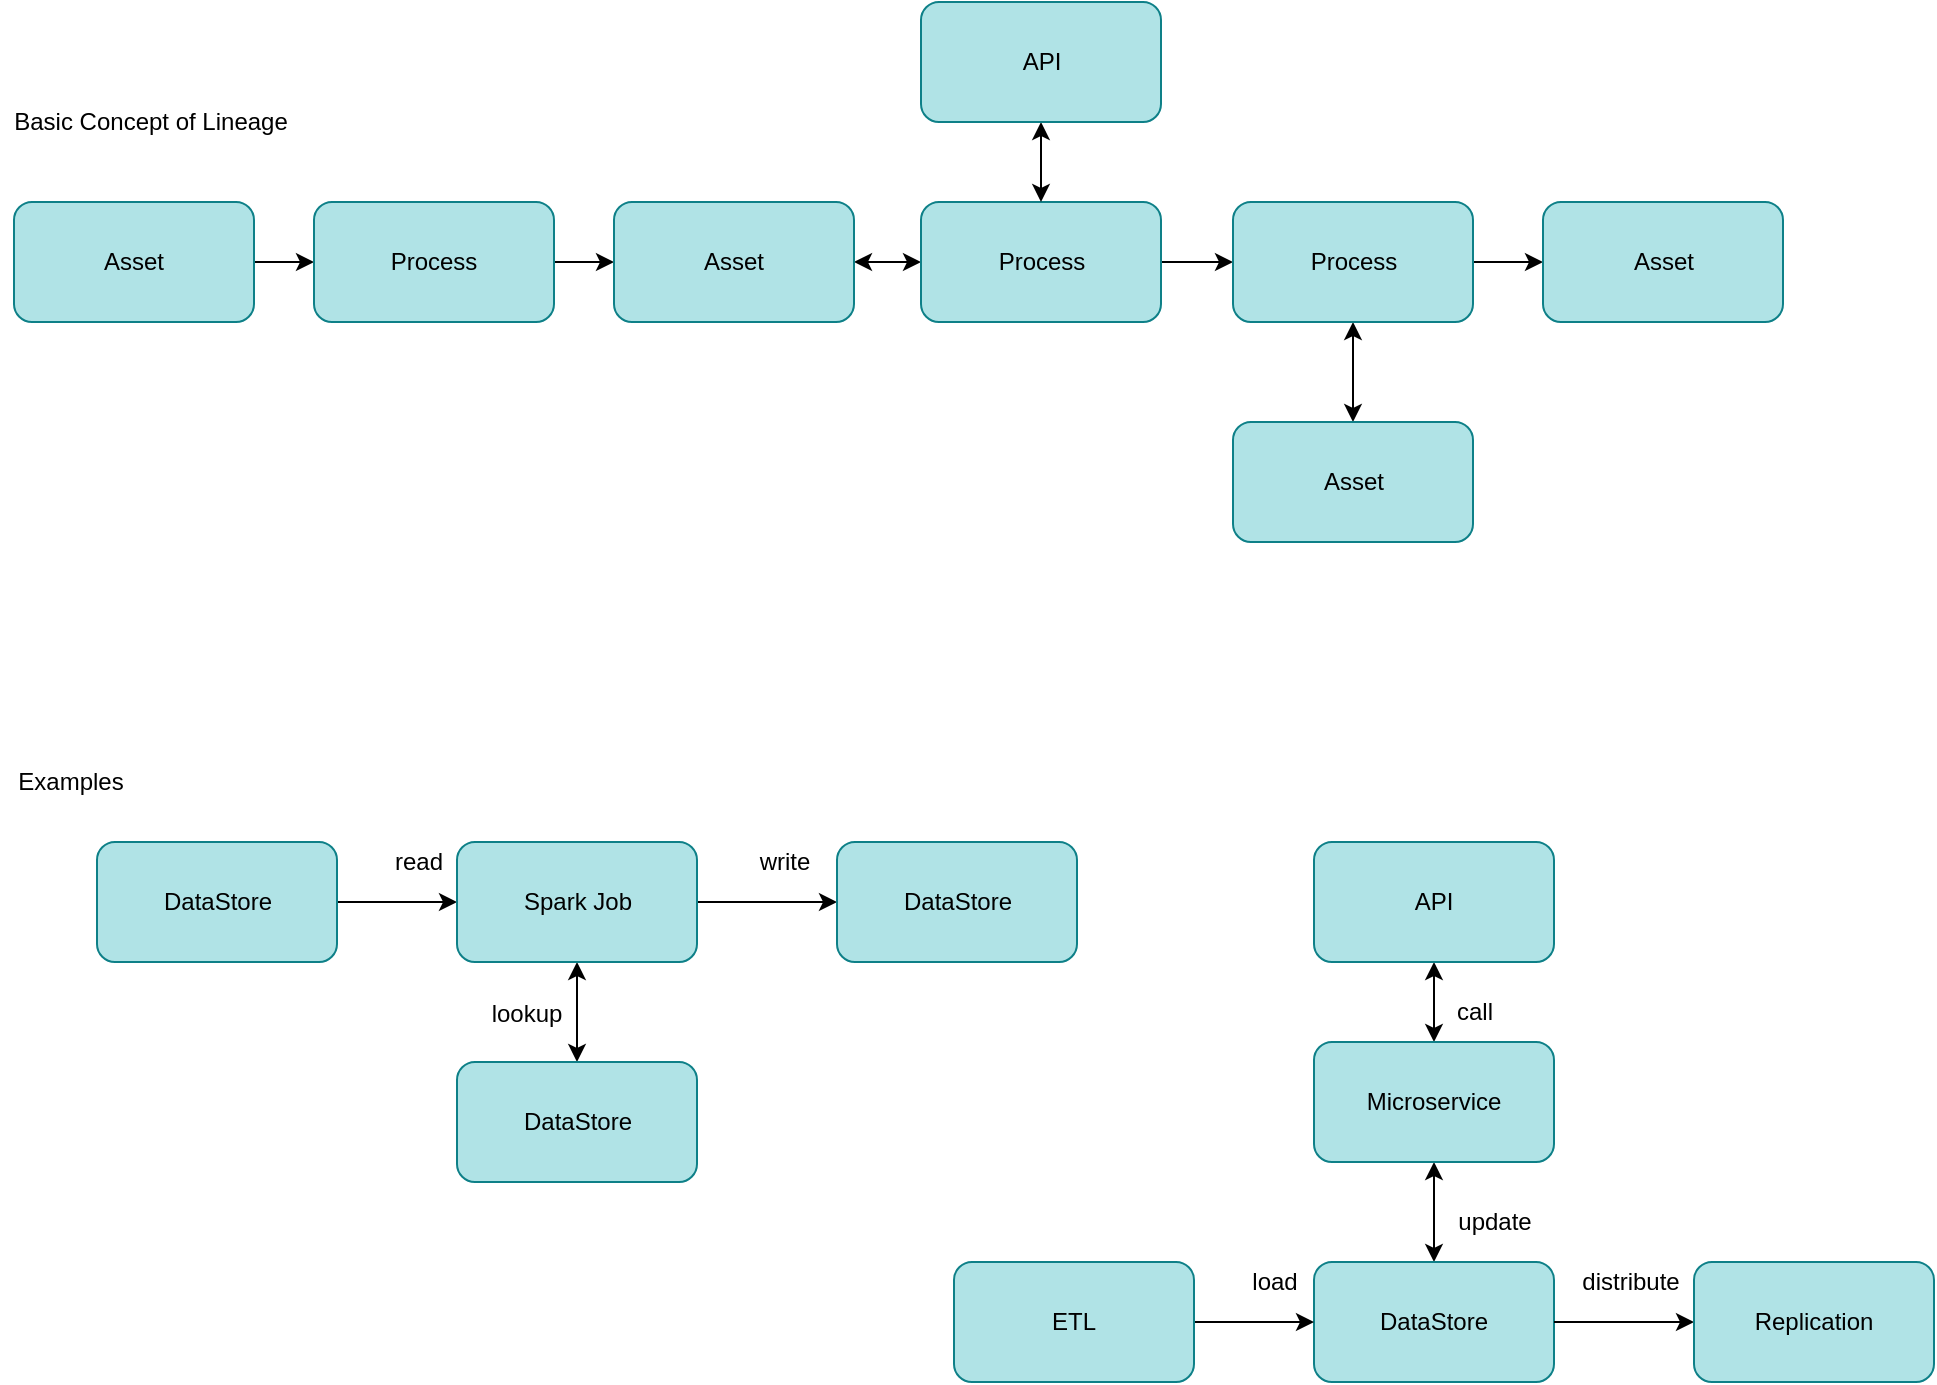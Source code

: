 <mxfile version="13.7.9" type="device" pages="12"><diagram id="zVn1LstkJKu1vaRSdGYf" name="basic-concept-of-lineage"><mxGraphModel dx="1106" dy="787" grid="1" gridSize="10" guides="1" tooltips="1" connect="1" arrows="1" fold="1" page="1" pageScale="1" pageWidth="827" pageHeight="1169" math="0" shadow="0"><root><mxCell id="0"/><mxCell id="1" parent="0"/><mxCell id="DjdxXMoE8op2pjT3QcuD-1" style="edgeStyle=orthogonalEdgeStyle;rounded=0;orthogonalLoop=1;jettySize=auto;html=1;exitX=1;exitY=0.5;exitDx=0;exitDy=0;entryX=0;entryY=0.5;entryDx=0;entryDy=0;" parent="1" source="DjdxXMoE8op2pjT3QcuD-2" target="DjdxXMoE8op2pjT3QcuD-4" edge="1"><mxGeometry relative="1" as="geometry"/></mxCell><mxCell id="DjdxXMoE8op2pjT3QcuD-2" value="Asset" style="rounded=1;whiteSpace=wrap;html=1;fillColor=#b0e3e6;strokeColor=#0e8088;" parent="1" vertex="1"><mxGeometry x="80" y="120" width="120" height="60" as="geometry"/></mxCell><mxCell id="DjdxXMoE8op2pjT3QcuD-3" style="edgeStyle=orthogonalEdgeStyle;rounded=0;orthogonalLoop=1;jettySize=auto;html=1;exitX=1;exitY=0.5;exitDx=0;exitDy=0;entryX=0;entryY=0.5;entryDx=0;entryDy=0;" parent="1" source="DjdxXMoE8op2pjT3QcuD-4" target="DjdxXMoE8op2pjT3QcuD-6" edge="1"><mxGeometry relative="1" as="geometry"/></mxCell><mxCell id="DjdxXMoE8op2pjT3QcuD-4" value="Process" style="rounded=1;whiteSpace=wrap;html=1;fillColor=#b0e3e6;strokeColor=#0e8088;" parent="1" vertex="1"><mxGeometry x="230" y="120" width="120" height="60" as="geometry"/></mxCell><mxCell id="DjdxXMoE8op2pjT3QcuD-5" value="" style="edgeStyle=orthogonalEdgeStyle;rounded=0;orthogonalLoop=1;jettySize=auto;html=1;startArrow=classic;startFill=1;" parent="1" source="DjdxXMoE8op2pjT3QcuD-6" target="DjdxXMoE8op2pjT3QcuD-25" edge="1"><mxGeometry relative="1" as="geometry"/></mxCell><mxCell id="DjdxXMoE8op2pjT3QcuD-6" value="Asset" style="rounded=1;whiteSpace=wrap;html=1;fillColor=#b0e3e6;strokeColor=#0e8088;" parent="1" vertex="1"><mxGeometry x="380" y="120" width="120" height="60" as="geometry"/></mxCell><mxCell id="DjdxXMoE8op2pjT3QcuD-7" value="Basic Concept of Lineage" style="text;html=1;align=center;verticalAlign=middle;resizable=0;points=[];;autosize=1;" parent="1" vertex="1"><mxGeometry x="73" y="70" width="150" height="20" as="geometry"/></mxCell><mxCell id="DjdxXMoE8op2pjT3QcuD-8" style="edgeStyle=orthogonalEdgeStyle;rounded=0;orthogonalLoop=1;jettySize=auto;html=1;exitX=1;exitY=0.5;exitDx=0;exitDy=0;entryX=0;entryY=0.5;entryDx=0;entryDy=0;" parent="1" source="DjdxXMoE8op2pjT3QcuD-9" target="DjdxXMoE8op2pjT3QcuD-12" edge="1"><mxGeometry relative="1" as="geometry"/></mxCell><mxCell id="DjdxXMoE8op2pjT3QcuD-9" value="DataStore" style="rounded=1;whiteSpace=wrap;html=1;fillColor=#b0e3e6;strokeColor=#0e8088;" parent="1" vertex="1"><mxGeometry x="121.5" y="440" width="120" height="60" as="geometry"/></mxCell><mxCell id="DjdxXMoE8op2pjT3QcuD-10" style="edgeStyle=orthogonalEdgeStyle;rounded=0;orthogonalLoop=1;jettySize=auto;html=1;exitX=1;exitY=0.5;exitDx=0;exitDy=0;entryX=0;entryY=0.5;entryDx=0;entryDy=0;" parent="1" source="DjdxXMoE8op2pjT3QcuD-12" target="DjdxXMoE8op2pjT3QcuD-13" edge="1"><mxGeometry relative="1" as="geometry"/></mxCell><mxCell id="DjdxXMoE8op2pjT3QcuD-11" style="edgeStyle=orthogonalEdgeStyle;rounded=0;orthogonalLoop=1;jettySize=auto;html=1;exitX=0.5;exitY=1;exitDx=0;exitDy=0;entryX=0.5;entryY=0;entryDx=0;entryDy=0;startArrow=classic;startFill=1;" parent="1" source="DjdxXMoE8op2pjT3QcuD-12" target="DjdxXMoE8op2pjT3QcuD-14" edge="1"><mxGeometry relative="1" as="geometry"/></mxCell><mxCell id="DjdxXMoE8op2pjT3QcuD-12" value="Spark Job" style="rounded=1;whiteSpace=wrap;html=1;fillColor=#b0e3e6;strokeColor=#0e8088;" parent="1" vertex="1"><mxGeometry x="301.5" y="440" width="120" height="60" as="geometry"/></mxCell><mxCell id="DjdxXMoE8op2pjT3QcuD-13" value="DataStore" style="rounded=1;whiteSpace=wrap;html=1;fillColor=#b0e3e6;strokeColor=#0e8088;" parent="1" vertex="1"><mxGeometry x="491.5" y="440" width="120" height="60" as="geometry"/></mxCell><mxCell id="DjdxXMoE8op2pjT3QcuD-14" value="DataStore" style="rounded=1;whiteSpace=wrap;html=1;fillColor=#b0e3e6;strokeColor=#0e8088;" parent="1" vertex="1"><mxGeometry x="301.5" y="550" width="120" height="60" as="geometry"/></mxCell><mxCell id="DjdxXMoE8op2pjT3QcuD-15" style="edgeStyle=orthogonalEdgeStyle;rounded=0;orthogonalLoop=1;jettySize=auto;html=1;exitX=0.5;exitY=1;exitDx=0;exitDy=0;entryX=0.5;entryY=0;entryDx=0;entryDy=0;startArrow=classic;startFill=1;" parent="1" source="DjdxXMoE8op2pjT3QcuD-16" target="DjdxXMoE8op2pjT3QcuD-18" edge="1"><mxGeometry relative="1" as="geometry"/></mxCell><mxCell id="DjdxXMoE8op2pjT3QcuD-16" value="API" style="rounded=1;whiteSpace=wrap;html=1;fillColor=#b0e3e6;strokeColor=#0e8088;" parent="1" vertex="1"><mxGeometry x="730" y="440" width="120" height="60" as="geometry"/></mxCell><mxCell id="DjdxXMoE8op2pjT3QcuD-17" style="edgeStyle=orthogonalEdgeStyle;rounded=0;orthogonalLoop=1;jettySize=auto;html=1;exitX=0.5;exitY=1;exitDx=0;exitDy=0;entryX=0.5;entryY=0;entryDx=0;entryDy=0;startArrow=classic;startFill=1;" parent="1" source="DjdxXMoE8op2pjT3QcuD-18" target="DjdxXMoE8op2pjT3QcuD-19" edge="1"><mxGeometry relative="1" as="geometry"/></mxCell><mxCell id="DjdxXMoE8op2pjT3QcuD-18" value="Microservice" style="rounded=1;whiteSpace=wrap;html=1;fillColor=#b0e3e6;strokeColor=#0e8088;" parent="1" vertex="1"><mxGeometry x="730" y="540" width="120" height="60" as="geometry"/></mxCell><mxCell id="DjdxXMoE8op2pjT3QcuD-19" value="DataStore" style="rounded=1;whiteSpace=wrap;html=1;fillColor=#b0e3e6;strokeColor=#0e8088;" parent="1" vertex="1"><mxGeometry x="730" y="650" width="120" height="60" as="geometry"/></mxCell><mxCell id="DjdxXMoE8op2pjT3QcuD-20" value="" style="edgeStyle=orthogonalEdgeStyle;rounded=0;orthogonalLoop=1;jettySize=auto;html=1;startArrow=none;startFill=0;" parent="1" source="DjdxXMoE8op2pjT3QcuD-21" target="DjdxXMoE8op2pjT3QcuD-19" edge="1"><mxGeometry relative="1" as="geometry"/></mxCell><mxCell id="DjdxXMoE8op2pjT3QcuD-21" value="ETL" style="rounded=1;whiteSpace=wrap;html=1;fillColor=#b0e3e6;strokeColor=#0e8088;" parent="1" vertex="1"><mxGeometry x="550" y="650" width="120" height="60" as="geometry"/></mxCell><mxCell id="DjdxXMoE8op2pjT3QcuD-22" value="" style="edgeStyle=orthogonalEdgeStyle;rounded=0;orthogonalLoop=1;jettySize=auto;html=1;startArrow=none;startFill=0;entryX=0;entryY=0.5;entryDx=0;entryDy=0;" parent="1" source="DjdxXMoE8op2pjT3QcuD-19" target="DjdxXMoE8op2pjT3QcuD-23" edge="1"><mxGeometry relative="1" as="geometry"><mxPoint x="910" y="680" as="targetPoint"/></mxGeometry></mxCell><mxCell id="DjdxXMoE8op2pjT3QcuD-23" value="Replication" style="rounded=1;whiteSpace=wrap;html=1;fillColor=#b0e3e6;strokeColor=#0e8088;" parent="1" vertex="1"><mxGeometry x="920" y="650" width="120" height="60" as="geometry"/></mxCell><mxCell id="DjdxXMoE8op2pjT3QcuD-24" style="edgeStyle=orthogonalEdgeStyle;rounded=0;orthogonalLoop=1;jettySize=auto;html=1;exitX=1;exitY=0.5;exitDx=0;exitDy=0;" parent="1" source="DjdxXMoE8op2pjT3QcuD-25" target="DjdxXMoE8op2pjT3QcuD-28" edge="1"><mxGeometry relative="1" as="geometry"/></mxCell><mxCell id="DjdxXMoE8op2pjT3QcuD-25" value="Process" style="rounded=1;whiteSpace=wrap;html=1;fillColor=#b0e3e6;strokeColor=#0e8088;" parent="1" vertex="1"><mxGeometry x="533.5" y="120" width="120" height="60" as="geometry"/></mxCell><mxCell id="DjdxXMoE8op2pjT3QcuD-26" style="edgeStyle=orthogonalEdgeStyle;rounded=0;orthogonalLoop=1;jettySize=auto;html=1;exitX=1;exitY=0.5;exitDx=0;exitDy=0;entryX=0;entryY=0.5;entryDx=0;entryDy=0;" parent="1" source="DjdxXMoE8op2pjT3QcuD-28" target="DjdxXMoE8op2pjT3QcuD-29" edge="1"><mxGeometry relative="1" as="geometry"/></mxCell><mxCell id="DjdxXMoE8op2pjT3QcuD-27" style="edgeStyle=orthogonalEdgeStyle;rounded=0;orthogonalLoop=1;jettySize=auto;html=1;startArrow=classic;startFill=1;" parent="1" source="DjdxXMoE8op2pjT3QcuD-28" target="DjdxXMoE8op2pjT3QcuD-32" edge="1"><mxGeometry relative="1" as="geometry"/></mxCell><mxCell id="DjdxXMoE8op2pjT3QcuD-28" value="Process" style="rounded=1;whiteSpace=wrap;html=1;fillColor=#b0e3e6;strokeColor=#0e8088;" parent="1" vertex="1"><mxGeometry x="689.5" y="120" width="120" height="60" as="geometry"/></mxCell><mxCell id="DjdxXMoE8op2pjT3QcuD-29" value="Asset" style="rounded=1;whiteSpace=wrap;html=1;fillColor=#b0e3e6;strokeColor=#0e8088;" parent="1" vertex="1"><mxGeometry x="844.5" y="120" width="120" height="60" as="geometry"/></mxCell><mxCell id="DjdxXMoE8op2pjT3QcuD-30" value="" style="edgeStyle=orthogonalEdgeStyle;rounded=0;orthogonalLoop=1;jettySize=auto;html=1;startArrow=classic;startFill=1;" parent="1" source="DjdxXMoE8op2pjT3QcuD-31" target="DjdxXMoE8op2pjT3QcuD-25" edge="1"><mxGeometry relative="1" as="geometry"/></mxCell><mxCell id="DjdxXMoE8op2pjT3QcuD-31" value="API" style="rounded=1;whiteSpace=wrap;html=1;fillColor=#b0e3e6;strokeColor=#0e8088;" parent="1" vertex="1"><mxGeometry x="533.5" y="20" width="120" height="60" as="geometry"/></mxCell><mxCell id="DjdxXMoE8op2pjT3QcuD-32" value="Asset" style="rounded=1;whiteSpace=wrap;html=1;fillColor=#b0e3e6;strokeColor=#0e8088;" parent="1" vertex="1"><mxGeometry x="689.5" y="230" width="120" height="60" as="geometry"/></mxCell><mxCell id="DjdxXMoE8op2pjT3QcuD-33" value="read" style="text;html=1;align=center;verticalAlign=middle;resizable=0;points=[];autosize=1;" parent="1" vertex="1"><mxGeometry x="261.5" y="440" width="40" height="20" as="geometry"/></mxCell><mxCell id="DjdxXMoE8op2pjT3QcuD-34" value="lookup" style="text;html=1;align=center;verticalAlign=middle;resizable=0;points=[];autosize=1;" parent="1" vertex="1"><mxGeometry x="310.5" y="516" width="50" height="20" as="geometry"/></mxCell><mxCell id="DjdxXMoE8op2pjT3QcuD-35" value="write" style="text;html=1;align=center;verticalAlign=middle;resizable=0;points=[];autosize=1;" parent="1" vertex="1"><mxGeometry x="445" y="440" width="40" height="20" as="geometry"/></mxCell><mxCell id="DjdxXMoE8op2pjT3QcuD-36" value="Examples" style="text;html=1;align=center;verticalAlign=middle;resizable=0;points=[];autosize=1;" parent="1" vertex="1"><mxGeometry x="73" y="400" width="70" height="20" as="geometry"/></mxCell><mxCell id="DjdxXMoE8op2pjT3QcuD-37" value="call" style="text;html=1;align=center;verticalAlign=middle;resizable=0;points=[];autosize=1;" parent="1" vertex="1"><mxGeometry x="795" y="514.5" width="30" height="20" as="geometry"/></mxCell><mxCell id="DjdxXMoE8op2pjT3QcuD-38" value="update" style="text;html=1;align=center;verticalAlign=middle;resizable=0;points=[];autosize=1;" parent="1" vertex="1"><mxGeometry x="795" y="620" width="50" height="20" as="geometry"/></mxCell><mxCell id="DjdxXMoE8op2pjT3QcuD-39" value="load" style="text;html=1;align=center;verticalAlign=middle;resizable=0;points=[];autosize=1;" parent="1" vertex="1"><mxGeometry x="690" y="650" width="40" height="20" as="geometry"/></mxCell><mxCell id="DjdxXMoE8op2pjT3QcuD-40" value="distribute" style="text;html=1;align=center;verticalAlign=middle;resizable=0;points=[];autosize=1;" parent="1" vertex="1"><mxGeometry x="858" y="650" width="60" height="20" as="geometry"/></mxCell></root></mxGraphModel></diagram><diagram name="lineage-capture" id="I7LZAtH0xw5JsTju780r"><mxGraphModel dx="1175" dy="812" grid="1" gridSize="10" guides="1" tooltips="1" connect="1" arrows="1" fold="1" page="1" pageScale="1" pageWidth="827" pageHeight="1169" math="0" shadow="0"><root><mxCell id="rADkEoV3eG8cBDxO8WhD-0"/><mxCell id="rADkEoV3eG8cBDxO8WhD-1" parent="rADkEoV3eG8cBDxO8WhD-0"/><mxCell id="rADkEoV3eG8cBDxO8WhD-2" style="edgeStyle=orthogonalEdgeStyle;rounded=0;orthogonalLoop=1;jettySize=auto;html=1;exitX=1;exitY=0.5;exitDx=0;exitDy=0;entryX=0;entryY=0.5;entryDx=0;entryDy=0;" parent="rADkEoV3eG8cBDxO8WhD-1" source="rADkEoV3eG8cBDxO8WhD-3" target="rADkEoV3eG8cBDxO8WhD-5" edge="1"><mxGeometry relative="1" as="geometry"/></mxCell><mxCell id="rADkEoV3eG8cBDxO8WhD-3" value="RDB" style="rounded=1;whiteSpace=wrap;html=1;fillColor=#b0e3e6;strokeColor=#0e8088;" parent="rADkEoV3eG8cBDxO8WhD-1" vertex="1"><mxGeometry x="80" y="170" width="120" height="60" as="geometry"/></mxCell><mxCell id="rADkEoV3eG8cBDxO8WhD-4" style="edgeStyle=orthogonalEdgeStyle;rounded=0;orthogonalLoop=1;jettySize=auto;html=1;exitX=1;exitY=0.5;exitDx=0;exitDy=0;entryX=0;entryY=0.5;entryDx=0;entryDy=0;" parent="rADkEoV3eG8cBDxO8WhD-1" source="rADkEoV3eG8cBDxO8WhD-5" target="rADkEoV3eG8cBDxO8WhD-7" edge="1"><mxGeometry relative="1" as="geometry"/></mxCell><mxCell id="rADkEoV3eG8cBDxO8WhD-5" value="ETL" style="rounded=1;whiteSpace=wrap;html=1;fillColor=#b0e3e6;strokeColor=#0e8088;" parent="rADkEoV3eG8cBDxO8WhD-1" vertex="1"><mxGeometry x="230" y="170" width="120" height="60" as="geometry"/></mxCell><mxCell id="rADkEoV3eG8cBDxO8WhD-62" value="" style="edgeStyle=orthogonalEdgeStyle;rounded=0;orthogonalLoop=1;jettySize=auto;html=1;startArrow=classic;startFill=1;" parent="rADkEoV3eG8cBDxO8WhD-1" source="rADkEoV3eG8cBDxO8WhD-7" target="rADkEoV3eG8cBDxO8WhD-54" edge="1"><mxGeometry relative="1" as="geometry"/></mxCell><mxCell id="rADkEoV3eG8cBDxO8WhD-7" value="Hive Table" style="rounded=1;whiteSpace=wrap;html=1;fillColor=#b0e3e6;strokeColor=#0e8088;" parent="rADkEoV3eG8cBDxO8WhD-1" vertex="1"><mxGeometry x="380" y="170" width="120" height="60" as="geometry"/></mxCell><mxCell id="rADkEoV3eG8cBDxO8WhD-8" value="Lineage capture involves contributions from many technologies" style="text;html=1;align=center;verticalAlign=middle;resizable=0;points=[];;autosize=1;" parent="rADkEoV3eG8cBDxO8WhD-1" vertex="1"><mxGeometry x="81" y="80" width="350" height="20" as="geometry"/></mxCell><mxCell id="rADkEoV3eG8cBDxO8WhD-53" style="edgeStyle=orthogonalEdgeStyle;rounded=0;orthogonalLoop=1;jettySize=auto;html=1;exitX=1;exitY=0.5;exitDx=0;exitDy=0;" parent="rADkEoV3eG8cBDxO8WhD-1" source="rADkEoV3eG8cBDxO8WhD-54" target="rADkEoV3eG8cBDxO8WhD-56" edge="1"><mxGeometry relative="1" as="geometry"/></mxCell><mxCell id="rADkEoV3eG8cBDxO8WhD-54" value="Spark Job" style="rounded=1;whiteSpace=wrap;html=1;fillColor=#b0e3e6;strokeColor=#0e8088;" parent="rADkEoV3eG8cBDxO8WhD-1" vertex="1"><mxGeometry x="533.5" y="170" width="120" height="60" as="geometry"/></mxCell><mxCell id="rADkEoV3eG8cBDxO8WhD-55" style="edgeStyle=orthogonalEdgeStyle;rounded=0;orthogonalLoop=1;jettySize=auto;html=1;exitX=1;exitY=0.5;exitDx=0;exitDy=0;entryX=0;entryY=0.5;entryDx=0;entryDy=0;" parent="rADkEoV3eG8cBDxO8WhD-1" source="rADkEoV3eG8cBDxO8WhD-56" target="rADkEoV3eG8cBDxO8WhD-57" edge="1"><mxGeometry relative="1" as="geometry"/></mxCell><mxCell id="rADkEoV3eG8cBDxO8WhD-61" style="edgeStyle=orthogonalEdgeStyle;rounded=0;orthogonalLoop=1;jettySize=auto;html=1;startArrow=classic;startFill=1;" parent="rADkEoV3eG8cBDxO8WhD-1" source="rADkEoV3eG8cBDxO8WhD-56" target="rADkEoV3eG8cBDxO8WhD-60" edge="1"><mxGeometry relative="1" as="geometry"/></mxCell><mxCell id="rADkEoV3eG8cBDxO8WhD-56" value="Airflow DAG" style="rounded=1;whiteSpace=wrap;html=1;fillColor=#b0e3e6;strokeColor=#0e8088;" parent="rADkEoV3eG8cBDxO8WhD-1" vertex="1"><mxGeometry x="689.5" y="170" width="120" height="60" as="geometry"/></mxCell><mxCell id="rADkEoV3eG8cBDxO8WhD-57" value="Kakfa Topic" style="rounded=1;whiteSpace=wrap;html=1;fillColor=#b0e3e6;strokeColor=#0e8088;" parent="rADkEoV3eG8cBDxO8WhD-1" vertex="1"><mxGeometry x="844.5" y="170" width="120" height="60" as="geometry"/></mxCell><mxCell id="rADkEoV3eG8cBDxO8WhD-58" value="" style="edgeStyle=orthogonalEdgeStyle;rounded=0;orthogonalLoop=1;jettySize=auto;html=1;startArrow=classic;startFill=1;" parent="rADkEoV3eG8cBDxO8WhD-1" source="rADkEoV3eG8cBDxO8WhD-59" target="rADkEoV3eG8cBDxO8WhD-54" edge="1"><mxGeometry relative="1" as="geometry"/></mxCell><mxCell id="rADkEoV3eG8cBDxO8WhD-59" value="API" style="rounded=1;whiteSpace=wrap;html=1;fillColor=#b0e3e6;strokeColor=#0e8088;" parent="rADkEoV3eG8cBDxO8WhD-1" vertex="1"><mxGeometry x="533.5" y="70" width="120" height="60" as="geometry"/></mxCell><mxCell id="rADkEoV3eG8cBDxO8WhD-60" value="Avro File" style="rounded=1;whiteSpace=wrap;html=1;fillColor=#b0e3e6;strokeColor=#0e8088;" parent="rADkEoV3eG8cBDxO8WhD-1" vertex="1"><mxGeometry x="689.5" y="280" width="120" height="60" as="geometry"/></mxCell><mxCell id="vTMZ3UlRNiQ9ERBWlzkS-0" value="Each technology contributes what they know to open metadata&lt;br&gt;and the metadata service stitches it together.&lt;br&gt;&lt;br&gt;The stitching process is a mixture of automated matching and&lt;br&gt;human stewardship.&lt;br&gt;&lt;br&gt;Consistency in naming and use of open metadata types increases the&lt;br&gt;effectiveness of the stitching process." style="text;html=1;align=left;verticalAlign=middle;resizable=1;points=[];autosize=0;imageAspect=1;overflow=visible;container=0;" parent="rADkEoV3eG8cBDxO8WhD-1" vertex="1"><mxGeometry x="140.5" y="260" width="376" height="160" as="geometry"/></mxCell></root></mxGraphModel></diagram><diagram name="file-representations" id="iJuvk23FM1CUs3SFSR6a"><mxGraphModel dx="1175" dy="812" grid="1" gridSize="10" guides="1" tooltips="1" connect="1" arrows="1" fold="1" page="1" pageScale="1" pageWidth="827" pageHeight="1169" math="0" shadow="0"><root><mxCell id="8HhsE9GhxGYfaKpfGUQm-0"/><mxCell id="8HhsE9GhxGYfaKpfGUQm-1" parent="8HhsE9GhxGYfaKpfGUQm-0"/><mxCell id="8HhsE9GhxGYfaKpfGUQm-3" value="File representations" style="text;html=1;align=center;verticalAlign=middle;resizable=0;points=[];autosize=1;" vertex="1" parent="8HhsE9GhxGYfaKpfGUQm-1"><mxGeometry x="70" y="80" width="120" height="20" as="geometry"/></mxCell><mxCell id="8HhsE9GhxGYfaKpfGUQm-4" value="DataFile" style="rounded=0;whiteSpace=wrap;html=1;fillColor=#fff2cc;strokeColor=#d6b656;" vertex="1" parent="8HhsE9GhxGYfaKpfGUQm-1"><mxGeometry x="125" y="580" width="120" height="60" as="geometry"/></mxCell><mxCell id="8HhsE9GhxGYfaKpfGUQm-5" value="DataFolder" style="rounded=0;whiteSpace=wrap;html=1;fillColor=#fff2cc;strokeColor=#d6b656;" vertex="1" parent="8HhsE9GhxGYfaKpfGUQm-1"><mxGeometry x="427" y="580" width="120" height="60" as="geometry"/></mxCell><mxCell id="8HhsE9GhxGYfaKpfGUQm-6" value="DataFile" style="rounded=0;whiteSpace=wrap;html=1;fillColor=#fff2cc;strokeColor=#d6b656;" vertex="1" parent="8HhsE9GhxGYfaKpfGUQm-1"><mxGeometry x="150" y="330" width="120" height="60" as="geometry"/></mxCell><mxCell id="8HhsE9GhxGYfaKpfGUQm-7" value="DataFolder" style="rounded=0;whiteSpace=wrap;html=1;fillColor=#fff2cc;strokeColor=#d6b656;" vertex="1" parent="8HhsE9GhxGYfaKpfGUQm-1"><mxGeometry x="427.5" y="330" width="120" height="60" as="geometry"/></mxCell><mxCell id="8HhsE9GhxGYfaKpfGUQm-8" style="edgeStyle=none;rounded=0;orthogonalLoop=1;jettySize=auto;html=1;entryX=0.25;entryY=0;entryDx=0;entryDy=0;dashed=1;strokeWidth=2;fillColor=#fff2cc;strokeColor=#d6b656;" edge="1" parent="8HhsE9GhxGYfaKpfGUQm-1" source="8HhsE9GhxGYfaKpfGUQm-9" target="8HhsE9GhxGYfaKpfGUQm-4"><mxGeometry relative="1" as="geometry"/></mxCell><mxCell id="8HhsE9GhxGYfaKpfGUQm-9" value="Information&lt;br&gt;View" style="rounded=0;whiteSpace=wrap;html=1;fillColor=#fff2cc;strokeColor=#d6b656;" vertex="1" parent="8HhsE9GhxGYfaKpfGUQm-1"><mxGeometry x="55" y="480" width="120" height="60" as="geometry"/></mxCell><mxCell id="8HhsE9GhxGYfaKpfGUQm-10" style="edgeStyle=none;rounded=0;orthogonalLoop=1;jettySize=auto;html=1;exitX=0.5;exitY=1;exitDx=0;exitDy=0;entryX=0.75;entryY=0;entryDx=0;entryDy=0;dashed=1;strokeColor=#d6b656;strokeWidth=2;fillColor=#fff2cc;" edge="1" parent="8HhsE9GhxGYfaKpfGUQm-1" source="8HhsE9GhxGYfaKpfGUQm-11" target="8HhsE9GhxGYfaKpfGUQm-4"><mxGeometry relative="1" as="geometry"/></mxCell><mxCell id="8HhsE9GhxGYfaKpfGUQm-11" value="Information&lt;br&gt;View" style="rounded=0;whiteSpace=wrap;html=1;fillColor=#fff2cc;strokeColor=#d6b656;" vertex="1" parent="8HhsE9GhxGYfaKpfGUQm-1"><mxGeometry x="185" y="480" width="120" height="60" as="geometry"/></mxCell><mxCell id="8HhsE9GhxGYfaKpfGUQm-12" style="edgeStyle=none;rounded=0;orthogonalLoop=1;jettySize=auto;html=1;entryX=0.25;entryY=0;entryDx=0;entryDy=0;dashed=1;strokeWidth=2;fillColor=#fff2cc;strokeColor=#d6b656;" edge="1" parent="8HhsE9GhxGYfaKpfGUQm-1" source="8HhsE9GhxGYfaKpfGUQm-13" target="8HhsE9GhxGYfaKpfGUQm-5"><mxGeometry relative="1" as="geometry"><mxPoint x="450" y="580" as="targetPoint"/></mxGeometry></mxCell><mxCell id="8HhsE9GhxGYfaKpfGUQm-13" value="Information&lt;br&gt;View" style="rounded=0;whiteSpace=wrap;html=1;fillColor=#fff2cc;strokeColor=#d6b656;" vertex="1" parent="8HhsE9GhxGYfaKpfGUQm-1"><mxGeometry x="360" y="480" width="120" height="60" as="geometry"/></mxCell><mxCell id="8HhsE9GhxGYfaKpfGUQm-14" style="edgeStyle=none;rounded=0;orthogonalLoop=1;jettySize=auto;html=1;exitX=0.5;exitY=1;exitDx=0;exitDy=0;entryX=0.75;entryY=0;entryDx=0;entryDy=0;dashed=1;strokeColor=#d6b656;strokeWidth=2;fillColor=#fff2cc;" edge="1" parent="8HhsE9GhxGYfaKpfGUQm-1" source="8HhsE9GhxGYfaKpfGUQm-15" target="8HhsE9GhxGYfaKpfGUQm-5"><mxGeometry relative="1" as="geometry"><mxPoint x="510" y="580" as="targetPoint"/></mxGeometry></mxCell><mxCell id="8HhsE9GhxGYfaKpfGUQm-15" value="Information&lt;br&gt;View" style="rounded=0;whiteSpace=wrap;html=1;fillColor=#fff2cc;strokeColor=#d6b656;" vertex="1" parent="8HhsE9GhxGYfaKpfGUQm-1"><mxGeometry x="490" y="480" width="120" height="60" as="geometry"/></mxCell><mxCell id="8HhsE9GhxGYfaKpfGUQm-16" value="file.ext" style="whiteSpace=wrap;html=1;shape=mxgraph.basic.document;fillColor=#fff2cc;strokeColor=#d6b656;" vertex="1" parent="8HhsE9GhxGYfaKpfGUQm-1"><mxGeometry x="170" y="200" width="80" height="50" as="geometry"/></mxCell><mxCell id="8HhsE9GhxGYfaKpfGUQm-17" style="edgeStyle=orthogonalEdgeStyle;rounded=0;orthogonalLoop=1;jettySize=auto;html=1;exitX=0.5;exitY=1;exitDx=0;exitDy=0;exitPerimeter=0;entryX=0;entryY=0.5;entryDx=0;entryDy=0;entryPerimeter=0;strokeColor=#000000;strokeWidth=2;" edge="1" parent="8HhsE9GhxGYfaKpfGUQm-1" source="8HhsE9GhxGYfaKpfGUQm-18" target="8HhsE9GhxGYfaKpfGUQm-16"><mxGeometry relative="1" as="geometry"/></mxCell><mxCell id="8HhsE9GhxGYfaKpfGUQm-18" value="folder" style="shape=folder;fontStyle=1;spacingTop=10;tabWidth=40;tabHeight=14;tabPosition=left;html=1;" vertex="1" parent="8HhsE9GhxGYfaKpfGUQm-1"><mxGeometry x="105" y="130" width="70" height="50" as="geometry"/></mxCell><mxCell id="8HhsE9GhxGYfaKpfGUQm-19" value="file.ext" style="whiteSpace=wrap;html=1;shape=mxgraph.basic.document;" vertex="1" parent="8HhsE9GhxGYfaKpfGUQm-1"><mxGeometry x="457.5" y="200" width="80" height="50" as="geometry"/></mxCell><mxCell id="8HhsE9GhxGYfaKpfGUQm-20" style="edgeStyle=orthogonalEdgeStyle;rounded=0;orthogonalLoop=1;jettySize=auto;html=1;exitX=0.5;exitY=1;exitDx=0;exitDy=0;exitPerimeter=0;entryX=0;entryY=0.5;entryDx=0;entryDy=0;entryPerimeter=0;strokeColor=#000000;strokeWidth=2;" edge="1" parent="8HhsE9GhxGYfaKpfGUQm-1" source="8HhsE9GhxGYfaKpfGUQm-21" target="8HhsE9GhxGYfaKpfGUQm-19"><mxGeometry relative="1" as="geometry"/></mxCell><mxCell id="8HhsE9GhxGYfaKpfGUQm-21" value="folder" style="shape=folder;fontStyle=1;spacingTop=10;tabWidth=40;tabHeight=14;tabPosition=left;html=1;fillColor=#fff2cc;strokeColor=#d6b656;" vertex="1" parent="8HhsE9GhxGYfaKpfGUQm-1"><mxGeometry x="392.5" y="130" width="70" height="50" as="geometry"/></mxCell><mxCell id="8HhsE9GhxGYfaKpfGUQm-22" value="file.ext" style="whiteSpace=wrap;html=1;shape=mxgraph.basic.document;" vertex="1" parent="8HhsE9GhxGYfaKpfGUQm-1"><mxGeometry x="467.5" y="210" width="80" height="50" as="geometry"/></mxCell><mxCell id="8HhsE9GhxGYfaKpfGUQm-23" style="edgeStyle=orthogonalEdgeStyle;rounded=0;orthogonalLoop=1;jettySize=auto;html=1;exitX=0.5;exitY=1;exitDx=0;exitDy=0;exitPerimeter=0;entryX=0;entryY=0.5;entryDx=0;entryDy=0;entryPerimeter=0;strokeColor=#000000;strokeWidth=2;" edge="1" parent="8HhsE9GhxGYfaKpfGUQm-1" source="8HhsE9GhxGYfaKpfGUQm-21" target="8HhsE9GhxGYfaKpfGUQm-22"><mxGeometry relative="1" as="geometry"><mxPoint x="437.5" y="190" as="sourcePoint"/></mxGeometry></mxCell><mxCell id="8HhsE9GhxGYfaKpfGUQm-84" value="Views can be added to&lt;br&gt;any type of asset." style="text;html=1;align=center;verticalAlign=middle;resizable=0;points=[];autosize=1;fontSize=12;" vertex="1" parent="8HhsE9GhxGYfaKpfGUQm-1"><mxGeometry x="668" y="495" width="140" height="30" as="geometry"/></mxCell><mxCell id="8HhsE9GhxGYfaKpfGUQm-85" value="Represented as ..." style="text;html=1;align=center;verticalAlign=middle;resizable=0;points=[];autosize=1;fontSize=12;" vertex="1" parent="8HhsE9GhxGYfaKpfGUQm-1"><mxGeometry x="85" y="300" width="110" height="20" as="geometry"/></mxCell><mxCell id="8HhsE9GhxGYfaKpfGUQm-86" value="Represented as ..." style="text;html=1;align=center;verticalAlign=middle;resizable=0;points=[];autosize=1;fontSize=12;" vertex="1" parent="8HhsE9GhxGYfaKpfGUQm-1"><mxGeometry x="370" y="300" width="110" height="20" as="geometry"/></mxCell><mxCell id="QOkuKqhG2mMYp16pfyYS-5" value="FileFolder" style="text;html=1;align=center;verticalAlign=middle;resizable=0;points=[];autosize=1;fontSize=12;" vertex="1" parent="8HhsE9GhxGYfaKpfGUQm-1"><mxGeometry x="10" y="145" width="70" height="20" as="geometry"/></mxCell><mxCell id="QOkuKqhG2mMYp16pfyYS-6" value="file.ext" style="whiteSpace=wrap;html=1;shape=mxgraph.basic.document;fillColor=#fff2cc;strokeColor=#d6b656;" vertex="1" parent="8HhsE9GhxGYfaKpfGUQm-1"><mxGeometry x="730" y="180" width="80" height="50" as="geometry"/></mxCell><mxCell id="QOkuKqhG2mMYp16pfyYS-7" style="edgeStyle=orthogonalEdgeStyle;rounded=0;orthogonalLoop=1;jettySize=auto;html=1;exitX=0.5;exitY=1;exitDx=0;exitDy=0;exitPerimeter=0;entryX=0;entryY=0.5;entryDx=0;entryDy=0;entryPerimeter=0;strokeColor=#000000;strokeWidth=2;" edge="1" parent="8HhsE9GhxGYfaKpfGUQm-1" source="QOkuKqhG2mMYp16pfyYS-8" target="QOkuKqhG2mMYp16pfyYS-6"><mxGeometry relative="1" as="geometry"/></mxCell><mxCell id="QOkuKqhG2mMYp16pfyYS-15" style="edgeStyle=orthogonalEdgeStyle;rounded=0;orthogonalLoop=1;jettySize=auto;html=1;entryX=0;entryY=0;entryDx=0;entryDy=32;entryPerimeter=0;strokeColor=#67AB9F;strokeWidth=2;fontSize=12;" edge="1" parent="8HhsE9GhxGYfaKpfGUQm-1" source="QOkuKqhG2mMYp16pfyYS-8" target="QOkuKqhG2mMYp16pfyYS-11"><mxGeometry relative="1" as="geometry"/></mxCell><mxCell id="QOkuKqhG2mMYp16pfyYS-8" value="folder" style="shape=folder;fontStyle=1;spacingTop=10;tabWidth=40;tabHeight=14;tabPosition=left;html=1;" vertex="1" parent="8HhsE9GhxGYfaKpfGUQm-1"><mxGeometry x="665" y="110" width="70" height="50" as="geometry"/></mxCell><mxCell id="QOkuKqhG2mMYp16pfyYS-9" value="file.ext" style="whiteSpace=wrap;html=1;shape=mxgraph.basic.document;" vertex="1" parent="8HhsE9GhxGYfaKpfGUQm-1"><mxGeometry x="800" y="330" width="80" height="50" as="geometry"/></mxCell><mxCell id="QOkuKqhG2mMYp16pfyYS-10" style="edgeStyle=orthogonalEdgeStyle;rounded=0;orthogonalLoop=1;jettySize=auto;html=1;exitX=0.5;exitY=1;exitDx=0;exitDy=0;exitPerimeter=0;entryX=0;entryY=0.5;entryDx=0;entryDy=0;entryPerimeter=0;strokeColor=#000000;strokeWidth=2;" edge="1" parent="8HhsE9GhxGYfaKpfGUQm-1" source="QOkuKqhG2mMYp16pfyYS-11" target="QOkuKqhG2mMYp16pfyYS-9"><mxGeometry relative="1" as="geometry"/></mxCell><mxCell id="QOkuKqhG2mMYp16pfyYS-11" value="folder" style="shape=folder;fontStyle=1;spacingTop=10;tabWidth=40;tabHeight=14;tabPosition=left;html=1;fillColor=#fff2cc;strokeColor=#d6b656;" vertex="1" parent="8HhsE9GhxGYfaKpfGUQm-1"><mxGeometry x="735" y="260" width="70" height="50" as="geometry"/></mxCell><mxCell id="QOkuKqhG2mMYp16pfyYS-12" value="file.ext" style="whiteSpace=wrap;html=1;shape=mxgraph.basic.document;" vertex="1" parent="8HhsE9GhxGYfaKpfGUQm-1"><mxGeometry x="810" y="340" width="80" height="50" as="geometry"/></mxCell><mxCell id="QOkuKqhG2mMYp16pfyYS-13" style="edgeStyle=orthogonalEdgeStyle;rounded=0;orthogonalLoop=1;jettySize=auto;html=1;exitX=0.5;exitY=1;exitDx=0;exitDy=0;exitPerimeter=0;entryX=0;entryY=0.5;entryDx=0;entryDy=0;entryPerimeter=0;strokeColor=#000000;strokeWidth=2;" edge="1" parent="8HhsE9GhxGYfaKpfGUQm-1" source="QOkuKqhG2mMYp16pfyYS-11" target="QOkuKqhG2mMYp16pfyYS-12"><mxGeometry relative="1" as="geometry"><mxPoint x="780" y="320" as="sourcePoint"/></mxGeometry></mxCell><mxCell id="QOkuKqhG2mMYp16pfyYS-16" value="file.ext" style="whiteSpace=wrap;html=1;shape=mxgraph.basic.document;fillColor=#fff2cc;strokeColor=#d6b656;" vertex="1" parent="8HhsE9GhxGYfaKpfGUQm-1"><mxGeometry x="1045" y="330" width="80" height="50" as="geometry"/></mxCell><mxCell id="QOkuKqhG2mMYp16pfyYS-17" style="edgeStyle=orthogonalEdgeStyle;rounded=0;orthogonalLoop=1;jettySize=auto;html=1;exitX=0.5;exitY=1;exitDx=0;exitDy=0;exitPerimeter=0;entryX=0;entryY=0.5;entryDx=0;entryDy=0;entryPerimeter=0;strokeColor=#000000;strokeWidth=2;" edge="1" parent="8HhsE9GhxGYfaKpfGUQm-1" source="QOkuKqhG2mMYp16pfyYS-22" target="QOkuKqhG2mMYp16pfyYS-16"><mxGeometry relative="1" as="geometry"/></mxCell><mxCell id="QOkuKqhG2mMYp16pfyYS-18" style="edgeStyle=orthogonalEdgeStyle;rounded=0;orthogonalLoop=1;jettySize=auto;html=1;entryX=0;entryY=0;entryDx=0;entryDy=32;entryPerimeter=0;strokeColor=#67AB9F;strokeWidth=2;fontSize=12;" edge="1" parent="8HhsE9GhxGYfaKpfGUQm-1" source="QOkuKqhG2mMYp16pfyYS-19" target="QOkuKqhG2mMYp16pfyYS-22"><mxGeometry relative="1" as="geometry"/></mxCell><mxCell id="QOkuKqhG2mMYp16pfyYS-19" value="folder" style="shape=folder;fontStyle=1;spacingTop=10;tabWidth=40;tabHeight=14;tabPosition=left;html=1;" vertex="1" parent="8HhsE9GhxGYfaKpfGUQm-1"><mxGeometry x="910" y="100" width="70" height="50" as="geometry"/></mxCell><mxCell id="QOkuKqhG2mMYp16pfyYS-20" value="file.ext" style="whiteSpace=wrap;html=1;shape=mxgraph.basic.document;" vertex="1" parent="8HhsE9GhxGYfaKpfGUQm-1"><mxGeometry x="1035" y="250" width="80" height="50" as="geometry"/></mxCell><mxCell id="QOkuKqhG2mMYp16pfyYS-21" style="edgeStyle=orthogonalEdgeStyle;rounded=0;orthogonalLoop=1;jettySize=auto;html=1;exitX=0.5;exitY=1;exitDx=0;exitDy=0;exitPerimeter=0;entryX=0;entryY=0.5;entryDx=0;entryDy=0;entryPerimeter=0;strokeColor=#000000;strokeWidth=2;" edge="1" parent="8HhsE9GhxGYfaKpfGUQm-1" source="QOkuKqhG2mMYp16pfyYS-22" target="QOkuKqhG2mMYp16pfyYS-20"><mxGeometry relative="1" as="geometry"/></mxCell><mxCell id="QOkuKqhG2mMYp16pfyYS-22" value="folder" style="shape=folder;fontStyle=1;spacingTop=10;tabWidth=40;tabHeight=14;tabPosition=left;html=1;fillColor=#fff2cc;strokeColor=#d6b656;" vertex="1" parent="8HhsE9GhxGYfaKpfGUQm-1"><mxGeometry x="970" y="180" width="70" height="50" as="geometry"/></mxCell><mxCell id="QOkuKqhG2mMYp16pfyYS-23" value="file.ext" style="whiteSpace=wrap;html=1;shape=mxgraph.basic.document;" vertex="1" parent="8HhsE9GhxGYfaKpfGUQm-1"><mxGeometry x="1045" y="260" width="80" height="50" as="geometry"/></mxCell><mxCell id="QOkuKqhG2mMYp16pfyYS-24" style="edgeStyle=orthogonalEdgeStyle;rounded=0;orthogonalLoop=1;jettySize=auto;html=1;exitX=0.5;exitY=1;exitDx=0;exitDy=0;exitPerimeter=0;entryX=0;entryY=0.5;entryDx=0;entryDy=0;entryPerimeter=0;strokeColor=#000000;strokeWidth=2;" edge="1" parent="8HhsE9GhxGYfaKpfGUQm-1" source="QOkuKqhG2mMYp16pfyYS-22" target="QOkuKqhG2mMYp16pfyYS-23"><mxGeometry relative="1" as="geometry"><mxPoint x="1015" y="240" as="sourcePoint"/></mxGeometry></mxCell></root></mxGraphModel></diagram><diagram name="animation-of-file-lineage" id="2GSFhcgh7vX2HnqjiZUP"><mxGraphModel dx="1175" dy="812" grid="1" gridSize="10" guides="1" tooltips="1" connect="1" arrows="1" fold="1" page="1" pageScale="1" pageWidth="827" pageHeight="1169" math="0" shadow="0"><root><mxCell id="J_AtqzO8g7sApuAaJ4J0-0"/><mxCell id="J_AtqzO8g7sApuAaJ4J0-1" parent="J_AtqzO8g7sApuAaJ4J0-0"/><mxCell id="J_AtqzO8g7sApuAaJ4J0-2" value="Coco Pharmaceuticals" style="shape=ext;double=1;rounded=0;whiteSpace=wrap;html=1;verticalAlign=top;" vertex="1" parent="J_AtqzO8g7sApuAaJ4J0-1"><mxGeometry x="260" y="110" width="530" height="450" as="geometry"/></mxCell><mxCell id="J_AtqzO8g7sApuAaJ4J0-24" style="edgeStyle=orthogonalEdgeStyle;rounded=0;orthogonalLoop=1;jettySize=auto;html=1;strokeColor=#000000;strokeWidth=2;" edge="1" parent="J_AtqzO8g7sApuAaJ4J0-1" source="J_AtqzO8g7sApuAaJ4J0-25" target="J_AtqzO8g7sApuAaJ4J0-28"><mxGeometry relative="1" as="geometry"/></mxCell><mxCell id="J_AtqzO8g7sApuAaJ4J0-25" value="Hospital" style="shape=ext;double=1;rounded=0;whiteSpace=wrap;html=1;" vertex="1" parent="J_AtqzO8g7sApuAaJ4J0-1"><mxGeometry x="70" y="175" width="120" height="80" as="geometry"/></mxCell><mxCell id="J_AtqzO8g7sApuAaJ4J0-26" value="week4.csv" style="whiteSpace=wrap;html=1;shape=mxgraph.basic.document;fillColor=#fff2cc;strokeColor=#d6b656;" vertex="1" parent="J_AtqzO8g7sApuAaJ4J0-1"><mxGeometry x="365" y="260" width="80" height="50" as="geometry"/></mxCell><mxCell id="J_AtqzO8g7sApuAaJ4J0-27" style="edgeStyle=orthogonalEdgeStyle;rounded=0;orthogonalLoop=1;jettySize=auto;html=1;exitX=0.5;exitY=1;exitDx=0;exitDy=0;exitPerimeter=0;entryX=0;entryY=0.5;entryDx=0;entryDy=0;entryPerimeter=0;strokeColor=#000000;strokeWidth=2;" edge="1" parent="J_AtqzO8g7sApuAaJ4J0-1" source="J_AtqzO8g7sApuAaJ4J0-28" target="J_AtqzO8g7sApuAaJ4J0-26"><mxGeometry relative="1" as="geometry"/></mxCell><mxCell id="J_AtqzO8g7sApuAaJ4J0-28" value="Landing&lt;br&gt;Folder" style="shape=folder;fontStyle=1;spacingTop=10;tabWidth=40;tabHeight=14;tabPosition=left;html=1;" vertex="1" parent="J_AtqzO8g7sApuAaJ4J0-1"><mxGeometry x="300" y="190" width="70" height="50" as="geometry"/></mxCell><mxCell id="J_AtqzO8g7sApuAaJ4J0-29" value="Secure&lt;br&gt;File&lt;br&gt;Transfer" style="text;html=1;align=center;verticalAlign=middle;resizable=0;points=[];autosize=1;" vertex="1" parent="J_AtqzO8g7sApuAaJ4J0-1"><mxGeometry x="190" y="165" width="60" height="50" as="geometry"/></mxCell><mxCell id="J_AtqzO8g7sApuAaJ4J0-30" style="edgeStyle=orthogonalEdgeStyle;rounded=0;orthogonalLoop=1;jettySize=auto;html=1;exitX=0.25;exitY=1;exitDx=0;exitDy=0;exitPerimeter=0;entryX=0;entryY=0;entryDx=0;entryDy=12.5;entryPerimeter=0;strokeColor=#000000;strokeWidth=2;dashed=1;" edge="1" parent="J_AtqzO8g7sApuAaJ4J0-1" source="J_AtqzO8g7sApuAaJ4J0-31" target="J_AtqzO8g7sApuAaJ4J0-37"><mxGeometry relative="1" as="geometry"><Array as="points"><mxPoint x="568" y="241"/></Array></mxGeometry></mxCell><mxCell id="J_AtqzO8g7sApuAaJ4J0-31" value="DataLake&lt;br&gt;FileSystem" style="shape=folder;fontStyle=1;spacingTop=10;tabWidth=40;tabHeight=14;tabPosition=left;html=1;" vertex="1" parent="J_AtqzO8g7sApuAaJ4J0-1"><mxGeometry x="550" y="165" width="70" height="50" as="geometry"/></mxCell><mxCell id="J_AtqzO8g7sApuAaJ4J0-32" style="edgeStyle=orthogonalEdgeStyle;rounded=0;orthogonalLoop=1;jettySize=auto;html=1;exitX=0.25;exitY=1;exitDx=0;exitDy=0;exitPerimeter=0;entryX=0;entryY=0.5;entryDx=0;entryDy=0;entryPerimeter=0;strokeColor=#000000;strokeWidth=2;" edge="1" parent="J_AtqzO8g7sApuAaJ4J0-1" source="J_AtqzO8g7sApuAaJ4J0-35" target="J_AtqzO8g7sApuAaJ4J0-38"><mxGeometry relative="1" as="geometry"/></mxCell><mxCell id="J_AtqzO8g7sApuAaJ4J0-33" style="edgeStyle=orthogonalEdgeStyle;rounded=0;orthogonalLoop=1;jettySize=auto;html=1;entryX=0;entryY=0.5;entryDx=0;entryDy=0;entryPerimeter=0;strokeColor=#000000;strokeWidth=2;exitX=0.25;exitY=1;exitDx=0;exitDy=0;exitPerimeter=0;" edge="1" parent="J_AtqzO8g7sApuAaJ4J0-1" source="J_AtqzO8g7sApuAaJ4J0-35" target="J_AtqzO8g7sApuAaJ4J0-39"><mxGeometry relative="1" as="geometry"/></mxCell><mxCell id="J_AtqzO8g7sApuAaJ4J0-34" style="edgeStyle=orthogonalEdgeStyle;rounded=0;orthogonalLoop=1;jettySize=auto;html=1;entryX=0;entryY=0.5;entryDx=0;entryDy=0;entryPerimeter=0;strokeColor=#000000;strokeWidth=2;exitX=0.25;exitY=1;exitDx=0;exitDy=0;exitPerimeter=0;" edge="1" parent="J_AtqzO8g7sApuAaJ4J0-1" source="J_AtqzO8g7sApuAaJ4J0-35" target="J_AtqzO8g7sApuAaJ4J0-40"><mxGeometry relative="1" as="geometry"/></mxCell><mxCell id="J_AtqzO8g7sApuAaJ4J0-35" value="Weekly&lt;br&gt;Measurements" style="shape=folder;fontStyle=1;spacingTop=10;tabWidth=40;tabHeight=14;tabPosition=left;html=1;fillColor=#fff2cc;strokeColor=#d6b656;" vertex="1" parent="J_AtqzO8g7sApuAaJ4J0-1"><mxGeometry x="628" y="243" width="90" height="50" as="geometry"/></mxCell><mxCell id="J_AtqzO8g7sApuAaJ4J0-36" style="edgeStyle=orthogonalEdgeStyle;rounded=0;orthogonalLoop=1;jettySize=auto;html=1;exitX=0.25;exitY=1;exitDx=0;exitDy=0;exitPerimeter=0;entryX=0;entryY=0;entryDx=0;entryDy=32;entryPerimeter=0;strokeColor=#000000;strokeWidth=2;" edge="1" parent="J_AtqzO8g7sApuAaJ4J0-1" source="J_AtqzO8g7sApuAaJ4J0-37" target="J_AtqzO8g7sApuAaJ4J0-35"><mxGeometry relative="1" as="geometry"/></mxCell><mxCell id="J_AtqzO8g7sApuAaJ4J0-37" value="" style="shape=folder;fontStyle=1;spacingTop=10;tabWidth=10;tabHeight=5;tabPosition=left;html=1;" vertex="1" parent="J_AtqzO8g7sApuAaJ4J0-1"><mxGeometry x="590" y="228" width="30" height="20" as="geometry"/></mxCell><mxCell id="J_AtqzO8g7sApuAaJ4J0-38" value="week1.csv" style="whiteSpace=wrap;html=1;shape=mxgraph.basic.document;" vertex="1" parent="J_AtqzO8g7sApuAaJ4J0-1"><mxGeometry x="678" y="313" width="80" height="50" as="geometry"/></mxCell><mxCell id="J_AtqzO8g7sApuAaJ4J0-39" value="week2.csv" style="whiteSpace=wrap;html=1;shape=mxgraph.basic.document;" vertex="1" parent="J_AtqzO8g7sApuAaJ4J0-1"><mxGeometry x="678" y="373" width="80" height="50" as="geometry"/></mxCell><mxCell id="J_AtqzO8g7sApuAaJ4J0-40" value="week3.csv" style="whiteSpace=wrap;html=1;shape=mxgraph.basic.document;" vertex="1" parent="J_AtqzO8g7sApuAaJ4J0-1"><mxGeometry x="678" y="434" width="80" height="50" as="geometry"/></mxCell><mxCell id="J_AtqzO8g7sApuAaJ4J0-50" style="edgeStyle=orthogonalEdgeStyle;rounded=0;orthogonalLoop=1;jettySize=auto;html=1;exitX=1;exitY=0.5;exitDx=0;exitDy=0;entryX=0;entryY=0.5;entryDx=0;entryDy=0;" edge="1" parent="J_AtqzO8g7sApuAaJ4J0-1" source="J_AtqzO8g7sApuAaJ4J0-51" target="J_AtqzO8g7sApuAaJ4J0-56"><mxGeometry relative="1" as="geometry"/></mxCell><mxCell id="J_AtqzO8g7sApuAaJ4J0-51" value="Hospital" style="rounded=1;whiteSpace=wrap;html=1;fillColor=#b0e3e6;strokeColor=#0e8088;" vertex="1" parent="J_AtqzO8g7sApuAaJ4J0-1"><mxGeometry x="70" y="1400" width="120" height="60" as="geometry"/></mxCell><mxCell id="J_AtqzO8g7sApuAaJ4J0-52" style="edgeStyle=orthogonalEdgeStyle;rounded=0;orthogonalLoop=1;jettySize=auto;html=1;exitX=1;exitY=0.5;exitDx=0;exitDy=0;entryX=0;entryY=0.5;entryDx=0;entryDy=0;" edge="1" parent="J_AtqzO8g7sApuAaJ4J0-1" source="J_AtqzO8g7sApuAaJ4J0-56" target="J_AtqzO8g7sApuAaJ4J0-57"><mxGeometry relative="1" as="geometry"/></mxCell><mxCell id="J_AtqzO8g7sApuAaJ4J0-53" style="edgeStyle=orthogonalEdgeStyle;rounded=0;orthogonalLoop=1;jettySize=auto;html=1;entryX=0;entryY=0.5;entryDx=0;entryDy=0;strokeColor=#000000;strokeWidth=1;fontSize=10;" edge="1" parent="J_AtqzO8g7sApuAaJ4J0-1" source="J_AtqzO8g7sApuAaJ4J0-56" target="J_AtqzO8g7sApuAaJ4J0-65"><mxGeometry relative="1" as="geometry"/></mxCell><mxCell id="J_AtqzO8g7sApuAaJ4J0-54" style="edgeStyle=orthogonalEdgeStyle;rounded=0;orthogonalLoop=1;jettySize=auto;html=1;entryX=0;entryY=0.5;entryDx=0;entryDy=0;strokeColor=#000000;strokeWidth=1;fontSize=10;" edge="1" parent="J_AtqzO8g7sApuAaJ4J0-1" source="J_AtqzO8g7sApuAaJ4J0-56" target="J_AtqzO8g7sApuAaJ4J0-66"><mxGeometry relative="1" as="geometry"/></mxCell><mxCell id="J_AtqzO8g7sApuAaJ4J0-55" style="edgeStyle=orthogonalEdgeStyle;rounded=0;orthogonalLoop=1;jettySize=auto;html=1;entryX=0;entryY=0.5;entryDx=0;entryDy=0;strokeColor=#000000;strokeWidth=1;fontSize=10;" edge="1" parent="J_AtqzO8g7sApuAaJ4J0-1" source="J_AtqzO8g7sApuAaJ4J0-56" target="J_AtqzO8g7sApuAaJ4J0-67"><mxGeometry relative="1" as="geometry"/></mxCell><mxCell id="J_AtqzO8g7sApuAaJ4J0-56" value="Secure&lt;br&gt;File&lt;br&gt;Transfer" style="rounded=1;whiteSpace=wrap;html=1;fillColor=#b0e3e6;strokeColor=#0e8088;" vertex="1" parent="J_AtqzO8g7sApuAaJ4J0-1"><mxGeometry x="240" y="1400" width="120" height="60" as="geometry"/></mxCell><mxCell id="J_AtqzO8g7sApuAaJ4J0-57" value="Week 1&lt;br&gt;Landed DataFile" style="rounded=1;whiteSpace=wrap;html=1;fillColor=#b0e3e6;strokeColor=#0e8088;gradientColor=#ffffff;" vertex="1" parent="J_AtqzO8g7sApuAaJ4J0-1"><mxGeometry x="440" y="1400" width="120" height="60" as="geometry"/></mxCell><mxCell id="J_AtqzO8g7sApuAaJ4J0-58" style="edgeStyle=orthogonalEdgeStyle;rounded=0;orthogonalLoop=1;jettySize=auto;html=1;entryX=1;entryY=0.5;entryDx=0;entryDy=0;exitX=0;exitY=0.5;exitDx=0;exitDy=0;" edge="1" parent="J_AtqzO8g7sApuAaJ4J0-1" source="J_AtqzO8g7sApuAaJ4J0-63" target="J_AtqzO8g7sApuAaJ4J0-57"><mxGeometry relative="1" as="geometry"><mxPoint x="664" y="1380" as="sourcePoint"/></mxGeometry></mxCell><mxCell id="J_AtqzO8g7sApuAaJ4J0-59" style="edgeStyle=orthogonalEdgeStyle;rounded=0;orthogonalLoop=1;jettySize=auto;html=1;exitX=1;exitY=0.5;exitDx=0;exitDy=0;entryX=0;entryY=0.5;entryDx=0;entryDy=0;" edge="1" parent="J_AtqzO8g7sApuAaJ4J0-1" source="J_AtqzO8g7sApuAaJ4J0-63" target="J_AtqzO8g7sApuAaJ4J0-64"><mxGeometry relative="1" as="geometry"/></mxCell><mxCell id="J_AtqzO8g7sApuAaJ4J0-60" style="edgeStyle=orthogonalEdgeStyle;rounded=0;orthogonalLoop=1;jettySize=auto;html=1;entryX=1;entryY=0.5;entryDx=0;entryDy=0;strokeColor=#000000;strokeWidth=1;fontSize=10;" edge="1" parent="J_AtqzO8g7sApuAaJ4J0-1" source="J_AtqzO8g7sApuAaJ4J0-63" target="J_AtqzO8g7sApuAaJ4J0-65"><mxGeometry relative="1" as="geometry"/></mxCell><mxCell id="J_AtqzO8g7sApuAaJ4J0-61" style="edgeStyle=orthogonalEdgeStyle;rounded=0;orthogonalLoop=1;jettySize=auto;html=1;entryX=1;entryY=0.5;entryDx=0;entryDy=0;strokeColor=#000000;strokeWidth=1;fontSize=10;" edge="1" parent="J_AtqzO8g7sApuAaJ4J0-1" source="J_AtqzO8g7sApuAaJ4J0-63" target="J_AtqzO8g7sApuAaJ4J0-66"><mxGeometry relative="1" as="geometry"/></mxCell><mxCell id="J_AtqzO8g7sApuAaJ4J0-62" style="edgeStyle=orthogonalEdgeStyle;rounded=0;orthogonalLoop=1;jettySize=auto;html=1;strokeColor=#000000;strokeWidth=1;fontSize=10;" edge="1" parent="J_AtqzO8g7sApuAaJ4J0-1" source="J_AtqzO8g7sApuAaJ4J0-63"><mxGeometry relative="1" as="geometry"><mxPoint x="720" y="1530" as="targetPoint"/></mxGeometry></mxCell><mxCell id="J_AtqzO8g7sApuAaJ4J0-63" value="Onboarding&lt;br&gt;Process" style="rounded=1;whiteSpace=wrap;html=1;fillColor=#b0e3e6;strokeColor=#0e8088;" vertex="1" parent="J_AtqzO8g7sApuAaJ4J0-1"><mxGeometry x="660" y="1400" width="120" height="60" as="geometry"/></mxCell><mxCell id="J_AtqzO8g7sApuAaJ4J0-64" value="Weekly Measurements&lt;br&gt;DataFolder" style="rounded=1;whiteSpace=wrap;html=1;fillColor=#b0e3e6;strokeColor=#0e8088;" vertex="1" parent="J_AtqzO8g7sApuAaJ4J0-1"><mxGeometry x="840" y="1400" width="120" height="60" as="geometry"/></mxCell><mxCell id="J_AtqzO8g7sApuAaJ4J0-65" value="Week 2&lt;br&gt;Landed DataFile" style="rounded=1;whiteSpace=wrap;html=1;fillColor=#b0e3e6;strokeColor=#0e8088;gradientColor=#ffffff;" vertex="1" parent="J_AtqzO8g7sApuAaJ4J0-1"><mxGeometry x="440" y="1470" width="120" height="60" as="geometry"/></mxCell><mxCell id="J_AtqzO8g7sApuAaJ4J0-66" value="Week 3&lt;br&gt;Landed DataFile" style="rounded=1;whiteSpace=wrap;html=1;fillColor=#b0e3e6;strokeColor=#0e8088;gradientColor=#ffffff;" vertex="1" parent="J_AtqzO8g7sApuAaJ4J0-1"><mxGeometry x="440" y="1540" width="120" height="60" as="geometry"/></mxCell><mxCell id="J_AtqzO8g7sApuAaJ4J0-67" value="Week 4&lt;br&gt;Landed DataFile" style="rounded=1;whiteSpace=wrap;html=1;fillColor=#b0e3e6;strokeColor=#0e8088;" vertex="1" parent="J_AtqzO8g7sApuAaJ4J0-1"><mxGeometry x="440" y="1610" width="120" height="60" as="geometry"/></mxCell><mxCell id="J_AtqzO8g7sApuAaJ4J0-68" value="Archiving process in lineage?" style="text;html=1;align=center;verticalAlign=middle;resizable=0;points=[];autosize=1;fontSize=12;" vertex="1" parent="J_AtqzO8g7sApuAaJ4J0-1"><mxGeometry x="638" y="1530" width="170" height="20" as="geometry"/></mxCell><mxCell id="J_AtqzO8g7sApuAaJ4J0-69" style="edgeStyle=orthogonalEdgeStyle;rounded=0;orthogonalLoop=1;jettySize=auto;html=1;exitX=1;exitY=0.5;exitDx=0;exitDy=0;entryX=0;entryY=0.5;entryDx=0;entryDy=0;" edge="1" parent="J_AtqzO8g7sApuAaJ4J0-1" source="J_AtqzO8g7sApuAaJ4J0-70" target="J_AtqzO8g7sApuAaJ4J0-71"><mxGeometry relative="1" as="geometry"/></mxCell><mxCell id="J_AtqzO8g7sApuAaJ4J0-70" value="Hospital" style="rounded=1;whiteSpace=wrap;html=1;fillColor=#b0e3e6;strokeColor=#0e8088;" vertex="1" parent="J_AtqzO8g7sApuAaJ4J0-1"><mxGeometry x="70" y="1780" width="120" height="60" as="geometry"/></mxCell><mxCell id="J_AtqzO8g7sApuAaJ4J0-71" value="Secure&lt;br&gt;File&lt;br&gt;Transfer" style="rounded=1;whiteSpace=wrap;html=1;fillColor=#b0e3e6;strokeColor=#0e8088;" vertex="1" parent="J_AtqzO8g7sApuAaJ4J0-1"><mxGeometry x="240" y="1780" width="120" height="60" as="geometry"/></mxCell><mxCell id="J_AtqzO8g7sApuAaJ4J0-72" style="edgeStyle=orthogonalEdgeStyle;rounded=0;orthogonalLoop=1;jettySize=auto;html=1;exitX=1;exitY=0.5;exitDx=0;exitDy=0;entryX=0;entryY=0.5;entryDx=0;entryDy=0;" edge="1" parent="J_AtqzO8g7sApuAaJ4J0-1" source="J_AtqzO8g7sApuAaJ4J0-71" target="J_AtqzO8g7sApuAaJ4J0-73"><mxGeometry relative="1" as="geometry"/></mxCell><mxCell id="J_AtqzO8g7sApuAaJ4J0-73" value="Template&lt;br&gt;Landed DataFile" style="rounded=1;whiteSpace=wrap;html=1;fillColor=#ffe6cc;strokeColor=#d79b00;" vertex="1" parent="J_AtqzO8g7sApuAaJ4J0-1"><mxGeometry x="440" y="1780" width="120" height="60" as="geometry"/></mxCell><mxCell id="J_AtqzO8g7sApuAaJ4J0-74" value="Using a template" style="text;html=1;align=center;verticalAlign=middle;resizable=0;points=[];autosize=1;fontSize=12;" vertex="1" parent="J_AtqzO8g7sApuAaJ4J0-1"><mxGeometry x="65" y="1720" width="110" height="20" as="geometry"/></mxCell><mxCell id="J_AtqzO8g7sApuAaJ4J0-75" style="edgeStyle=orthogonalEdgeStyle;rounded=0;orthogonalLoop=1;jettySize=auto;html=1;entryX=1;entryY=0.5;entryDx=0;entryDy=0;exitX=0;exitY=0.5;exitDx=0;exitDy=0;" edge="1" parent="J_AtqzO8g7sApuAaJ4J0-1" source="J_AtqzO8g7sApuAaJ4J0-77"><mxGeometry relative="1" as="geometry"><mxPoint x="664" y="1760" as="sourcePoint"/><mxPoint x="560" y="1810" as="targetPoint"/></mxGeometry></mxCell><mxCell id="J_AtqzO8g7sApuAaJ4J0-76" style="edgeStyle=orthogonalEdgeStyle;rounded=0;orthogonalLoop=1;jettySize=auto;html=1;exitX=1;exitY=0.5;exitDx=0;exitDy=0;entryX=0;entryY=0.5;entryDx=0;entryDy=0;" edge="1" parent="J_AtqzO8g7sApuAaJ4J0-1" source="J_AtqzO8g7sApuAaJ4J0-77" target="J_AtqzO8g7sApuAaJ4J0-78"><mxGeometry relative="1" as="geometry"/></mxCell><mxCell id="J_AtqzO8g7sApuAaJ4J0-77" value="Onboarding&lt;br&gt;Process" style="rounded=1;whiteSpace=wrap;html=1;fillColor=#b0e3e6;strokeColor=#0e8088;" vertex="1" parent="J_AtqzO8g7sApuAaJ4J0-1"><mxGeometry x="660" y="1780" width="120" height="60" as="geometry"/></mxCell><mxCell id="J_AtqzO8g7sApuAaJ4J0-78" value="Weekly Measurements&lt;br&gt;DataFolder" style="rounded=1;whiteSpace=wrap;html=1;fillColor=#b0e3e6;strokeColor=#0e8088;" vertex="1" parent="J_AtqzO8g7sApuAaJ4J0-1"><mxGeometry x="840" y="1780" width="120" height="60" as="geometry"/></mxCell><mxCell id="J_AtqzO8g7sApuAaJ4J0-79" value="Week 1&lt;br&gt;Landed DataFile" style="rounded=1;whiteSpace=wrap;html=1;fillColor=#b0e3e6;strokeColor=#0e8088;gradientColor=#ffffff;" vertex="1" parent="J_AtqzO8g7sApuAaJ4J0-1"><mxGeometry x="250" y="2010" width="120" height="60" as="geometry"/></mxCell><mxCell id="J_AtqzO8g7sApuAaJ4J0-80" value="DataFile" style="rounded=0;whiteSpace=wrap;html=1;fillColor=#fff2cc;strokeColor=#d6b656;" vertex="1" parent="J_AtqzO8g7sApuAaJ4J0-1"><mxGeometry x="535" y="2010" width="120" height="60" as="geometry"/></mxCell><mxCell id="J_AtqzO8g7sApuAaJ4J0-81" value="Archived&lt;br&gt;Element" style="rounded=1;whiteSpace=wrap;html=1;fontSize=12;fillColor=#d5e8d4;strokeColor=#82b366;" vertex="1" parent="J_AtqzO8g7sApuAaJ4J0-1"><mxGeometry x="630" y="1980" width="100" height="40" as="geometry"/></mxCell><mxCell id="J_AtqzO8g7sApuAaJ4J0-82" value="New Classification" style="text;html=1;align=center;verticalAlign=middle;resizable=0;points=[];autosize=1;fontSize=12;" vertex="1" parent="J_AtqzO8g7sApuAaJ4J0-1"><mxGeometry x="630" y="1950" width="110" height="20" as="geometry"/></mxCell><mxCell id="J_AtqzO8g7sApuAaJ4J0-83" value="Tombstone entry in lineage" style="text;html=1;align=center;verticalAlign=middle;resizable=0;points=[];autosize=1;fontSize=12;" vertex="1" parent="J_AtqzO8g7sApuAaJ4J0-1"><mxGeometry x="230" y="1960" width="160" height="20" as="geometry"/></mxCell><mxCell id="J_AtqzO8g7sApuAaJ4J0-87" value="Coco Pharmaceuticals" style="shape=ext;double=1;rounded=0;whiteSpace=wrap;html=1;verticalAlign=top;" vertex="1" parent="J_AtqzO8g7sApuAaJ4J0-1"><mxGeometry x="1050" y="110" width="530" height="450" as="geometry"/></mxCell><mxCell id="J_AtqzO8g7sApuAaJ4J0-88" style="edgeStyle=orthogonalEdgeStyle;rounded=0;orthogonalLoop=1;jettySize=auto;html=1;strokeColor=#000000;strokeWidth=2;" edge="1" parent="J_AtqzO8g7sApuAaJ4J0-1" source="J_AtqzO8g7sApuAaJ4J0-89" target="J_AtqzO8g7sApuAaJ4J0-92"><mxGeometry relative="1" as="geometry"/></mxCell><mxCell id="J_AtqzO8g7sApuAaJ4J0-89" value="Hospital" style="shape=ext;double=1;rounded=0;whiteSpace=wrap;html=1;" vertex="1" parent="J_AtqzO8g7sApuAaJ4J0-1"><mxGeometry x="860" y="175" width="120" height="80" as="geometry"/></mxCell><mxCell id="J_AtqzO8g7sApuAaJ4J0-90" value="week4.csv" style="whiteSpace=wrap;html=1;shape=mxgraph.basic.document;fillColor=#fff2cc;strokeColor=#d6b656;" vertex="1" parent="J_AtqzO8g7sApuAaJ4J0-1"><mxGeometry x="1155" y="260" width="80" height="50" as="geometry"/></mxCell><mxCell id="J_AtqzO8g7sApuAaJ4J0-91" style="edgeStyle=orthogonalEdgeStyle;rounded=0;orthogonalLoop=1;jettySize=auto;html=1;exitX=0.5;exitY=1;exitDx=0;exitDy=0;exitPerimeter=0;entryX=0;entryY=0.5;entryDx=0;entryDy=0;entryPerimeter=0;strokeColor=#000000;strokeWidth=2;" edge="1" parent="J_AtqzO8g7sApuAaJ4J0-1" source="J_AtqzO8g7sApuAaJ4J0-92" target="J_AtqzO8g7sApuAaJ4J0-90"><mxGeometry relative="1" as="geometry"/></mxCell><mxCell id="J_AtqzO8g7sApuAaJ4J0-92" value="Landing&lt;br&gt;Folder" style="shape=folder;fontStyle=1;spacingTop=10;tabWidth=40;tabHeight=14;tabPosition=left;html=1;" vertex="1" parent="J_AtqzO8g7sApuAaJ4J0-1"><mxGeometry x="1090" y="190" width="70" height="50" as="geometry"/></mxCell><mxCell id="J_AtqzO8g7sApuAaJ4J0-93" value="Secure&lt;br&gt;File&lt;br&gt;Transfer" style="text;html=1;align=center;verticalAlign=middle;resizable=0;points=[];autosize=1;" vertex="1" parent="J_AtqzO8g7sApuAaJ4J0-1"><mxGeometry x="980" y="165" width="60" height="50" as="geometry"/></mxCell><mxCell id="J_AtqzO8g7sApuAaJ4J0-94" style="edgeStyle=orthogonalEdgeStyle;rounded=0;orthogonalLoop=1;jettySize=auto;html=1;exitX=0.25;exitY=1;exitDx=0;exitDy=0;exitPerimeter=0;entryX=0;entryY=0;entryDx=0;entryDy=12.5;entryPerimeter=0;strokeColor=#000000;strokeWidth=2;dashed=1;" edge="1" parent="J_AtqzO8g7sApuAaJ4J0-1" source="J_AtqzO8g7sApuAaJ4J0-95" target="J_AtqzO8g7sApuAaJ4J0-101"><mxGeometry relative="1" as="geometry"><Array as="points"><mxPoint x="1358" y="241"/></Array></mxGeometry></mxCell><mxCell id="J_AtqzO8g7sApuAaJ4J0-95" value="DataLake&lt;br&gt;FileSystem" style="shape=folder;fontStyle=1;spacingTop=10;tabWidth=40;tabHeight=14;tabPosition=left;html=1;" vertex="1" parent="J_AtqzO8g7sApuAaJ4J0-1"><mxGeometry x="1340" y="165" width="70" height="50" as="geometry"/></mxCell><mxCell id="J_AtqzO8g7sApuAaJ4J0-96" style="edgeStyle=orthogonalEdgeStyle;rounded=0;orthogonalLoop=1;jettySize=auto;html=1;exitX=0.25;exitY=1;exitDx=0;exitDy=0;exitPerimeter=0;entryX=0;entryY=0.5;entryDx=0;entryDy=0;entryPerimeter=0;strokeColor=#000000;strokeWidth=2;" edge="1" parent="J_AtqzO8g7sApuAaJ4J0-1" source="J_AtqzO8g7sApuAaJ4J0-99" target="J_AtqzO8g7sApuAaJ4J0-102"><mxGeometry relative="1" as="geometry"/></mxCell><mxCell id="J_AtqzO8g7sApuAaJ4J0-97" style="edgeStyle=orthogonalEdgeStyle;rounded=0;orthogonalLoop=1;jettySize=auto;html=1;entryX=0;entryY=0.5;entryDx=0;entryDy=0;entryPerimeter=0;strokeColor=#000000;strokeWidth=2;exitX=0.25;exitY=1;exitDx=0;exitDy=0;exitPerimeter=0;" edge="1" parent="J_AtqzO8g7sApuAaJ4J0-1" source="J_AtqzO8g7sApuAaJ4J0-99" target="J_AtqzO8g7sApuAaJ4J0-103"><mxGeometry relative="1" as="geometry"/></mxCell><mxCell id="J_AtqzO8g7sApuAaJ4J0-98" style="edgeStyle=orthogonalEdgeStyle;rounded=0;orthogonalLoop=1;jettySize=auto;html=1;entryX=0;entryY=0.5;entryDx=0;entryDy=0;entryPerimeter=0;strokeColor=#000000;strokeWidth=2;exitX=0.25;exitY=1;exitDx=0;exitDy=0;exitPerimeter=0;" edge="1" parent="J_AtqzO8g7sApuAaJ4J0-1" source="J_AtqzO8g7sApuAaJ4J0-99" target="J_AtqzO8g7sApuAaJ4J0-104"><mxGeometry relative="1" as="geometry"/></mxCell><mxCell id="J_AtqzO8g7sApuAaJ4J0-99" value="Weekly&lt;br&gt;Measurements" style="shape=folder;fontStyle=1;spacingTop=10;tabWidth=40;tabHeight=14;tabPosition=left;html=1;fillColor=#fff2cc;strokeColor=#d6b656;" vertex="1" parent="J_AtqzO8g7sApuAaJ4J0-1"><mxGeometry x="1418" y="243" width="90" height="50" as="geometry"/></mxCell><mxCell id="J_AtqzO8g7sApuAaJ4J0-100" style="edgeStyle=orthogonalEdgeStyle;rounded=0;orthogonalLoop=1;jettySize=auto;html=1;exitX=0.25;exitY=1;exitDx=0;exitDy=0;exitPerimeter=0;entryX=0;entryY=0;entryDx=0;entryDy=32;entryPerimeter=0;strokeColor=#000000;strokeWidth=2;" edge="1" parent="J_AtqzO8g7sApuAaJ4J0-1" source="J_AtqzO8g7sApuAaJ4J0-101" target="J_AtqzO8g7sApuAaJ4J0-99"><mxGeometry relative="1" as="geometry"/></mxCell><mxCell id="J_AtqzO8g7sApuAaJ4J0-101" value="" style="shape=folder;fontStyle=1;spacingTop=10;tabWidth=10;tabHeight=5;tabPosition=left;html=1;" vertex="1" parent="J_AtqzO8g7sApuAaJ4J0-1"><mxGeometry x="1380" y="228" width="30" height="20" as="geometry"/></mxCell><mxCell id="J_AtqzO8g7sApuAaJ4J0-102" value="week1.csv" style="whiteSpace=wrap;html=1;shape=mxgraph.basic.document;" vertex="1" parent="J_AtqzO8g7sApuAaJ4J0-1"><mxGeometry x="1468" y="313" width="80" height="50" as="geometry"/></mxCell><mxCell id="J_AtqzO8g7sApuAaJ4J0-103" value="week2.csv" style="whiteSpace=wrap;html=1;shape=mxgraph.basic.document;" vertex="1" parent="J_AtqzO8g7sApuAaJ4J0-1"><mxGeometry x="1468" y="373" width="80" height="50" as="geometry"/></mxCell><mxCell id="J_AtqzO8g7sApuAaJ4J0-104" value="week3.csv" style="whiteSpace=wrap;html=1;shape=mxgraph.basic.document;" vertex="1" parent="J_AtqzO8g7sApuAaJ4J0-1"><mxGeometry x="1468" y="434" width="80" height="50" as="geometry"/></mxCell><mxCell id="J_AtqzO8g7sApuAaJ4J0-105" value="" style="ellipse;shape=cloud;whiteSpace=wrap;html=1;" vertex="1" parent="J_AtqzO8g7sApuAaJ4J0-1"><mxGeometry x="970" y="400" width="350" height="260" as="geometry"/></mxCell><mxCell id="J_AtqzO8g7sApuAaJ4J0-106" value="Archive" style="shape=folder;fontStyle=1;spacingTop=10;tabWidth=40;tabHeight=14;tabPosition=left;html=1;" vertex="1" parent="J_AtqzO8g7sApuAaJ4J0-1"><mxGeometry x="990" y="460" width="70" height="50" as="geometry"/></mxCell><mxCell id="J_AtqzO8g7sApuAaJ4J0-107" value="week1.csv.ddmmyy" style="whiteSpace=wrap;html=1;shape=mxgraph.basic.document;fillColor=#fff2cc;strokeColor=#d6b656;fontSize=10;" vertex="1" parent="J_AtqzO8g7sApuAaJ4J0-1"><mxGeometry x="1095" y="470" width="95" height="30" as="geometry"/></mxCell><mxCell id="J_AtqzO8g7sApuAaJ4J0-108" value="week2.csv.ddmmyy" style="whiteSpace=wrap;html=1;shape=mxgraph.basic.document;fillColor=#fff2cc;strokeColor=#d6b656;fontSize=10;" vertex="1" parent="J_AtqzO8g7sApuAaJ4J0-1"><mxGeometry x="1095" y="505" width="95" height="30" as="geometry"/></mxCell><mxCell id="J_AtqzO8g7sApuAaJ4J0-109" value="week3.csv.ddmmyy" style="whiteSpace=wrap;html=1;shape=mxgraph.basic.document;fillColor=#fff2cc;strokeColor=#d6b656;fontSize=10;" vertex="1" parent="J_AtqzO8g7sApuAaJ4J0-1"><mxGeometry x="1095" y="540" width="95" height="30" as="geometry"/></mxCell><mxCell id="J_AtqzO8g7sApuAaJ4J0-110" value="" style="edgeStyle=elbowEdgeStyle;elbow=horizontal;endArrow=classic;html=1;strokeColor=#6c8ebf;strokeWidth=2;fontSize=10;dashed=1;fillColor=#dae8fc;exitX=1;exitY=0.75;exitDx=0;exitDy=0;" edge="1" parent="J_AtqzO8g7sApuAaJ4J0-1" source="J_AtqzO8g7sApuAaJ4J0-111"><mxGeometry width="50" height="50" relative="1" as="geometry"><mxPoint x="1260" y="540" as="sourcePoint"/><mxPoint x="1440" y="460" as="targetPoint"/></mxGeometry></mxCell><mxCell id="J_AtqzO8g7sApuAaJ4J0-111" value="Onboarding&lt;br&gt;Process" style="shape=process;whiteSpace=wrap;html=1;backgroundOutline=1;fontSize=10;fillColor=#dae8fc;strokeColor=#6c8ebf;" vertex="1" parent="J_AtqzO8g7sApuAaJ4J0-1"><mxGeometry x="1255" y="340" width="120" height="60" as="geometry"/></mxCell><mxCell id="J_AtqzO8g7sApuAaJ4J0-112" value="" style="edgeStyle=orthogonalEdgeStyle;elbow=horizontal;endArrow=classic;html=1;strokeColor=#6c8ebf;strokeWidth=2;fontSize=10;dashed=1;fillColor=#dae8fc;exitX=1;exitY=0.5;exitDx=0;exitDy=0;exitPerimeter=0;" edge="1" parent="J_AtqzO8g7sApuAaJ4J0-1" source="J_AtqzO8g7sApuAaJ4J0-90"><mxGeometry width="50" height="50" relative="1" as="geometry"><mxPoint x="1245" y="295" as="sourcePoint"/><mxPoint x="1315" y="340" as="targetPoint"/></mxGeometry></mxCell><mxCell id="J_AtqzO8g7sApuAaJ4J0-113" value="" style="edgeStyle=orthogonalEdgeStyle;elbow=horizontal;endArrow=classic;html=1;strokeColor=#6c8ebf;strokeWidth=2;fontSize=10;dashed=1;fillColor=#dae8fc;exitX=0;exitY=0.5;exitDx=0;exitDy=0;entryX=0.625;entryY=0.2;entryDx=0;entryDy=0;entryPerimeter=0;" edge="1" parent="J_AtqzO8g7sApuAaJ4J0-1" source="J_AtqzO8g7sApuAaJ4J0-111" target="J_AtqzO8g7sApuAaJ4J0-105"><mxGeometry width="50" height="50" relative="1" as="geometry"><mxPoint x="1245" y="295" as="sourcePoint"/><mxPoint x="1325" y="350" as="targetPoint"/></mxGeometry></mxCell><mxCell id="J_AtqzO8g7sApuAaJ4J0-114" value="Coco Pharmaceuticals" style="shape=ext;double=1;rounded=0;whiteSpace=wrap;html=1;verticalAlign=top;" vertex="1" parent="J_AtqzO8g7sApuAaJ4J0-1"><mxGeometry x="1890" y="110" width="530" height="450" as="geometry"/></mxCell><mxCell id="J_AtqzO8g7sApuAaJ4J0-115" style="edgeStyle=orthogonalEdgeStyle;rounded=0;orthogonalLoop=1;jettySize=auto;html=1;strokeColor=#000000;strokeWidth=2;" edge="1" parent="J_AtqzO8g7sApuAaJ4J0-1" source="J_AtqzO8g7sApuAaJ4J0-116" target="J_AtqzO8g7sApuAaJ4J0-119"><mxGeometry relative="1" as="geometry"/></mxCell><mxCell id="J_AtqzO8g7sApuAaJ4J0-116" value="Hospital" style="shape=ext;double=1;rounded=0;whiteSpace=wrap;html=1;" vertex="1" parent="J_AtqzO8g7sApuAaJ4J0-1"><mxGeometry x="1700" y="175" width="120" height="80" as="geometry"/></mxCell><mxCell id="J_AtqzO8g7sApuAaJ4J0-119" value="Landing&lt;br&gt;Folder" style="shape=folder;fontStyle=1;spacingTop=10;tabWidth=40;tabHeight=14;tabPosition=left;html=1;" vertex="1" parent="J_AtqzO8g7sApuAaJ4J0-1"><mxGeometry x="1930" y="190" width="70" height="50" as="geometry"/></mxCell><mxCell id="J_AtqzO8g7sApuAaJ4J0-120" value="Secure&lt;br&gt;File&lt;br&gt;Transfer" style="text;html=1;align=center;verticalAlign=middle;resizable=0;points=[];autosize=1;" vertex="1" parent="J_AtqzO8g7sApuAaJ4J0-1"><mxGeometry x="1820" y="165" width="60" height="50" as="geometry"/></mxCell><mxCell id="J_AtqzO8g7sApuAaJ4J0-121" style="edgeStyle=orthogonalEdgeStyle;rounded=0;orthogonalLoop=1;jettySize=auto;html=1;exitX=0.25;exitY=1;exitDx=0;exitDy=0;exitPerimeter=0;entryX=0;entryY=0;entryDx=0;entryDy=12.5;entryPerimeter=0;strokeColor=#000000;strokeWidth=2;dashed=1;" edge="1" parent="J_AtqzO8g7sApuAaJ4J0-1" source="J_AtqzO8g7sApuAaJ4J0-122" target="J_AtqzO8g7sApuAaJ4J0-128"><mxGeometry relative="1" as="geometry"><Array as="points"><mxPoint x="2198" y="241"/></Array></mxGeometry></mxCell><mxCell id="J_AtqzO8g7sApuAaJ4J0-122" value="DataLake&lt;br&gt;FileSystem" style="shape=folder;fontStyle=1;spacingTop=10;tabWidth=40;tabHeight=14;tabPosition=left;html=1;" vertex="1" parent="J_AtqzO8g7sApuAaJ4J0-1"><mxGeometry x="2180" y="165" width="70" height="50" as="geometry"/></mxCell><mxCell id="J_AtqzO8g7sApuAaJ4J0-123" style="edgeStyle=orthogonalEdgeStyle;rounded=0;orthogonalLoop=1;jettySize=auto;html=1;exitX=0.25;exitY=1;exitDx=0;exitDy=0;exitPerimeter=0;entryX=0;entryY=0.5;entryDx=0;entryDy=0;entryPerimeter=0;strokeColor=#000000;strokeWidth=2;" edge="1" parent="J_AtqzO8g7sApuAaJ4J0-1" source="J_AtqzO8g7sApuAaJ4J0-126" target="J_AtqzO8g7sApuAaJ4J0-129"><mxGeometry relative="1" as="geometry"/></mxCell><mxCell id="J_AtqzO8g7sApuAaJ4J0-124" style="edgeStyle=orthogonalEdgeStyle;rounded=0;orthogonalLoop=1;jettySize=auto;html=1;entryX=0;entryY=0.5;entryDx=0;entryDy=0;entryPerimeter=0;strokeColor=#000000;strokeWidth=2;exitX=0.25;exitY=1;exitDx=0;exitDy=0;exitPerimeter=0;" edge="1" parent="J_AtqzO8g7sApuAaJ4J0-1" source="J_AtqzO8g7sApuAaJ4J0-126" target="J_AtqzO8g7sApuAaJ4J0-130"><mxGeometry relative="1" as="geometry"/></mxCell><mxCell id="J_AtqzO8g7sApuAaJ4J0-125" style="edgeStyle=orthogonalEdgeStyle;rounded=0;orthogonalLoop=1;jettySize=auto;html=1;entryX=0;entryY=0.5;entryDx=0;entryDy=0;entryPerimeter=0;strokeColor=#000000;strokeWidth=2;exitX=0.25;exitY=1;exitDx=0;exitDy=0;exitPerimeter=0;" edge="1" parent="J_AtqzO8g7sApuAaJ4J0-1" source="J_AtqzO8g7sApuAaJ4J0-126" target="J_AtqzO8g7sApuAaJ4J0-131"><mxGeometry relative="1" as="geometry"/></mxCell><mxCell id="J_AtqzO8g7sApuAaJ4J0-126" value="Weekly&lt;br&gt;Measurements" style="shape=folder;fontStyle=1;spacingTop=10;tabWidth=40;tabHeight=14;tabPosition=left;html=1;fillColor=#fff2cc;strokeColor=#d6b656;" vertex="1" parent="J_AtqzO8g7sApuAaJ4J0-1"><mxGeometry x="2258" y="243" width="90" height="50" as="geometry"/></mxCell><mxCell id="J_AtqzO8g7sApuAaJ4J0-127" style="edgeStyle=orthogonalEdgeStyle;rounded=0;orthogonalLoop=1;jettySize=auto;html=1;exitX=0.25;exitY=1;exitDx=0;exitDy=0;exitPerimeter=0;entryX=0;entryY=0;entryDx=0;entryDy=32;entryPerimeter=0;strokeColor=#000000;strokeWidth=2;" edge="1" parent="J_AtqzO8g7sApuAaJ4J0-1" source="J_AtqzO8g7sApuAaJ4J0-128" target="J_AtqzO8g7sApuAaJ4J0-126"><mxGeometry relative="1" as="geometry"/></mxCell><mxCell id="J_AtqzO8g7sApuAaJ4J0-128" value="" style="shape=folder;fontStyle=1;spacingTop=10;tabWidth=10;tabHeight=5;tabPosition=left;html=1;" vertex="1" parent="J_AtqzO8g7sApuAaJ4J0-1"><mxGeometry x="2220" y="228" width="30" height="20" as="geometry"/></mxCell><mxCell id="J_AtqzO8g7sApuAaJ4J0-129" value="week1.csv" style="whiteSpace=wrap;html=1;shape=mxgraph.basic.document;" vertex="1" parent="J_AtqzO8g7sApuAaJ4J0-1"><mxGeometry x="2308" y="313" width="80" height="50" as="geometry"/></mxCell><mxCell id="J_AtqzO8g7sApuAaJ4J0-130" value="week2.csv" style="whiteSpace=wrap;html=1;shape=mxgraph.basic.document;" vertex="1" parent="J_AtqzO8g7sApuAaJ4J0-1"><mxGeometry x="2308" y="373" width="80" height="50" as="geometry"/></mxCell><mxCell id="J_AtqzO8g7sApuAaJ4J0-131" value="week3.csv" style="whiteSpace=wrap;html=1;shape=mxgraph.basic.document;" vertex="1" parent="J_AtqzO8g7sApuAaJ4J0-1"><mxGeometry x="2308" y="432" width="80" height="50" as="geometry"/></mxCell><mxCell id="J_AtqzO8g7sApuAaJ4J0-132" value="" style="ellipse;shape=cloud;whiteSpace=wrap;html=1;" vertex="1" parent="J_AtqzO8g7sApuAaJ4J0-1"><mxGeometry x="1810" y="400" width="350" height="260" as="geometry"/></mxCell><mxCell id="J_AtqzO8g7sApuAaJ4J0-133" value="Archive" style="shape=folder;fontStyle=1;spacingTop=10;tabWidth=40;tabHeight=14;tabPosition=left;html=1;" vertex="1" parent="J_AtqzO8g7sApuAaJ4J0-1"><mxGeometry x="1830" y="460" width="70" height="50" as="geometry"/></mxCell><mxCell id="J_AtqzO8g7sApuAaJ4J0-134" value="week1.csv.ddmmyy" style="whiteSpace=wrap;html=1;shape=mxgraph.basic.document;fillColor=#fff2cc;strokeColor=#d6b656;fontSize=10;" vertex="1" parent="J_AtqzO8g7sApuAaJ4J0-1"><mxGeometry x="1935" y="470" width="95" height="30" as="geometry"/></mxCell><mxCell id="J_AtqzO8g7sApuAaJ4J0-135" value="week2.csv.ddmmyy" style="whiteSpace=wrap;html=1;shape=mxgraph.basic.document;fillColor=#fff2cc;strokeColor=#d6b656;fontSize=10;" vertex="1" parent="J_AtqzO8g7sApuAaJ4J0-1"><mxGeometry x="1935" y="505" width="95" height="30" as="geometry"/></mxCell><mxCell id="J_AtqzO8g7sApuAaJ4J0-136" value="week3.csv.ddmmyy" style="whiteSpace=wrap;html=1;shape=mxgraph.basic.document;fillColor=#fff2cc;strokeColor=#d6b656;fontSize=10;" vertex="1" parent="J_AtqzO8g7sApuAaJ4J0-1"><mxGeometry x="1935" y="540" width="95" height="30" as="geometry"/></mxCell><mxCell id="J_AtqzO8g7sApuAaJ4J0-168" value="week4.csv.ddmmyy" style="whiteSpace=wrap;html=1;shape=mxgraph.basic.document;fillColor=#fff2cc;strokeColor=#d6b656;fontSize=10;" vertex="1" parent="J_AtqzO8g7sApuAaJ4J0-1"><mxGeometry x="1935" y="575" width="95" height="30" as="geometry"/></mxCell><mxCell id="J_AtqzO8g7sApuAaJ4J0-169" style="edgeStyle=orthogonalEdgeStyle;rounded=0;orthogonalLoop=1;jettySize=auto;html=1;entryX=0;entryY=0.5;entryDx=0;entryDy=0;entryPerimeter=0;strokeColor=#000000;strokeWidth=2;exitX=0.25;exitY=1;exitDx=0;exitDy=0;exitPerimeter=0;" edge="1" parent="J_AtqzO8g7sApuAaJ4J0-1" target="J_AtqzO8g7sApuAaJ4J0-170" source="J_AtqzO8g7sApuAaJ4J0-126"><mxGeometry relative="1" as="geometry"><mxPoint x="2280.5" y="350" as="sourcePoint"/></mxGeometry></mxCell><mxCell id="J_AtqzO8g7sApuAaJ4J0-170" value="week4.csv" style="whiteSpace=wrap;html=1;shape=mxgraph.basic.document;" vertex="1" parent="J_AtqzO8g7sApuAaJ4J0-1"><mxGeometry x="2308" y="491" width="80" height="50" as="geometry"/></mxCell></root></mxGraphModel></diagram><diagram id="I7fIen33CVrzVgk0xAfX" name="file-lineage"><mxGraphModel dx="1175" dy="812" grid="1" gridSize="10" guides="1" tooltips="1" connect="1" arrows="1" fold="1" page="1" pageScale="1" pageWidth="827" pageHeight="1169" math="0" shadow="0"><root><mxCell id="3QOFsk2NDJvcijk8F3DT-0"/><mxCell id="3QOFsk2NDJvcijk8F3DT-1" parent="3QOFsk2NDJvcijk8F3DT-0"/><mxCell id="rOQabpnuk62CZKXSSS3i-26" value="Coco Pharmaceuticals" style="shape=ext;double=1;rounded=0;whiteSpace=wrap;html=1;verticalAlign=top;" vertex="1" parent="3QOFsk2NDJvcijk8F3DT-1"><mxGeometry x="235" y="40" width="530" height="430" as="geometry"/></mxCell><mxCell id="rOQabpnuk62CZKXSSS3i-27" style="edgeStyle=orthogonalEdgeStyle;rounded=0;orthogonalLoop=1;jettySize=auto;html=1;strokeColor=#000000;strokeWidth=2;" edge="1" parent="3QOFsk2NDJvcijk8F3DT-1" source="rOQabpnuk62CZKXSSS3i-22" target="rOQabpnuk62CZKXSSS3i-25"><mxGeometry relative="1" as="geometry"/></mxCell><mxCell id="rOQabpnuk62CZKXSSS3i-22" value="Hospital" style="shape=ext;double=1;rounded=0;whiteSpace=wrap;html=1;" vertex="1" parent="3QOFsk2NDJvcijk8F3DT-1"><mxGeometry x="45" y="105" width="120" height="80" as="geometry"/></mxCell><mxCell id="rOQabpnuk62CZKXSSS3i-23" value="week4.csv" style="whiteSpace=wrap;html=1;shape=mxgraph.basic.document;fillColor=#fff2cc;strokeColor=#d6b656;" vertex="1" parent="3QOFsk2NDJvcijk8F3DT-1"><mxGeometry x="340" y="190" width="80" height="50" as="geometry"/></mxCell><mxCell id="rOQabpnuk62CZKXSSS3i-24" style="edgeStyle=orthogonalEdgeStyle;rounded=0;orthogonalLoop=1;jettySize=auto;html=1;exitX=0.5;exitY=1;exitDx=0;exitDy=0;exitPerimeter=0;entryX=0;entryY=0.5;entryDx=0;entryDy=0;entryPerimeter=0;strokeColor=#000000;strokeWidth=2;" edge="1" parent="3QOFsk2NDJvcijk8F3DT-1" source="rOQabpnuk62CZKXSSS3i-25" target="rOQabpnuk62CZKXSSS3i-23"><mxGeometry relative="1" as="geometry"/></mxCell><mxCell id="rOQabpnuk62CZKXSSS3i-25" value="Landing&lt;br&gt;Folder" style="shape=folder;fontStyle=1;spacingTop=10;tabWidth=40;tabHeight=14;tabPosition=left;html=1;" vertex="1" parent="3QOFsk2NDJvcijk8F3DT-1"><mxGeometry x="275" y="120" width="70" height="50" as="geometry"/></mxCell><mxCell id="rOQabpnuk62CZKXSSS3i-28" value="Secure&lt;br&gt;File&lt;br&gt;Transfer" style="text;html=1;align=center;verticalAlign=middle;resizable=0;points=[];autosize=1;" vertex="1" parent="3QOFsk2NDJvcijk8F3DT-1"><mxGeometry x="165" y="95" width="60" height="50" as="geometry"/></mxCell><mxCell id="rOQabpnuk62CZKXSSS3i-33" style="edgeStyle=orthogonalEdgeStyle;rounded=0;orthogonalLoop=1;jettySize=auto;html=1;exitX=0.25;exitY=1;exitDx=0;exitDy=0;exitPerimeter=0;entryX=0;entryY=0;entryDx=0;entryDy=12.5;entryPerimeter=0;strokeColor=#000000;strokeWidth=2;dashed=1;" edge="1" parent="3QOFsk2NDJvcijk8F3DT-1" source="rOQabpnuk62CZKXSSS3i-29" target="rOQabpnuk62CZKXSSS3i-31"><mxGeometry relative="1" as="geometry"><Array as="points"><mxPoint x="543" y="171"/></Array></mxGeometry></mxCell><mxCell id="rOQabpnuk62CZKXSSS3i-29" value="DataLake&lt;br&gt;FileSystem" style="shape=folder;fontStyle=1;spacingTop=10;tabWidth=40;tabHeight=14;tabPosition=left;html=1;" vertex="1" parent="3QOFsk2NDJvcijk8F3DT-1"><mxGeometry x="525" y="95" width="70" height="50" as="geometry"/></mxCell><mxCell id="rOQabpnuk62CZKXSSS3i-36" style="edgeStyle=orthogonalEdgeStyle;rounded=0;orthogonalLoop=1;jettySize=auto;html=1;exitX=0.25;exitY=1;exitDx=0;exitDy=0;exitPerimeter=0;entryX=0;entryY=0.5;entryDx=0;entryDy=0;entryPerimeter=0;strokeColor=#000000;strokeWidth=2;" edge="1" parent="3QOFsk2NDJvcijk8F3DT-1" source="rOQabpnuk62CZKXSSS3i-30" target="rOQabpnuk62CZKXSSS3i-35"><mxGeometry relative="1" as="geometry"/></mxCell><mxCell id="rOQabpnuk62CZKXSSS3i-39" style="edgeStyle=orthogonalEdgeStyle;rounded=0;orthogonalLoop=1;jettySize=auto;html=1;entryX=0;entryY=0.5;entryDx=0;entryDy=0;entryPerimeter=0;strokeColor=#000000;strokeWidth=2;exitX=0.25;exitY=1;exitDx=0;exitDy=0;exitPerimeter=0;" edge="1" parent="3QOFsk2NDJvcijk8F3DT-1" source="rOQabpnuk62CZKXSSS3i-30" target="rOQabpnuk62CZKXSSS3i-37"><mxGeometry relative="1" as="geometry"/></mxCell><mxCell id="rOQabpnuk62CZKXSSS3i-40" style="edgeStyle=orthogonalEdgeStyle;rounded=0;orthogonalLoop=1;jettySize=auto;html=1;entryX=0;entryY=0.5;entryDx=0;entryDy=0;entryPerimeter=0;strokeColor=#000000;strokeWidth=2;exitX=0.25;exitY=1;exitDx=0;exitDy=0;exitPerimeter=0;" edge="1" parent="3QOFsk2NDJvcijk8F3DT-1" source="rOQabpnuk62CZKXSSS3i-30" target="rOQabpnuk62CZKXSSS3i-38"><mxGeometry relative="1" as="geometry"/></mxCell><mxCell id="rOQabpnuk62CZKXSSS3i-30" value="Weekly&lt;br&gt;Measurements" style="shape=folder;fontStyle=1;spacingTop=10;tabWidth=40;tabHeight=14;tabPosition=left;html=1;fillColor=#fff2cc;strokeColor=#d6b656;" vertex="1" parent="3QOFsk2NDJvcijk8F3DT-1"><mxGeometry x="603" y="173" width="90" height="50" as="geometry"/></mxCell><mxCell id="rOQabpnuk62CZKXSSS3i-34" style="edgeStyle=orthogonalEdgeStyle;rounded=0;orthogonalLoop=1;jettySize=auto;html=1;exitX=0.25;exitY=1;exitDx=0;exitDy=0;exitPerimeter=0;entryX=0;entryY=0;entryDx=0;entryDy=32;entryPerimeter=0;strokeColor=#000000;strokeWidth=2;" edge="1" parent="3QOFsk2NDJvcijk8F3DT-1" source="rOQabpnuk62CZKXSSS3i-31" target="rOQabpnuk62CZKXSSS3i-30"><mxGeometry relative="1" as="geometry"/></mxCell><mxCell id="rOQabpnuk62CZKXSSS3i-31" value="" style="shape=folder;fontStyle=1;spacingTop=10;tabWidth=10;tabHeight=5;tabPosition=left;html=1;" vertex="1" parent="3QOFsk2NDJvcijk8F3DT-1"><mxGeometry x="565" y="158" width="30" height="20" as="geometry"/></mxCell><mxCell id="rOQabpnuk62CZKXSSS3i-35" value="week1.csv" style="whiteSpace=wrap;html=1;shape=mxgraph.basic.document;" vertex="1" parent="3QOFsk2NDJvcijk8F3DT-1"><mxGeometry x="653" y="243" width="80" height="50" as="geometry"/></mxCell><mxCell id="rOQabpnuk62CZKXSSS3i-37" value="week2.csv" style="whiteSpace=wrap;html=1;shape=mxgraph.basic.document;" vertex="1" parent="3QOFsk2NDJvcijk8F3DT-1"><mxGeometry x="653" y="303" width="80" height="50" as="geometry"/></mxCell><mxCell id="rOQabpnuk62CZKXSSS3i-38" value="week3.csv" style="whiteSpace=wrap;html=1;shape=mxgraph.basic.document;" vertex="1" parent="3QOFsk2NDJvcijk8F3DT-1"><mxGeometry x="653" y="364" width="80" height="50" as="geometry"/></mxCell><mxCell id="rOQabpnuk62CZKXSSS3i-42" value="" style="ellipse;shape=cloud;whiteSpace=wrap;html=1;" vertex="1" parent="3QOFsk2NDJvcijk8F3DT-1"><mxGeometry x="155" y="330" width="350" height="260" as="geometry"/></mxCell><mxCell id="rOQabpnuk62CZKXSSS3i-43" value="Archive" style="shape=folder;fontStyle=1;spacingTop=10;tabWidth=40;tabHeight=14;tabPosition=left;html=1;" vertex="1" parent="3QOFsk2NDJvcijk8F3DT-1"><mxGeometry x="175" y="390" width="70" height="50" as="geometry"/></mxCell><mxCell id="rOQabpnuk62CZKXSSS3i-44" value="week1.csv.ddmmyy" style="whiteSpace=wrap;html=1;shape=mxgraph.basic.document;fillColor=#fff2cc;strokeColor=#d6b656;fontSize=10;" vertex="1" parent="3QOFsk2NDJvcijk8F3DT-1"><mxGeometry x="280" y="400" width="95" height="30" as="geometry"/></mxCell><mxCell id="rOQabpnuk62CZKXSSS3i-47" value="week2.csv.ddmmyy" style="whiteSpace=wrap;html=1;shape=mxgraph.basic.document;fillColor=#fff2cc;strokeColor=#d6b656;fontSize=10;" vertex="1" parent="3QOFsk2NDJvcijk8F3DT-1"><mxGeometry x="280" y="435" width="95" height="30" as="geometry"/></mxCell><mxCell id="rOQabpnuk62CZKXSSS3i-48" value="week3.csv.ddmmyy" style="whiteSpace=wrap;html=1;shape=mxgraph.basic.document;fillColor=#fff2cc;strokeColor=#d6b656;fontSize=10;" vertex="1" parent="3QOFsk2NDJvcijk8F3DT-1"><mxGeometry x="280" y="470" width="95" height="30" as="geometry"/></mxCell><mxCell id="rOQabpnuk62CZKXSSS3i-49" value="" style="edgeStyle=elbowEdgeStyle;elbow=horizontal;endArrow=classic;html=1;strokeColor=#6c8ebf;strokeWidth=2;fontSize=10;dashed=1;fillColor=#dae8fc;exitX=1;exitY=0.75;exitDx=0;exitDy=0;" edge="1" parent="3QOFsk2NDJvcijk8F3DT-1" source="rOQabpnuk62CZKXSSS3i-51"><mxGeometry width="50" height="50" relative="1" as="geometry"><mxPoint x="445" y="470" as="sourcePoint"/><mxPoint x="625" y="390" as="targetPoint"/></mxGeometry></mxCell><mxCell id="rOQabpnuk62CZKXSSS3i-51" value="Onboarding&lt;br&gt;Process" style="shape=process;whiteSpace=wrap;html=1;backgroundOutline=1;fontSize=10;fillColor=#dae8fc;strokeColor=#6c8ebf;" vertex="1" parent="3QOFsk2NDJvcijk8F3DT-1"><mxGeometry x="440" y="270" width="120" height="60" as="geometry"/></mxCell><mxCell id="rOQabpnuk62CZKXSSS3i-53" value="" style="edgeStyle=orthogonalEdgeStyle;elbow=horizontal;endArrow=classic;html=1;strokeColor=#6c8ebf;strokeWidth=2;fontSize=10;dashed=1;fillColor=#dae8fc;exitX=1;exitY=0.5;exitDx=0;exitDy=0;exitPerimeter=0;" edge="1" parent="3QOFsk2NDJvcijk8F3DT-1" source="rOQabpnuk62CZKXSSS3i-23"><mxGeometry width="50" height="50" relative="1" as="geometry"><mxPoint x="430" y="225" as="sourcePoint"/><mxPoint x="500" y="270" as="targetPoint"/></mxGeometry></mxCell><mxCell id="rOQabpnuk62CZKXSSS3i-54" value="" style="edgeStyle=orthogonalEdgeStyle;elbow=horizontal;endArrow=classic;html=1;strokeColor=#6c8ebf;strokeWidth=2;fontSize=10;dashed=1;fillColor=#dae8fc;exitX=0;exitY=0.5;exitDx=0;exitDy=0;entryX=0.625;entryY=0.2;entryDx=0;entryDy=0;entryPerimeter=0;" edge="1" parent="3QOFsk2NDJvcijk8F3DT-1" source="rOQabpnuk62CZKXSSS3i-51" target="rOQabpnuk62CZKXSSS3i-42"><mxGeometry width="50" height="50" relative="1" as="geometry"><mxPoint x="430" y="225" as="sourcePoint"/><mxPoint x="510" y="280" as="targetPoint"/></mxGeometry></mxCell><mxCell id="hCT42AGmZIlAsCi9uATH-0" style="edgeStyle=orthogonalEdgeStyle;rounded=0;orthogonalLoop=1;jettySize=auto;html=1;exitX=1;exitY=0.5;exitDx=0;exitDy=0;entryX=0;entryY=0.5;entryDx=0;entryDy=0;" edge="1" parent="3QOFsk2NDJvcijk8F3DT-1" source="hCT42AGmZIlAsCi9uATH-1" target="hCT42AGmZIlAsCi9uATH-3"><mxGeometry relative="1" as="geometry"/></mxCell><mxCell id="hCT42AGmZIlAsCi9uATH-1" value="Hospital" style="rounded=1;whiteSpace=wrap;html=1;fillColor=#b0e3e6;strokeColor=#0e8088;" vertex="1" parent="3QOFsk2NDJvcijk8F3DT-1"><mxGeometry x="45" y="690" width="120" height="60" as="geometry"/></mxCell><mxCell id="hCT42AGmZIlAsCi9uATH-2" style="edgeStyle=orthogonalEdgeStyle;rounded=0;orthogonalLoop=1;jettySize=auto;html=1;exitX=1;exitY=0.5;exitDx=0;exitDy=0;entryX=0;entryY=0.5;entryDx=0;entryDy=0;" edge="1" parent="3QOFsk2NDJvcijk8F3DT-1" source="hCT42AGmZIlAsCi9uATH-3" target="hCT42AGmZIlAsCi9uATH-5"><mxGeometry relative="1" as="geometry"/></mxCell><mxCell id="hCT42AGmZIlAsCi9uATH-17" style="edgeStyle=orthogonalEdgeStyle;rounded=0;orthogonalLoop=1;jettySize=auto;html=1;entryX=0;entryY=0.5;entryDx=0;entryDy=0;strokeColor=#000000;strokeWidth=1;fontSize=10;" edge="1" parent="3QOFsk2NDJvcijk8F3DT-1" source="hCT42AGmZIlAsCi9uATH-3" target="hCT42AGmZIlAsCi9uATH-14"><mxGeometry relative="1" as="geometry"/></mxCell><mxCell id="hCT42AGmZIlAsCi9uATH-18" style="edgeStyle=orthogonalEdgeStyle;rounded=0;orthogonalLoop=1;jettySize=auto;html=1;entryX=0;entryY=0.5;entryDx=0;entryDy=0;strokeColor=#000000;strokeWidth=1;fontSize=10;" edge="1" parent="3QOFsk2NDJvcijk8F3DT-1" source="hCT42AGmZIlAsCi9uATH-3" target="hCT42AGmZIlAsCi9uATH-15"><mxGeometry relative="1" as="geometry"/></mxCell><mxCell id="hCT42AGmZIlAsCi9uATH-19" style="edgeStyle=orthogonalEdgeStyle;rounded=0;orthogonalLoop=1;jettySize=auto;html=1;entryX=0;entryY=0.5;entryDx=0;entryDy=0;strokeColor=#000000;strokeWidth=1;fontSize=10;" edge="1" parent="3QOFsk2NDJvcijk8F3DT-1" source="hCT42AGmZIlAsCi9uATH-3" target="hCT42AGmZIlAsCi9uATH-16"><mxGeometry relative="1" as="geometry"/></mxCell><mxCell id="hCT42AGmZIlAsCi9uATH-3" value="Secure&lt;br&gt;File&lt;br&gt;Transfer" style="rounded=1;whiteSpace=wrap;html=1;fillColor=#b0e3e6;strokeColor=#0e8088;" vertex="1" parent="3QOFsk2NDJvcijk8F3DT-1"><mxGeometry x="215" y="690" width="120" height="60" as="geometry"/></mxCell><mxCell id="hCT42AGmZIlAsCi9uATH-5" value="Week 1&lt;br&gt;Landed DataFile" style="rounded=1;whiteSpace=wrap;html=1;fillColor=#b0e3e6;strokeColor=#0e8088;gradientColor=#ffffff;" vertex="1" parent="3QOFsk2NDJvcijk8F3DT-1"><mxGeometry x="415" y="690" width="120" height="60" as="geometry"/></mxCell><mxCell id="hCT42AGmZIlAsCi9uATH-6" style="edgeStyle=orthogonalEdgeStyle;rounded=0;orthogonalLoop=1;jettySize=auto;html=1;entryX=1;entryY=0.5;entryDx=0;entryDy=0;exitX=0;exitY=0.5;exitDx=0;exitDy=0;" edge="1" parent="3QOFsk2NDJvcijk8F3DT-1" source="hCT42AGmZIlAsCi9uATH-10" target="hCT42AGmZIlAsCi9uATH-5"><mxGeometry relative="1" as="geometry"><mxPoint x="639" y="670" as="sourcePoint"/></mxGeometry></mxCell><mxCell id="hCT42AGmZIlAsCi9uATH-8" style="edgeStyle=orthogonalEdgeStyle;rounded=0;orthogonalLoop=1;jettySize=auto;html=1;exitX=1;exitY=0.5;exitDx=0;exitDy=0;entryX=0;entryY=0.5;entryDx=0;entryDy=0;" edge="1" parent="3QOFsk2NDJvcijk8F3DT-1" source="hCT42AGmZIlAsCi9uATH-10" target="hCT42AGmZIlAsCi9uATH-11"><mxGeometry relative="1" as="geometry"/></mxCell><mxCell id="hCT42AGmZIlAsCi9uATH-20" style="edgeStyle=orthogonalEdgeStyle;rounded=0;orthogonalLoop=1;jettySize=auto;html=1;entryX=1;entryY=0.5;entryDx=0;entryDy=0;strokeColor=#000000;strokeWidth=1;fontSize=10;" edge="1" parent="3QOFsk2NDJvcijk8F3DT-1" source="hCT42AGmZIlAsCi9uATH-10" target="hCT42AGmZIlAsCi9uATH-14"><mxGeometry relative="1" as="geometry"/></mxCell><mxCell id="hCT42AGmZIlAsCi9uATH-21" style="edgeStyle=orthogonalEdgeStyle;rounded=0;orthogonalLoop=1;jettySize=auto;html=1;entryX=1;entryY=0.5;entryDx=0;entryDy=0;strokeColor=#000000;strokeWidth=1;fontSize=10;" edge="1" parent="3QOFsk2NDJvcijk8F3DT-1" source="hCT42AGmZIlAsCi9uATH-10" target="hCT42AGmZIlAsCi9uATH-15"><mxGeometry relative="1" as="geometry"/></mxCell><mxCell id="hCT42AGmZIlAsCi9uATH-23" style="edgeStyle=orthogonalEdgeStyle;rounded=0;orthogonalLoop=1;jettySize=auto;html=1;strokeColor=#000000;strokeWidth=1;fontSize=10;" edge="1" parent="3QOFsk2NDJvcijk8F3DT-1" source="hCT42AGmZIlAsCi9uATH-10"><mxGeometry relative="1" as="geometry"><mxPoint x="695" y="820" as="targetPoint"/></mxGeometry></mxCell><mxCell id="hCT42AGmZIlAsCi9uATH-10" value="Onboarding&lt;br&gt;Process" style="rounded=1;whiteSpace=wrap;html=1;fillColor=#b0e3e6;strokeColor=#0e8088;" vertex="1" parent="3QOFsk2NDJvcijk8F3DT-1"><mxGeometry x="635" y="690" width="120" height="60" as="geometry"/></mxCell><mxCell id="hCT42AGmZIlAsCi9uATH-11" value="Weekly Measurements&lt;br&gt;DataFolder" style="rounded=1;whiteSpace=wrap;html=1;fillColor=#b0e3e6;strokeColor=#0e8088;" vertex="1" parent="3QOFsk2NDJvcijk8F3DT-1"><mxGeometry x="815" y="690" width="120" height="60" as="geometry"/></mxCell><mxCell id="hCT42AGmZIlAsCi9uATH-14" value="Week 2&lt;br&gt;Landed DataFile" style="rounded=1;whiteSpace=wrap;html=1;fillColor=#b0e3e6;strokeColor=#0e8088;gradientColor=#ffffff;" vertex="1" parent="3QOFsk2NDJvcijk8F3DT-1"><mxGeometry x="415" y="760" width="120" height="60" as="geometry"/></mxCell><mxCell id="hCT42AGmZIlAsCi9uATH-15" value="Week 3&lt;br&gt;Landed DataFile" style="rounded=1;whiteSpace=wrap;html=1;fillColor=#b0e3e6;strokeColor=#0e8088;gradientColor=#ffffff;" vertex="1" parent="3QOFsk2NDJvcijk8F3DT-1"><mxGeometry x="415" y="830" width="120" height="60" as="geometry"/></mxCell><mxCell id="hCT42AGmZIlAsCi9uATH-16" value="Week 4&lt;br&gt;Landed DataFile" style="rounded=1;whiteSpace=wrap;html=1;fillColor=#b0e3e6;strokeColor=#0e8088;" vertex="1" parent="3QOFsk2NDJvcijk8F3DT-1"><mxGeometry x="415" y="900" width="120" height="60" as="geometry"/></mxCell><mxCell id="hCT42AGmZIlAsCi9uATH-24" value="Archiving process in lineage?" style="text;html=1;align=center;verticalAlign=middle;resizable=0;points=[];autosize=1;fontSize=12;" vertex="1" parent="3QOFsk2NDJvcijk8F3DT-1"><mxGeometry x="613" y="820" width="170" height="20" as="geometry"/></mxCell><mxCell id="hCT42AGmZIlAsCi9uATH-25" style="edgeStyle=orthogonalEdgeStyle;rounded=0;orthogonalLoop=1;jettySize=auto;html=1;exitX=1;exitY=0.5;exitDx=0;exitDy=0;entryX=0;entryY=0.5;entryDx=0;entryDy=0;" edge="1" parent="3QOFsk2NDJvcijk8F3DT-1" source="hCT42AGmZIlAsCi9uATH-26" target="hCT42AGmZIlAsCi9uATH-31"><mxGeometry relative="1" as="geometry"/></mxCell><mxCell id="hCT42AGmZIlAsCi9uATH-26" value="Hospital" style="rounded=1;whiteSpace=wrap;html=1;fillColor=#b0e3e6;strokeColor=#0e8088;" vertex="1" parent="3QOFsk2NDJvcijk8F3DT-1"><mxGeometry x="45" y="1070" width="120" height="60" as="geometry"/></mxCell><mxCell id="hCT42AGmZIlAsCi9uATH-31" value="Secure&lt;br&gt;File&lt;br&gt;Transfer" style="rounded=1;whiteSpace=wrap;html=1;fillColor=#b0e3e6;strokeColor=#0e8088;" vertex="1" parent="3QOFsk2NDJvcijk8F3DT-1"><mxGeometry x="215" y="1070" width="120" height="60" as="geometry"/></mxCell><mxCell id="hCT42AGmZIlAsCi9uATH-46" style="edgeStyle=orthogonalEdgeStyle;rounded=0;orthogonalLoop=1;jettySize=auto;html=1;exitX=1;exitY=0.5;exitDx=0;exitDy=0;entryX=0;entryY=0.5;entryDx=0;entryDy=0;" edge="1" parent="3QOFsk2NDJvcijk8F3DT-1" source="hCT42AGmZIlAsCi9uATH-31" target="hCT42AGmZIlAsCi9uATH-48"><mxGeometry relative="1" as="geometry"/></mxCell><mxCell id="6L8wIx0pF5fxxVc4eYkZ-0" style="edgeStyle=orthogonalEdgeStyle;rounded=0;orthogonalLoop=1;jettySize=auto;html=1;exitX=0.5;exitY=1;exitDx=0;exitDy=0;strokeColor=#67AB9F;strokeWidth=2;fontSize=12;" edge="1" parent="3QOFsk2NDJvcijk8F3DT-1" source="hCT42AGmZIlAsCi9uATH-48"><mxGeometry relative="1" as="geometry"><mxPoint x="340" y="1170" as="targetPoint"/></mxGeometry></mxCell><mxCell id="hCT42AGmZIlAsCi9uATH-48" value="Template&lt;br&gt;Landed DataFile" style="rounded=1;whiteSpace=wrap;html=1;fillColor=#ffe6cc;strokeColor=#d79b00;" vertex="1" parent="3QOFsk2NDJvcijk8F3DT-1"><mxGeometry x="415" y="1070" width="120" height="60" as="geometry"/></mxCell><mxCell id="hCT42AGmZIlAsCi9uATH-51" value="&lt;div style=&quot;text-align: left&quot;&gt;&lt;span&gt;Using a template&lt;/span&gt;&lt;/div&gt;&lt;div style=&quot;text-align: left&quot;&gt;&lt;span&gt;* Automatically connects invisible external lineage&lt;/span&gt;&lt;/div&gt;&lt;div style=&quot;text-align: left&quot;&gt;&lt;span&gt;* Can represent a simple process that is not instrumented for lineage&lt;/span&gt;&lt;/div&gt;" style="text;html=1;align=center;verticalAlign=middle;resizable=0;points=[];autosize=1;fontSize=12;" vertex="1" parent="3QOFsk2NDJvcijk8F3DT-1"><mxGeometry x="45" y="990" width="380" height="50" as="geometry"/></mxCell><mxCell id="hCT42AGmZIlAsCi9uATH-56" value="Week 1&lt;br&gt;Landed DataFile" style="rounded=1;whiteSpace=wrap;html=1;fillColor=#b0e3e6;strokeColor=#0e8088;gradientColor=#ffffff;" vertex="1" parent="3QOFsk2NDJvcijk8F3DT-1"><mxGeometry x="225" y="1300" width="120" height="60" as="geometry"/></mxCell><mxCell id="hCT42AGmZIlAsCi9uATH-57" value="DataFile" style="rounded=0;whiteSpace=wrap;html=1;fillColor=#fff2cc;strokeColor=#d6b656;" vertex="1" parent="3QOFsk2NDJvcijk8F3DT-1"><mxGeometry x="510" y="1300" width="120" height="60" as="geometry"/></mxCell><mxCell id="hCT42AGmZIlAsCi9uATH-58" value="Memento" style="rounded=1;whiteSpace=wrap;html=1;fontSize=12;fillColor=#d5e8d4;strokeColor=#82b366;" vertex="1" parent="3QOFsk2NDJvcijk8F3DT-1"><mxGeometry x="605" y="1270" width="100" height="40" as="geometry"/></mxCell><mxCell id="hCT42AGmZIlAsCi9uATH-59" value="New Classification" style="text;html=1;align=center;verticalAlign=middle;resizable=0;points=[];autosize=1;fontSize=12;" vertex="1" parent="3QOFsk2NDJvcijk8F3DT-1"><mxGeometry x="605" y="1240" width="110" height="20" as="geometry"/></mxCell><mxCell id="hCT42AGmZIlAsCi9uATH-60" value="Tombstone entry in lineage" style="text;html=1;align=center;verticalAlign=middle;resizable=0;points=[];autosize=1;fontSize=12;" vertex="1" parent="3QOFsk2NDJvcijk8F3DT-1"><mxGeometry x="205" y="1250" width="160" height="20" as="geometry"/></mxCell><mxCell id="-pZKb2bjPnbLxlpI6mCL-1" style="rounded=0;orthogonalLoop=1;jettySize=auto;html=1;strokeWidth=1;fontSize=12;strokeColor=#67AB9F;" edge="1" parent="3QOFsk2NDJvcijk8F3DT-1" source="-pZKb2bjPnbLxlpI6mCL-0" target="hCT42AGmZIlAsCi9uATH-5"><mxGeometry relative="1" as="geometry"/></mxCell><mxCell id="-pZKb2bjPnbLxlpI6mCL-0" value="&lt;b&gt;Tombstone &lt;/b&gt;representing archived asset" style="text;html=1;align=center;verticalAlign=middle;resizable=0;points=[];autosize=1;fontSize=12;" vertex="1" parent="3QOFsk2NDJvcijk8F3DT-1"><mxGeometry x="285" y="620" width="230" height="20" as="geometry"/></mxCell><mxCell id="6L8wIx0pF5fxxVc4eYkZ-1" value="T&amp;amp;C" style="text;html=1;align=center;verticalAlign=middle;resizable=0;points=[];autosize=1;fontSize=12;" vertex="1" parent="3QOFsk2NDJvcijk8F3DT-1"><mxGeometry x="310" y="1170" width="40" height="20" as="geometry"/></mxCell></root></mxGraphModel></diagram><diagram id="78RwiMXmMbG0E-PZp-xR" name="file-lineage-setup"><mxGraphModel dx="1175" dy="812" grid="1" gridSize="10" guides="1" tooltips="1" connect="1" arrows="1" fold="1" page="1" pageScale="1" pageWidth="827" pageHeight="1169" math="0" shadow="0"><root><mxCell id="ugpOU5WiEbgFlTPUkX2Y-0"/><mxCell id="ugpOU5WiEbgFlTPUkX2Y-1" parent="ugpOU5WiEbgFlTPUkX2Y-0"/><mxCell id="ugpOU5WiEbgFlTPUkX2Y-2" value="File lineage capture" style="text;html=1;align=center;verticalAlign=middle;resizable=0;points=[];autosize=1;fontSize=12;" vertex="1" parent="ugpOU5WiEbgFlTPUkX2Y-1"><mxGeometry x="50" y="30" width="120" height="20" as="geometry"/></mxCell><mxCell id="ugpOU5WiEbgFlTPUkX2Y-3" value="Metadata Server" style="rounded=0;whiteSpace=wrap;html=1;fontSize=12;fillColor=#ffe6cc;strokeColor=#d79b00;verticalAlign=top;" vertex="1" parent="ugpOU5WiEbgFlTPUkX2Y-1"><mxGeometry x="620" y="138" width="260" height="350" as="geometry"/></mxCell><mxCell id="ugpOU5WiEbgFlTPUkX2Y-4" value="Integration Daemon" style="rounded=0;whiteSpace=wrap;html=1;fontSize=12;verticalAlign=top;fillColor=#ffe6cc;strokeColor=#d79b00;" vertex="1" parent="ugpOU5WiEbgFlTPUkX2Y-1"><mxGeometry x="310" y="140" width="160" height="346" as="geometry"/></mxCell><mxCell id="ugpOU5WiEbgFlTPUkX2Y-5" value="Files Integrator" style="rounded=0;whiteSpace=wrap;html=1;gradientColor=#ffffff;fontSize=12;verticalAlign=top;" vertex="1" parent="ugpOU5WiEbgFlTPUkX2Y-1"><mxGeometry x="320" y="176" width="140" height="170" as="geometry"/></mxCell><mxCell id="ugpOU5WiEbgFlTPUkX2Y-6" value="Lineage Integrator" style="rounded=0;whiteSpace=wrap;html=1;gradientColor=#ffffff;fontSize=12;verticalAlign=top;" vertex="1" parent="ugpOU5WiEbgFlTPUkX2Y-1"><mxGeometry x="320" y="361" width="140" height="105" as="geometry"/></mxCell><mxCell id="ugpOU5WiEbgFlTPUkX2Y-12" style="edgeStyle=orthogonalEdgeStyle;rounded=0;orthogonalLoop=1;jettySize=auto;html=1;exitX=1;exitY=0.5;exitDx=0;exitDy=0;entryX=0;entryY=0.25;entryDx=0;entryDy=0;strokeColor=#67AB9F;strokeWidth=2;fontSize=12;" edge="1" parent="ugpOU5WiEbgFlTPUkX2Y-1" source="ugpOU5WiEbgFlTPUkX2Y-7" target="ugpOU5WiEbgFlTPUkX2Y-10"><mxGeometry relative="1" as="geometry"/></mxCell><mxCell id="filpprpnh3FxIfhyEjoA-9" style="edgeStyle=orthogonalEdgeStyle;rounded=0;orthogonalLoop=1;jettySize=auto;html=1;entryX=0;entryY=0;entryDx=90;entryDy=32;entryPerimeter=0;dashed=1;strokeColor=#67AB9F;strokeWidth=1;fontSize=12;" edge="1" parent="ugpOU5WiEbgFlTPUkX2Y-1" source="ugpOU5WiEbgFlTPUkX2Y-7" target="filpprpnh3FxIfhyEjoA-6"><mxGeometry relative="1" as="geometry"/></mxCell><mxCell id="ugpOU5WiEbgFlTPUkX2Y-7" value="DataFolder&lt;br&gt;Monitor&lt;br&gt;Integration Connector" style="rounded=0;whiteSpace=wrap;html=1;fontSize=12;fillColor=#f5f5f5;strokeColor=#666666;fontColor=#333333;" vertex="1" parent="ugpOU5WiEbgFlTPUkX2Y-1"><mxGeometry x="330" y="206" width="120" height="60" as="geometry"/></mxCell><mxCell id="ugpOU5WiEbgFlTPUkX2Y-13" style="edgeStyle=orthogonalEdgeStyle;rounded=0;orthogonalLoop=1;jettySize=auto;html=1;entryX=0;entryY=0.75;entryDx=0;entryDy=0;strokeColor=#67AB9F;strokeWidth=2;fontSize=12;" edge="1" parent="ugpOU5WiEbgFlTPUkX2Y-1" source="ugpOU5WiEbgFlTPUkX2Y-8" target="ugpOU5WiEbgFlTPUkX2Y-10"><mxGeometry relative="1" as="geometry"/></mxCell><mxCell id="filpprpnh3FxIfhyEjoA-10" style="edgeStyle=orthogonalEdgeStyle;rounded=0;orthogonalLoop=1;jettySize=auto;html=1;exitX=0;exitY=0.5;exitDx=0;exitDy=0;entryX=1;entryY=0.5;entryDx=0;entryDy=0;entryPerimeter=0;dashed=1;strokeColor=#67AB9F;strokeWidth=1;fontSize=12;" edge="1" parent="ugpOU5WiEbgFlTPUkX2Y-1" source="ugpOU5WiEbgFlTPUkX2Y-8" target="filpprpnh3FxIfhyEjoA-0"><mxGeometry relative="1" as="geometry"/></mxCell><mxCell id="ugpOU5WiEbgFlTPUkX2Y-8" value="DataFile&lt;br&gt;Monitor&lt;br&gt;Integration Connector" style="rounded=0;whiteSpace=wrap;html=1;fontSize=12;fillColor=#f5f5f5;strokeColor=#666666;fontColor=#333333;" vertex="1" parent="ugpOU5WiEbgFlTPUkX2Y-1"><mxGeometry x="330" y="276" width="120" height="60" as="geometry"/></mxCell><mxCell id="filpprpnh3FxIfhyEjoA-11" style="edgeStyle=orthogonalEdgeStyle;rounded=0;orthogonalLoop=1;jettySize=auto;html=1;exitX=0;exitY=0.5;exitDx=0;exitDy=0;dashed=1;strokeColor=#67AB9F;strokeWidth=1;fontSize=12;entryX=0.5;entryY=1;entryDx=0;entryDy=0;entryPerimeter=0;" edge="1" parent="ugpOU5WiEbgFlTPUkX2Y-1" source="ugpOU5WiEbgFlTPUkX2Y-9" target="filpprpnh3FxIfhyEjoA-0"><mxGeometry relative="1" as="geometry"><mxPoint x="250" y="380" as="targetPoint"/></mxGeometry></mxCell><mxCell id="ugpOU5WiEbgFlTPUkX2Y-9" value="OnboardingProcess&lt;br&gt;Monitor&lt;br&gt;Integration Connector" style="rounded=0;whiteSpace=wrap;html=1;fontSize=12;fillColor=#f5f5f5;strokeColor=#666666;fontColor=#333333;" vertex="1" parent="ugpOU5WiEbgFlTPUkX2Y-1"><mxGeometry x="330" y="391" width="120" height="60" as="geometry"/></mxCell><mxCell id="filpprpnh3FxIfhyEjoA-36" style="edgeStyle=orthogonalEdgeStyle;rounded=0;orthogonalLoop=1;jettySize=auto;html=1;exitX=1;exitY=0.5;exitDx=0;exitDy=0;entryX=0.5;entryY=0;entryDx=0;entryDy=0;strokeColor=#67AB9F;strokeWidth=2;fontSize=12;" edge="1" parent="ugpOU5WiEbgFlTPUkX2Y-1" source="ugpOU5WiEbgFlTPUkX2Y-10" target="filpprpnh3FxIfhyEjoA-39"><mxGeometry relative="1" as="geometry"/></mxCell><mxCell id="ugpOU5WiEbgFlTPUkX2Y-10" value="Data Manager&lt;br&gt;OMAS" style="rounded=0;whiteSpace=wrap;html=1;gradientColor=#ffffff;fontSize=12;" vertex="1" parent="ugpOU5WiEbgFlTPUkX2Y-1"><mxGeometry x="645" y="240" width="105" height="60" as="geometry"/></mxCell><mxCell id="filpprpnh3FxIfhyEjoA-12" style="edgeStyle=orthogonalEdgeStyle;rounded=0;orthogonalLoop=1;jettySize=auto;html=1;strokeColor=#67AB9F;strokeWidth=2;fontSize=12;entryX=1;entryY=0.5;entryDx=0;entryDy=0;" edge="1" parent="ugpOU5WiEbgFlTPUkX2Y-1" source="ugpOU5WiEbgFlTPUkX2Y-11" target="ugpOU5WiEbgFlTPUkX2Y-9"><mxGeometry relative="1" as="geometry"/></mxCell><mxCell id="ugpOU5WiEbgFlTPUkX2Y-11" value="Asset Manager&lt;br&gt;OMAS" style="rounded=0;whiteSpace=wrap;html=1;gradientColor=#ffffff;fontSize=12;" vertex="1" parent="ugpOU5WiEbgFlTPUkX2Y-1"><mxGeometry x="645" y="391" width="105" height="60" as="geometry"/></mxCell><mxCell id="filpprpnh3FxIfhyEjoA-0" value="week4.csv" style="whiteSpace=wrap;html=1;shape=mxgraph.basic.document;fillColor=#fff2cc;strokeColor=#d6b656;" vertex="1" parent="ugpOU5WiEbgFlTPUkX2Y-1"><mxGeometry x="135" y="316" width="80" height="50" as="geometry"/></mxCell><mxCell id="filpprpnh3FxIfhyEjoA-1" style="edgeStyle=orthogonalEdgeStyle;rounded=0;orthogonalLoop=1;jettySize=auto;html=1;exitX=0.5;exitY=1;exitDx=0;exitDy=0;exitPerimeter=0;entryX=0;entryY=0.5;entryDx=0;entryDy=0;entryPerimeter=0;strokeColor=#000000;strokeWidth=2;" edge="1" parent="ugpOU5WiEbgFlTPUkX2Y-1" source="filpprpnh3FxIfhyEjoA-2" target="filpprpnh3FxIfhyEjoA-0"><mxGeometry relative="1" as="geometry"/></mxCell><mxCell id="filpprpnh3FxIfhyEjoA-2" value="Landing&lt;br&gt;Folder" style="shape=folder;fontStyle=1;spacingTop=10;tabWidth=40;tabHeight=14;tabPosition=left;html=1;" vertex="1" parent="ugpOU5WiEbgFlTPUkX2Y-1"><mxGeometry x="50" y="266" width="70" height="50" as="geometry"/></mxCell><mxCell id="filpprpnh3FxIfhyEjoA-3" style="edgeStyle=orthogonalEdgeStyle;rounded=0;orthogonalLoop=1;jettySize=auto;html=1;exitX=0.25;exitY=1;exitDx=0;exitDy=0;exitPerimeter=0;entryX=0;entryY=0;entryDx=0;entryDy=12.5;entryPerimeter=0;strokeColor=#000000;strokeWidth=2;dashed=1;" edge="1" parent="ugpOU5WiEbgFlTPUkX2Y-1" source="filpprpnh3FxIfhyEjoA-4" target="filpprpnh3FxIfhyEjoA-8"><mxGeometry relative="1" as="geometry"><Array as="points"><mxPoint x="68" y="166"/></Array></mxGeometry></mxCell><mxCell id="filpprpnh3FxIfhyEjoA-4" value="DataLake&lt;br&gt;FileSystem" style="shape=folder;fontStyle=1;spacingTop=10;tabWidth=40;tabHeight=14;tabPosition=left;html=1;" vertex="1" parent="ugpOU5WiEbgFlTPUkX2Y-1"><mxGeometry x="50" y="90" width="70" height="50" as="geometry"/></mxCell><mxCell id="filpprpnh3FxIfhyEjoA-5" style="edgeStyle=orthogonalEdgeStyle;rounded=0;orthogonalLoop=1;jettySize=auto;html=1;exitX=0.25;exitY=1;exitDx=0;exitDy=0;exitPerimeter=0;strokeColor=#000000;strokeWidth=2;dashed=1;" edge="1" parent="ugpOU5WiEbgFlTPUkX2Y-1" source="filpprpnh3FxIfhyEjoA-6"><mxGeometry relative="1" as="geometry"><mxPoint x="151" y="261" as="targetPoint"/></mxGeometry></mxCell><mxCell id="filpprpnh3FxIfhyEjoA-6" value="Weekly&lt;br&gt;Measurements" style="shape=folder;fontStyle=1;spacingTop=10;tabWidth=40;tabHeight=14;tabPosition=left;html=1;fillColor=#fff2cc;strokeColor=#d6b656;" vertex="1" parent="ugpOU5WiEbgFlTPUkX2Y-1"><mxGeometry x="128" y="168" width="90" height="50" as="geometry"/></mxCell><mxCell id="filpprpnh3FxIfhyEjoA-7" style="edgeStyle=orthogonalEdgeStyle;rounded=0;orthogonalLoop=1;jettySize=auto;html=1;exitX=0.25;exitY=1;exitDx=0;exitDy=0;exitPerimeter=0;entryX=0;entryY=0;entryDx=0;entryDy=32;entryPerimeter=0;strokeColor=#000000;strokeWidth=2;" edge="1" parent="ugpOU5WiEbgFlTPUkX2Y-1" source="filpprpnh3FxIfhyEjoA-8" target="filpprpnh3FxIfhyEjoA-6"><mxGeometry relative="1" as="geometry"/></mxCell><mxCell id="filpprpnh3FxIfhyEjoA-8" value="" style="shape=folder;fontStyle=1;spacingTop=10;tabWidth=10;tabHeight=5;tabPosition=left;html=1;" vertex="1" parent="ugpOU5WiEbgFlTPUkX2Y-1"><mxGeometry x="90" y="153" width="30" height="20" as="geometry"/></mxCell><mxCell id="filpprpnh3FxIfhyEjoA-13" value="New DataFile Event" style="text;html=1;align=center;verticalAlign=middle;resizable=0;points=[];autosize=1;fontSize=12;" vertex="1" parent="ugpOU5WiEbgFlTPUkX2Y-1"><mxGeometry x="474" y="400" width="120" height="20" as="geometry"/></mxCell><mxCell id="filpprpnh3FxIfhyEjoA-14" value="Monitor" style="text;html=1;align=center;verticalAlign=middle;resizable=0;points=[];autosize=1;fontSize=12;" vertex="1" parent="ugpOU5WiEbgFlTPUkX2Y-1"><mxGeometry x="218" y="198" width="60" height="20" as="geometry"/></mxCell><mxCell id="filpprpnh3FxIfhyEjoA-15" value="Monitor" style="text;html=1;align=center;verticalAlign=middle;resizable=0;points=[];autosize=1;fontSize=12;" vertex="1" parent="ugpOU5WiEbgFlTPUkX2Y-1"><mxGeometry x="211" y="321" width="60" height="20" as="geometry"/></mxCell><mxCell id="filpprpnh3FxIfhyEjoA-16" value="Update DataFolder&lt;br&gt;asset" style="text;html=1;align=left;verticalAlign=middle;resizable=0;points=[];autosize=1;fontSize=12;" vertex="1" parent="ugpOU5WiEbgFlTPUkX2Y-1"><mxGeometry x="480" y="198" width="120" height="30" as="geometry"/></mxCell><mxCell id="filpprpnh3FxIfhyEjoA-17" value="Create DataFile&lt;br&gt;asset" style="text;html=1;align=left;verticalAlign=middle;resizable=0;points=[];autosize=1;fontSize=12;" vertex="1" parent="ugpOU5WiEbgFlTPUkX2Y-1"><mxGeometry x="510" y="267" width="100" height="30" as="geometry"/></mxCell><mxCell id="filpprpnh3FxIfhyEjoA-18" value="Move files to&lt;br&gt;data lake and archive" style="text;html=1;align=center;verticalAlign=middle;resizable=0;points=[];autosize=1;fontSize=12;" vertex="1" parent="ugpOU5WiEbgFlTPUkX2Y-1"><mxGeometry x="145" y="388" width="130" height="30" as="geometry"/></mxCell><mxCell id="filpprpnh3FxIfhyEjoA-19" value="1" style="ellipse;whiteSpace=wrap;html=1;fontSize=12;align=center;fillColor=#d80073;strokeColor=#A50040;fontColor=#ffffff;" vertex="1" parent="ugpOU5WiEbgFlTPUkX2Y-1"><mxGeometry x="90" y="318" width="20" height="20" as="geometry"/></mxCell><mxCell id="filpprpnh3FxIfhyEjoA-20" value="3" style="ellipse;whiteSpace=wrap;html=1;fontSize=12;align=center;fillColor=#d80073;strokeColor=#A50040;fontColor=#ffffff;" vertex="1" parent="ugpOU5WiEbgFlTPUkX2Y-1"><mxGeometry x="482" y="274" width="20" height="20" as="geometry"/></mxCell><mxCell id="filpprpnh3FxIfhyEjoA-21" value="5" style="ellipse;whiteSpace=wrap;html=1;fontSize=12;align=center;fillColor=#d80073;strokeColor=#A50040;fontColor=#ffffff;" vertex="1" parent="ugpOU5WiEbgFlTPUkX2Y-1"><mxGeometry x="145" y="371" width="20" height="20" as="geometry"/></mxCell><mxCell id="filpprpnh3FxIfhyEjoA-22" value="4" style="ellipse;whiteSpace=wrap;html=1;fontSize=12;align=center;fillColor=#d80073;strokeColor=#A50040;fontColor=#ffffff;" vertex="1" parent="ugpOU5WiEbgFlTPUkX2Y-1"><mxGeometry x="480" y="431" width="20" height="20" as="geometry"/></mxCell><mxCell id="filpprpnh3FxIfhyEjoA-23" value="6" style="ellipse;whiteSpace=wrap;html=1;fontSize=12;align=center;fillColor=#d80073;strokeColor=#A50040;fontColor=#ffffff;" vertex="1" parent="ugpOU5WiEbgFlTPUkX2Y-1"><mxGeometry x="238" y="220" width="20" height="20" as="geometry"/></mxCell><mxCell id="filpprpnh3FxIfhyEjoA-24" value="7" style="ellipse;whiteSpace=wrap;html=1;fontSize=12;align=center;fillColor=#d80073;strokeColor=#A50040;fontColor=#ffffff;" vertex="1" parent="ugpOU5WiEbgFlTPUkX2Y-1"><mxGeometry x="560" y="220" width="20" height="20" as="geometry"/></mxCell><mxCell id="filpprpnh3FxIfhyEjoA-27" value="2" style="ellipse;whiteSpace=wrap;html=1;fontSize=12;align=center;fillColor=#d80073;strokeColor=#A50040;fontColor=#ffffff;" vertex="1" parent="ugpOU5WiEbgFlTPUkX2Y-1"><mxGeometry x="238" y="298" width="20" height="20" as="geometry"/></mxCell><mxCell id="filpprpnh3FxIfhyEjoA-31" value="9" style="ellipse;whiteSpace=wrap;html=1;fontSize=12;align=center;fillColor=#d80073;strokeColor=#A50040;fontColor=#ffffff;" vertex="1" parent="ugpOU5WiEbgFlTPUkX2Y-1"><mxGeometry x="480" y="316" width="20" height="20" as="geometry"/></mxCell><mxCell id="filpprpnh3FxIfhyEjoA-33" value="Archive DataFile&lt;br&gt;asset" style="text;html=1;align=left;verticalAlign=middle;resizable=0;points=[];autosize=1;fontSize=12;" vertex="1" parent="ugpOU5WiEbgFlTPUkX2Y-1"><mxGeometry x="510" y="310" width="100" height="30" as="geometry"/></mxCell><mxCell id="filpprpnh3FxIfhyEjoA-34" value="8" style="ellipse;whiteSpace=wrap;html=1;fontSize=12;align=center;fillColor=#d80073;strokeColor=#A50040;fontColor=#ffffff;" vertex="1" parent="ugpOU5WiEbgFlTPUkX2Y-1"><mxGeometry x="278" y="320" width="20" height="20" as="geometry"/></mxCell><mxCell id="filpprpnh3FxIfhyEjoA-37" style="edgeStyle=orthogonalEdgeStyle;rounded=0;orthogonalLoop=1;jettySize=auto;html=1;entryX=1;entryY=0.5;entryDx=0;entryDy=0;strokeColor=#67AB9F;strokeWidth=2;fontSize=12;" edge="1" parent="ugpOU5WiEbgFlTPUkX2Y-1" source="filpprpnh3FxIfhyEjoA-39" target="ugpOU5WiEbgFlTPUkX2Y-11"><mxGeometry relative="1" as="geometry"/></mxCell><mxCell id="filpprpnh3FxIfhyEjoA-35" value="" style="shape=cylinder3;whiteSpace=wrap;html=1;boundedLbl=1;backgroundOutline=1;size=15;gradientColor=#ffffff;fontSize=12;align=left;" vertex="1" parent="ugpOU5WiEbgFlTPUkX2Y-1"><mxGeometry x="910" y="317.5" width="60" height="57" as="geometry"/></mxCell><mxCell id="filpprpnh3FxIfhyEjoA-41" style="edgeStyle=orthogonalEdgeStyle;rounded=0;orthogonalLoop=1;jettySize=auto;html=1;entryX=0;entryY=0.5;entryDx=0;entryDy=0;entryPerimeter=0;strokeColor=#67AB9F;strokeWidth=2;fontSize=12;" edge="1" parent="ugpOU5WiEbgFlTPUkX2Y-1" source="filpprpnh3FxIfhyEjoA-39" target="filpprpnh3FxIfhyEjoA-35"><mxGeometry relative="1" as="geometry"/></mxCell><mxCell id="filpprpnh3FxIfhyEjoA-42" style="edgeStyle=orthogonalEdgeStyle;rounded=0;orthogonalLoop=1;jettySize=auto;html=1;entryX=1;entryY=0.5;entryDx=0;entryDy=0;strokeColor=#67AB9F;strokeWidth=2;fontSize=12;" edge="1" parent="ugpOU5WiEbgFlTPUkX2Y-1" source="filpprpnh3FxIfhyEjoA-39" target="ugpOU5WiEbgFlTPUkX2Y-10"><mxGeometry relative="1" as="geometry"/></mxCell><mxCell id="filpprpnh3FxIfhyEjoA-39" value="Repository Services" style="rounded=0;whiteSpace=wrap;html=1;gradientColor=#ffffff;fontSize=12;align=center;rotation=-90;" vertex="1" parent="ugpOU5WiEbgFlTPUkX2Y-1"><mxGeometry x="780" y="316" width="120" height="60" as="geometry"/></mxCell><mxCell id="filpprpnh3FxIfhyEjoA-40" style="edgeStyle=orthogonalEdgeStyle;rounded=0;orthogonalLoop=1;jettySize=auto;html=1;entryX=0.5;entryY=1;entryDx=0;entryDy=0;strokeColor=#67AB9F;strokeWidth=2;fontSize=12;" edge="1" parent="ugpOU5WiEbgFlTPUkX2Y-1" source="filpprpnh3FxIfhyEjoA-35" target="filpprpnh3FxIfhyEjoA-39"><mxGeometry relative="1" as="geometry"><mxPoint x="830" y="173.5" as="sourcePoint"/><mxPoint x="745" y="106" as="targetPoint"/></mxGeometry></mxCell></root></mxGraphModel></diagram><diagram name="complex-processes" id="i2cCEQs4yN_x0LrF92uO"><mxGraphModel dx="1106" dy="787" grid="1" gridSize="10" guides="1" tooltips="1" connect="1" arrows="1" fold="1" page="1" pageScale="1" pageWidth="827" pageHeight="1169" math="0" shadow="0"><root><mxCell id="G7hD2GQbJrcpTZy1Lpq0-0"/><mxCell id="G7hD2GQbJrcpTZy1Lpq0-1" parent="G7hD2GQbJrcpTZy1Lpq0-0"/><mxCell id="G7hD2GQbJrcpTZy1Lpq0-5" value="Process" style="rounded=1;whiteSpace=wrap;html=1;fillColor=#b0e3e6;strokeColor=#0e8088;verticalAlign=top;" parent="G7hD2GQbJrcpTZy1Lpq0-1" vertex="1"><mxGeometry x="90" y="181" width="770" height="360" as="geometry"/></mxCell><mxCell id="G7hD2GQbJrcpTZy1Lpq0-13" style="edgeStyle=orthogonalEdgeStyle;rounded=0;orthogonalLoop=1;jettySize=auto;html=1;exitX=0.5;exitY=1;exitDx=0;exitDy=0;entryX=0.5;entryY=0;entryDx=0;entryDy=0;startArrow=none;startFill=0;endArrow=none;endFill=0;" parent="G7hD2GQbJrcpTZy1Lpq0-1" source="G7hD2GQbJrcpTZy1Lpq0-14" target="G7hD2GQbJrcpTZy1Lpq0-17" edge="1"><mxGeometry relative="1" as="geometry"/></mxCell><mxCell id="G7hD2GQbJrcpTZy1Lpq0-14" value="" style="shape=trapezoid;perimeter=trapezoidPerimeter;whiteSpace=wrap;html=1;rotation=0;fillColor=#fad7ac;strokeColor=#b46504;" parent="G7hD2GQbJrcpTZy1Lpq0-1" vertex="1"><mxGeometry x="213" y="540" width="40" height="25" as="geometry"/></mxCell><mxCell id="G7hD2GQbJrcpTZy1Lpq0-15" style="edgeStyle=orthogonalEdgeStyle;rounded=0;orthogonalLoop=1;jettySize=auto;html=1;exitX=0.5;exitY=1;exitDx=0;exitDy=0;entryX=1;entryY=0.5;entryDx=0;entryDy=0;startArrow=none;startFill=0;endArrow=classic;endFill=1;" parent="G7hD2GQbJrcpTZy1Lpq0-1" source="G7hD2GQbJrcpTZy1Lpq0-17" target="G7hD2GQbJrcpTZy1Lpq0-18" edge="1"><mxGeometry relative="1" as="geometry"/></mxCell><mxCell id="G7hD2GQbJrcpTZy1Lpq0-16" style="edgeStyle=orthogonalEdgeStyle;rounded=0;orthogonalLoop=1;jettySize=auto;html=1;entryX=1;entryY=0.5;entryDx=0;entryDy=0;startArrow=none;startFill=0;endArrow=classic;endFill=1;" parent="G7hD2GQbJrcpTZy1Lpq0-1" source="G7hD2GQbJrcpTZy1Lpq0-17" target="G7hD2GQbJrcpTZy1Lpq0-19" edge="1"><mxGeometry relative="1" as="geometry"><Array as="points"><mxPoint x="233" y="686"/></Array></mxGeometry></mxCell><mxCell id="G7hD2GQbJrcpTZy1Lpq0-17" value="Schema" style="rounded=0;whiteSpace=wrap;html=1;fillColor=#d0cee2;strokeColor=#56517e;" parent="G7hD2GQbJrcpTZy1Lpq0-1" vertex="1"><mxGeometry x="203" y="590" width="60" height="30" as="geometry"/></mxCell><mxCell id="G7hD2GQbJrcpTZy1Lpq0-18" value="Param 1" style="rounded=0;whiteSpace=wrap;html=1;fillColor=#d0cee2;strokeColor=#56517e;" parent="G7hD2GQbJrcpTZy1Lpq0-1" vertex="1"><mxGeometry x="123" y="631" width="60" height="30" as="geometry"/></mxCell><mxCell id="G7hD2GQbJrcpTZy1Lpq0-19" value="Param 2" style="rounded=0;whiteSpace=wrap;html=1;fillColor=#d0cee2;strokeColor=#56517e;" parent="G7hD2GQbJrcpTZy1Lpq0-1" vertex="1"><mxGeometry x="123" y="671" width="60" height="30" as="geometry"/></mxCell><mxCell id="G7hD2GQbJrcpTZy1Lpq0-21" value="&lt;font style=&quot;font-size: 12px&quot;&gt;Some processes are modelled as hierarchical data and control flows&lt;/font&gt;" style="text;html=1;align=center;verticalAlign=middle;resizable=0;points=[];;autosize=1;fontSize=8;" parent="G7hD2GQbJrcpTZy1Lpq0-1" vertex="1"><mxGeometry x="30" y="30" width="380" height="20" as="geometry"/></mxCell><mxCell id="G7hD2GQbJrcpTZy1Lpq0-22" style="edgeStyle=orthogonalEdgeStyle;rounded=0;orthogonalLoop=1;jettySize=auto;html=1;exitX=0.75;exitY=0;exitDx=0;exitDy=0;entryX=0.5;entryY=0;entryDx=0;entryDy=0;startArrow=none;startFill=0;endArrow=none;endFill=0;" parent="G7hD2GQbJrcpTZy1Lpq0-1" target="G7hD2GQbJrcpTZy1Lpq0-24" edge="1"><mxGeometry relative="1" as="geometry"><mxPoint x="679.5" y="179" as="sourcePoint"/></mxGeometry></mxCell><mxCell id="G7hD2GQbJrcpTZy1Lpq0-23" style="edgeStyle=orthogonalEdgeStyle;rounded=0;orthogonalLoop=1;jettySize=auto;html=1;entryX=0.5;entryY=1;entryDx=0;entryDy=0;startArrow=none;startFill=0;endArrow=none;endFill=0;exitX=0.5;exitY=1;exitDx=0;exitDy=0;" parent="G7hD2GQbJrcpTZy1Lpq0-1" source="G7hD2GQbJrcpTZy1Lpq0-24" target="G7hD2GQbJrcpTZy1Lpq0-27" edge="1"><mxGeometry relative="1" as="geometry"><mxPoint x="683" y="116" as="sourcePoint"/></mxGeometry></mxCell><mxCell id="G7hD2GQbJrcpTZy1Lpq0-24" value="" style="shape=trapezoid;perimeter=trapezoidPerimeter;whiteSpace=wrap;html=1;rotation=-180;fillColor=#fad7ac;strokeColor=#b46504;" parent="G7hD2GQbJrcpTZy1Lpq0-1" vertex="1"><mxGeometry x="652" y="154" width="40" height="25" as="geometry"/></mxCell><mxCell id="G7hD2GQbJrcpTZy1Lpq0-25" style="edgeStyle=orthogonalEdgeStyle;rounded=0;orthogonalLoop=1;jettySize=auto;html=1;exitX=1;exitY=0.25;exitDx=0;exitDy=0;entryX=0;entryY=0.5;entryDx=0;entryDy=0;startArrow=none;startFill=0;endArrow=classic;endFill=1;" parent="G7hD2GQbJrcpTZy1Lpq0-1" source="G7hD2GQbJrcpTZy1Lpq0-27" target="G7hD2GQbJrcpTZy1Lpq0-28" edge="1"><mxGeometry relative="1" as="geometry"/></mxCell><mxCell id="G7hD2GQbJrcpTZy1Lpq0-31" style="edgeStyle=orthogonalEdgeStyle;rounded=0;orthogonalLoop=1;jettySize=auto;html=1;exitX=1;exitY=0.75;exitDx=0;exitDy=0;entryX=0;entryY=0.5;entryDx=0;entryDy=0;startArrow=none;startFill=0;" parent="G7hD2GQbJrcpTZy1Lpq0-1" source="G7hD2GQbJrcpTZy1Lpq0-27" target="G7hD2GQbJrcpTZy1Lpq0-29" edge="1"><mxGeometry relative="1" as="geometry"/></mxCell><mxCell id="G7hD2GQbJrcpTZy1Lpq0-27" value="Schema" style="rounded=0;whiteSpace=wrap;html=1;fillColor=#d0cee2;strokeColor=#56517e;" parent="G7hD2GQbJrcpTZy1Lpq0-1" vertex="1"><mxGeometry x="642" y="83" width="60" height="30" as="geometry"/></mxCell><mxCell id="G7hD2GQbJrcpTZy1Lpq0-28" value="Result 1" style="rounded=0;whiteSpace=wrap;html=1;fillColor=#d0cee2;strokeColor=#56517e;" parent="G7hD2GQbJrcpTZy1Lpq0-1" vertex="1"><mxGeometry x="747" y="63" width="60" height="30" as="geometry"/></mxCell><mxCell id="G7hD2GQbJrcpTZy1Lpq0-29" value="Result 2" style="rounded=0;whiteSpace=wrap;html=1;fillColor=#d0cee2;strokeColor=#56517e;" parent="G7hD2GQbJrcpTZy1Lpq0-1" vertex="1"><mxGeometry x="747" y="103" width="60" height="30" as="geometry"/></mxCell><mxCell id="G7hD2GQbJrcpTZy1Lpq0-34" value="" style="rounded=1;whiteSpace=wrap;html=1;verticalAlign=top;" parent="G7hD2GQbJrcpTZy1Lpq0-1" vertex="1"><mxGeometry x="100" y="211" width="750" height="320" as="geometry"/></mxCell><mxCell id="G7hD2GQbJrcpTZy1Lpq0-35" value="Process" style="rounded=1;whiteSpace=wrap;html=1;fillColor=#b0e3e6;strokeColor=#0e8088;verticalAlign=top;" parent="G7hD2GQbJrcpTZy1Lpq0-1" vertex="1"><mxGeometry x="123" y="310" width="227" height="100" as="geometry"/></mxCell><mxCell id="G7hD2GQbJrcpTZy1Lpq0-36" value="&amp;nbsp; &amp;nbsp; &amp;nbsp; &amp;nbsp; &amp;nbsp;Process" style="rounded=1;whiteSpace=wrap;html=1;fillColor=#b0e3e6;strokeColor=#0e8088;verticalAlign=top;align=left;" parent="G7hD2GQbJrcpTZy1Lpq0-1" vertex="1"><mxGeometry x="480" y="260" width="260" height="230" as="geometry"/></mxCell><mxCell id="G7hD2GQbJrcpTZy1Lpq0-38" value="" style="rounded=1;whiteSpace=wrap;html=1;verticalAlign=top;" parent="G7hD2GQbJrcpTZy1Lpq0-1" vertex="1"><mxGeometry x="495" y="290" width="230" height="190" as="geometry"/></mxCell><mxCell id="G7hD2GQbJrcpTZy1Lpq0-40" value="" style="shape=trapezoid;perimeter=trapezoidPerimeter;whiteSpace=wrap;html=1;rotation=0;fillColor=#fad7ac;strokeColor=#b46504;" parent="G7hD2GQbJrcpTZy1Lpq0-1" vertex="1"><mxGeometry x="213" y="410" width="40" height="25" as="geometry"/></mxCell><mxCell id="G7hD2GQbJrcpTZy1Lpq0-66" style="edgeStyle=orthogonalEdgeStyle;rounded=0;orthogonalLoop=1;jettySize=auto;html=1;exitX=0.5;exitY=1;exitDx=0;exitDy=0;entryX=0.525;entryY=1.2;entryDx=0;entryDy=0;entryPerimeter=0;startArrow=none;startFill=0;" parent="G7hD2GQbJrcpTZy1Lpq0-1" source="G7hD2GQbJrcpTZy1Lpq0-43" edge="1"><mxGeometry relative="1" as="geometry"><mxPoint x="673" y="178" as="targetPoint"/></mxGeometry></mxCell><mxCell id="G7hD2GQbJrcpTZy1Lpq0-43" value="" style="shape=trapezoid;perimeter=trapezoidPerimeter;whiteSpace=wrap;html=1;rotation=-180;fillColor=#fad7ac;strokeColor=#b46504;" parent="G7hD2GQbJrcpTZy1Lpq0-1" vertex="1"><mxGeometry x="653" y="235" width="40" height="25" as="geometry"/></mxCell><mxCell id="G7hD2GQbJrcpTZy1Lpq0-57" style="edgeStyle=orthogonalEdgeStyle;rounded=0;orthogonalLoop=1;jettySize=auto;html=1;exitX=0.5;exitY=0;exitDx=0;exitDy=0;startArrow=none;startFill=0;entryX=0.5;entryY=1;entryDx=0;entryDy=0;" parent="G7hD2GQbJrcpTZy1Lpq0-1" source="G7hD2GQbJrcpTZy1Lpq0-45" target="G7hD2GQbJrcpTZy1Lpq0-81" edge="1"><mxGeometry relative="1" as="geometry"><mxPoint x="540" y="360" as="targetPoint"/></mxGeometry></mxCell><mxCell id="G7hD2GQbJrcpTZy1Lpq0-58" style="rounded=0;orthogonalLoop=1;jettySize=auto;html=1;entryX=0;entryY=0;entryDx=0;entryDy=30;entryPerimeter=0;startArrow=none;startFill=0;exitX=0.75;exitY=0;exitDx=0;exitDy=0;" parent="G7hD2GQbJrcpTZy1Lpq0-1" source="G7hD2GQbJrcpTZy1Lpq0-45" target="G7hD2GQbJrcpTZy1Lpq0-51" edge="1"><mxGeometry relative="1" as="geometry"><mxPoint x="480" y="360" as="sourcePoint"/></mxGeometry></mxCell><mxCell id="G7hD2GQbJrcpTZy1Lpq0-45" value="" style="shape=trapezoid;perimeter=trapezoidPerimeter;whiteSpace=wrap;html=1;rotation=90;fillColor=#fad7ac;strokeColor=#b46504;" parent="G7hD2GQbJrcpTZy1Lpq0-1" vertex="1"><mxGeometry x="447" y="347.5" width="40" height="25" as="geometry"/></mxCell><mxCell id="G7hD2GQbJrcpTZy1Lpq0-48" style="edgeStyle=orthogonalEdgeStyle;rounded=0;orthogonalLoop=1;jettySize=auto;html=1;exitX=0.5;exitY=1;exitDx=0;exitDy=0;startArrow=none;startFill=0;" parent="G7hD2GQbJrcpTZy1Lpq0-1" source="G7hD2GQbJrcpTZy1Lpq0-47" target="G7hD2GQbJrcpTZy1Lpq0-45" edge="1"><mxGeometry relative="1" as="geometry"/></mxCell><mxCell id="G7hD2GQbJrcpTZy1Lpq0-47" value="" style="shape=trapezoid;perimeter=trapezoidPerimeter;whiteSpace=wrap;html=1;rotation=-90;fillColor=#fad7ac;strokeColor=#b46504;" parent="G7hD2GQbJrcpTZy1Lpq0-1" vertex="1"><mxGeometry x="343" y="347.5" width="40" height="25" as="geometry"/></mxCell><mxCell id="G7hD2GQbJrcpTZy1Lpq0-51" value="" style="shape=cylinder3;whiteSpace=wrap;html=1;boundedLbl=1;backgroundOutline=1;size=15;align=left;fillColor=#bac8d3;strokeColor=#23445d;" parent="G7hD2GQbJrcpTZy1Lpq0-1" vertex="1"><mxGeometry x="551.5" y="402.5" width="60" height="50" as="geometry"/></mxCell><mxCell id="G7hD2GQbJrcpTZy1Lpq0-59" style="rounded=0;orthogonalLoop=1;jettySize=auto;html=1;exitX=0.5;exitY=1;exitDx=0;exitDy=0;startArrow=none;startFill=0;" parent="G7hD2GQbJrcpTZy1Lpq0-1" source="G7hD2GQbJrcpTZy1Lpq0-52" target="G7hD2GQbJrcpTZy1Lpq0-51" edge="1"><mxGeometry relative="1" as="geometry"/></mxCell><mxCell id="G7hD2GQbJrcpTZy1Lpq0-63" style="edgeStyle=none;rounded=0;orthogonalLoop=1;jettySize=auto;html=1;exitX=1;exitY=0.5;exitDx=0;exitDy=0;entryX=0.5;entryY=1;entryDx=0;entryDy=0;startArrow=none;startFill=0;" parent="G7hD2GQbJrcpTZy1Lpq0-1" source="G7hD2GQbJrcpTZy1Lpq0-52" target="G7hD2GQbJrcpTZy1Lpq0-82" edge="1"><mxGeometry relative="1" as="geometry"/></mxCell><mxCell id="G7hD2GQbJrcpTZy1Lpq0-52" value="" style="rounded=1;whiteSpace=wrap;html=1;align=left;fillColor=#b0e3e6;strokeColor=#0e8088;" parent="G7hD2GQbJrcpTZy1Lpq0-1" vertex="1"><mxGeometry x="550" y="345" width="63" height="30" as="geometry"/></mxCell><mxCell id="G7hD2GQbJrcpTZy1Lpq0-60" style="rounded=0;orthogonalLoop=1;jettySize=auto;html=1;exitX=0.5;exitY=1;exitDx=0;exitDy=0;startArrow=none;startFill=0;entryX=1;entryY=0;entryDx=0;entryDy=30;entryPerimeter=0;" parent="G7hD2GQbJrcpTZy1Lpq0-1" source="G7hD2GQbJrcpTZy1Lpq0-53" target="G7hD2GQbJrcpTZy1Lpq0-51" edge="1"><mxGeometry relative="1" as="geometry"><mxPoint x="620" y="423" as="targetPoint"/></mxGeometry></mxCell><mxCell id="G7hD2GQbJrcpTZy1Lpq0-64" style="edgeStyle=none;rounded=0;orthogonalLoop=1;jettySize=auto;html=1;exitX=0.5;exitY=0;exitDx=0;exitDy=0;entryX=0.5;entryY=0;entryDx=0;entryDy=0;startArrow=none;startFill=0;" parent="G7hD2GQbJrcpTZy1Lpq0-1" source="G7hD2GQbJrcpTZy1Lpq0-85" target="G7hD2GQbJrcpTZy1Lpq0-43" edge="1"><mxGeometry relative="1" as="geometry"/></mxCell><mxCell id="G7hD2GQbJrcpTZy1Lpq0-53" value="" style="rounded=1;whiteSpace=wrap;html=1;align=left;fillColor=#b0e3e6;strokeColor=#0e8088;" parent="G7hD2GQbJrcpTZy1Lpq0-1" vertex="1"><mxGeometry x="642" y="345" width="63" height="30" as="geometry"/></mxCell><mxCell id="G7hD2GQbJrcpTZy1Lpq0-67" value="PortDelegation" style="text;html=1;align=center;verticalAlign=middle;resizable=0;points=[];autosize=1;" parent="G7hD2GQbJrcpTZy1Lpq0-1" vertex="1"><mxGeometry x="240" y="470" width="90" height="20" as="geometry"/></mxCell><mxCell id="G7hD2GQbJrcpTZy1Lpq0-68" value="PortAlias" style="text;html=1;align=center;verticalAlign=middle;resizable=0;points=[];autosize=1;" parent="G7hD2GQbJrcpTZy1Lpq0-1" vertex="1"><mxGeometry x="253" y="545" width="60" height="20" as="geometry"/></mxCell><mxCell id="G7hD2GQbJrcpTZy1Lpq0-69" value="PortImplementation" style="text;html=1;align=center;verticalAlign=middle;resizable=0;points=[];autosize=1;" parent="G7hD2GQbJrcpTZy1Lpq0-1" vertex="1"><mxGeometry x="255" y="415" width="120" height="20" as="geometry"/></mxCell><mxCell id="G7hD2GQbJrcpTZy1Lpq0-70" value="PortAlias" style="text;html=1;align=center;verticalAlign=middle;resizable=0;points=[];autosize=1;" parent="G7hD2GQbJrcpTZy1Lpq0-1" vertex="1"><mxGeometry x="590" y="159" width="60" height="20" as="geometry"/></mxCell><mxCell id="G7hD2GQbJrcpTZy1Lpq0-71" value="PortImplementation" style="text;html=1;align=center;verticalAlign=middle;resizable=0;points=[];autosize=1;" parent="G7hD2GQbJrcpTZy1Lpq0-1" vertex="1"><mxGeometry x="681" y="327.5" width="120" height="20" as="geometry"/></mxCell><mxCell id="G7hD2GQbJrcpTZy1Lpq0-72" value="PortDelegation" style="text;html=1;align=center;verticalAlign=middle;resizable=0;points=[];autosize=1;" parent="G7hD2GQbJrcpTZy1Lpq0-1" vertex="1"><mxGeometry x="583" y="210" width="90" height="20" as="geometry"/></mxCell><mxCell id="G7hD2GQbJrcpTZy1Lpq0-73" value="ControlFlow" style="text;html=1;align=center;verticalAlign=middle;resizable=0;points=[];autosize=1;" parent="G7hD2GQbJrcpTZy1Lpq0-1" vertex="1"><mxGeometry x="375" y="340" width="80" height="20" as="geometry"/></mxCell><mxCell id="G7hD2GQbJrcpTZy1Lpq0-74" value="ControlFlow" style="text;html=1;align=center;verticalAlign=middle;resizable=0;points=[];autosize=1;" parent="G7hD2GQbJrcpTZy1Lpq0-1" vertex="1"><mxGeometry x="480" y="327.5" width="80" height="20" as="geometry"/></mxCell><mxCell id="G7hD2GQbJrcpTZy1Lpq0-75" value="ControlFlow" style="text;html=1;align=center;verticalAlign=middle;resizable=0;points=[];autosize=1;" parent="G7hD2GQbJrcpTZy1Lpq0-1" vertex="1"><mxGeometry x="583" y="325" width="80" height="20" as="geometry"/></mxCell><mxCell id="G7hD2GQbJrcpTZy1Lpq0-76" value="DataFlow" style="text;html=1;align=center;verticalAlign=middle;resizable=0;points=[];autosize=1;" parent="G7hD2GQbJrcpTZy1Lpq0-1" vertex="1"><mxGeometry x="490" y="375" width="70" height="20" as="geometry"/></mxCell><mxCell id="G7hD2GQbJrcpTZy1Lpq0-78" value="DataFlow" style="text;html=1;align=center;verticalAlign=middle;resizable=0;points=[];autosize=1;" parent="G7hD2GQbJrcpTZy1Lpq0-1" vertex="1"><mxGeometry x="580" y="382.5" width="70" height="20" as="geometry"/></mxCell><mxCell id="G7hD2GQbJrcpTZy1Lpq0-79" value="DataFlow" style="text;html=1;align=center;verticalAlign=middle;resizable=0;points=[];autosize=1;" parent="G7hD2GQbJrcpTZy1Lpq0-1" vertex="1"><mxGeometry x="638.5" y="395" width="70" height="20" as="geometry"/></mxCell><mxCell id="G7hD2GQbJrcpTZy1Lpq0-81" value="" style="shape=trapezoid;perimeter=trapezoidPerimeter;whiteSpace=wrap;html=1;rotation=90;fillColor=#fad7ac;strokeColor=#b46504;" parent="G7hD2GQbJrcpTZy1Lpq0-1" vertex="1"><mxGeometry x="539.5" y="357" width="15" height="6" as="geometry"/></mxCell><mxCell id="G7hD2GQbJrcpTZy1Lpq0-82" value="" style="shape=trapezoid;perimeter=trapezoidPerimeter;whiteSpace=wrap;html=1;rotation=90;fillColor=#fad7ac;strokeColor=#b46504;" parent="G7hD2GQbJrcpTZy1Lpq0-1" vertex="1"><mxGeometry x="631.5" y="358" width="15" height="6" as="geometry"/></mxCell><mxCell id="G7hD2GQbJrcpTZy1Lpq0-83" style="edgeStyle=orthogonalEdgeStyle;rounded=0;orthogonalLoop=1;jettySize=auto;html=1;exitX=0.5;exitY=0;exitDx=0;exitDy=0;entryX=0.5;entryY=1;entryDx=0;entryDy=0;startArrow=none;startFill=0;" parent="G7hD2GQbJrcpTZy1Lpq0-1" source="G7hD2GQbJrcpTZy1Lpq0-14" target="G7hD2GQbJrcpTZy1Lpq0-40" edge="1"><mxGeometry relative="1" as="geometry"/></mxCell><mxCell id="G7hD2GQbJrcpTZy1Lpq0-84" value="" style="shape=trapezoid;perimeter=trapezoidPerimeter;whiteSpace=wrap;html=1;rotation=-90;fillColor=#fad7ac;strokeColor=#b46504;" parent="G7hD2GQbJrcpTZy1Lpq0-1" vertex="1"><mxGeometry x="608.5" y="357" width="15" height="6" as="geometry"/></mxCell><mxCell id="G7hD2GQbJrcpTZy1Lpq0-85" value="" style="shape=trapezoid;perimeter=trapezoidPerimeter;whiteSpace=wrap;html=1;rotation=-180;fillColor=#fad7ac;strokeColor=#b46504;" parent="G7hD2GQbJrcpTZy1Lpq0-1" vertex="1"><mxGeometry x="666" y="339" width="15" height="6" as="geometry"/></mxCell><mxCell id="G7hD2GQbJrcpTZy1Lpq0-86" style="edgeStyle=none;rounded=0;orthogonalLoop=1;jettySize=auto;html=1;exitX=0.5;exitY=0;exitDx=0;exitDy=0;entryX=0.5;entryY=0;entryDx=0;entryDy=0;startArrow=none;startFill=0;" parent="G7hD2GQbJrcpTZy1Lpq0-1" source="G7hD2GQbJrcpTZy1Lpq0-53" target="G7hD2GQbJrcpTZy1Lpq0-85" edge="1"><mxGeometry relative="1" as="geometry"><mxPoint x="673.5" y="345" as="sourcePoint"/><mxPoint x="673" y="260" as="targetPoint"/></mxGeometry></mxCell><mxCell id="G7hD2GQbJrcpTZy1Lpq0-87" value="PortAlias" style="text;html=1;align=center;verticalAlign=middle;resizable=0;points=[];autosize=1;" parent="G7hD2GQbJrcpTZy1Lpq0-1" vertex="1"><mxGeometry x="692" y="237.5" width="60" height="20" as="geometry"/></mxCell><mxCell id="G7hD2GQbJrcpTZy1Lpq0-88" value="PortDelegation" style="text;html=1;align=center;verticalAlign=middle;resizable=0;points=[];autosize=1;" parent="G7hD2GQbJrcpTZy1Lpq0-1" vertex="1"><mxGeometry x="583" y="290" width="90" height="20" as="geometry"/></mxCell><mxCell id="G7hD2GQbJrcpTZy1Lpq0-89" value="Note: all ports may have schemas attached to allow for data field mapping" style="text;html=1;align=center;verticalAlign=middle;resizable=0;points=[];autosize=1;" parent="G7hD2GQbJrcpTZy1Lpq0-1" vertex="1"><mxGeometry x="411" y="610" width="410" height="20" as="geometry"/></mxCell><mxCell id="XPEtRbjF7pr7zjyAvza9-0" value="" style="rounded=0;whiteSpace=wrap;html=1;align=left;fillColor=#f5f5f5;strokeColor=#666666;gradientColor=#b3b3b3;" vertex="1" parent="G7hD2GQbJrcpTZy1Lpq0-1"><mxGeometry x="60" y="840" width="60" height="20" as="geometry"/></mxCell><mxCell id="XPEtRbjF7pr7zjyAvza9-1" value="0750 - Data Passing" style="rounded=0;whiteSpace=wrap;html=1;align=left;verticalAlign=top;" vertex="1" parent="G7hD2GQbJrcpTZy1Lpq0-1"><mxGeometry x="60" y="860" width="997" height="470" as="geometry"/></mxCell><mxCell id="XPEtRbjF7pr7zjyAvza9-2" value="«entity»&lt;br&gt;&lt;b&gt;Referenceable&lt;/b&gt;" style="html=1;strokeColor=#d6b656;align=center;fillColor=#fff2cc;gradientColor=#ffd966;" vertex="1" parent="G7hD2GQbJrcpTZy1Lpq0-1"><mxGeometry x="420" y="910" width="240" height="50" as="geometry"/></mxCell><mxCell id="XPEtRbjF7pr7zjyAvza9-3" style="edgeStyle=orthogonalEdgeStyle;rounded=0;html=1;exitX=1;exitY=0.5;dashed=1;endArrow=none;endFill=0;jettySize=auto;orthogonalLoop=1;" edge="1" parent="G7hD2GQbJrcpTZy1Lpq0-1" source="XPEtRbjF7pr7zjyAvza9-4"><mxGeometry relative="1" as="geometry"><mxPoint x="402.5" y="995.5" as="targetPoint"/></mxGeometry></mxCell><mxCell id="XPEtRbjF7pr7zjyAvza9-4" value="«relationship»&lt;br&gt;&lt;b&gt;DataFlow&lt;/b&gt;" style="html=1;strokeColor=#666666;align=center;fillColor=#f5f5f5;gradientColor=#b3b3b3;" vertex="1" parent="G7hD2GQbJrcpTZy1Lpq0-1"><mxGeometry x="96" y="970.5" width="206" height="50" as="geometry"/></mxCell><mxCell id="XPEtRbjF7pr7zjyAvza9-5" value="qualifiedName : string&lt;br&gt;description : string&lt;br&gt;formula : string" style="rounded=0;whiteSpace=wrap;html=1;strokeColor=#000000;gradientColor=#ffffff;align=left;" vertex="1" parent="G7hD2GQbJrcpTZy1Lpq0-1"><mxGeometry x="96.5" y="1020.5" width="206" height="69.5" as="geometry"/></mxCell><mxCell id="XPEtRbjF7pr7zjyAvza9-6" value="«entity»&lt;br&gt;&lt;b&gt;Referenceable&lt;/b&gt;" style="html=1;strokeColor=#d6b656;align=center;fillColor=#fff2cc;gradientColor=#ffd966;" vertex="1" parent="G7hD2GQbJrcpTZy1Lpq0-1"><mxGeometry x="420" y="1040.5" width="240" height="50" as="geometry"/></mxCell><mxCell id="XPEtRbjF7pr7zjyAvza9-7" style="edgeStyle=orthogonalEdgeStyle;rounded=0;html=1;exitX=0;exitY=0.5;entryX=0;entryY=0.5;endArrow=none;endFill=0;jettySize=auto;orthogonalLoop=1;exitDx=0;exitDy=0;" edge="1" parent="G7hD2GQbJrcpTZy1Lpq0-1" source="XPEtRbjF7pr7zjyAvza9-6" target="XPEtRbjF7pr7zjyAvza9-2"><mxGeometry relative="1" as="geometry"/></mxCell><mxCell id="XPEtRbjF7pr7zjyAvza9-8" style="edgeStyle=orthogonalEdgeStyle;rounded=0;html=1;exitX=1;exitY=0.5;entryX=1;entryY=0.5;endArrow=none;endFill=0;jettySize=auto;orthogonalLoop=1;exitDx=0;exitDy=0;" edge="1" parent="G7hD2GQbJrcpTZy1Lpq0-1" source="XPEtRbjF7pr7zjyAvza9-6" target="XPEtRbjF7pr7zjyAvza9-2"><mxGeometry relative="1" as="geometry"/></mxCell><mxCell id="XPEtRbjF7pr7zjyAvza9-9" style="edgeStyle=orthogonalEdgeStyle;rounded=0;html=1;exitX=0;exitY=0.5;endArrow=none;endFill=0;jettySize=auto;orthogonalLoop=1;dashed=1;" edge="1" parent="G7hD2GQbJrcpTZy1Lpq0-1" source="XPEtRbjF7pr7zjyAvza9-10"><mxGeometry relative="1" as="geometry"><mxPoint x="681.5" y="997.5" as="targetPoint"/></mxGeometry></mxCell><mxCell id="XPEtRbjF7pr7zjyAvza9-10" value="«relationship»&lt;br&gt;&lt;b&gt;ProcessCall&lt;/b&gt;" style="html=1;strokeColor=#666666;align=center;fillColor=#f5f5f5;gradientColor=#b3b3b3;" vertex="1" parent="G7hD2GQbJrcpTZy1Lpq0-1"><mxGeometry x="791.5" y="972.5" width="206" height="50" as="geometry"/></mxCell><mxCell id="XPEtRbjF7pr7zjyAvza9-11" value="qualifiedName : string&lt;br&gt;description : string&lt;br&gt;formula : string" style="rounded=0;whiteSpace=wrap;html=1;strokeColor=#000000;gradientColor=#ffffff;align=left;" vertex="1" parent="G7hD2GQbJrcpTZy1Lpq0-1"><mxGeometry x="792" y="1022.5" width="206" height="57.5" as="geometry"/></mxCell><mxCell id="XPEtRbjF7pr7zjyAvza9-12" value="dataSupplier" style="text;html=1;resizable=0;points=[];autosize=1;align=center;verticalAlign=top;spacingTop=-4;" vertex="1" parent="G7hD2GQbJrcpTZy1Lpq0-1"><mxGeometry x="323" y="915" width="80" height="20" as="geometry"/></mxCell><mxCell id="XPEtRbjF7pr7zjyAvza9-13" value="*" style="text;html=1;resizable=0;points=[];autosize=1;align=center;verticalAlign=top;spacingTop=-4;" vertex="1" parent="G7hD2GQbJrcpTZy1Lpq0-1"><mxGeometry x="376" y="932" width="15" height="14" as="geometry"/></mxCell><mxCell id="XPEtRbjF7pr7zjyAvza9-14" value="*" style="text;html=1;resizable=0;points=[];autosize=1;align=center;verticalAlign=top;spacingTop=-4;" vertex="1" parent="G7hD2GQbJrcpTZy1Lpq0-1"><mxGeometry x="687.5" y="935" width="15" height="14" as="geometry"/></mxCell><mxCell id="XPEtRbjF7pr7zjyAvza9-15" value="*" style="text;html=1;resizable=0;points=[];autosize=1;align=center;verticalAlign=top;spacingTop=-4;" vertex="1" parent="G7hD2GQbJrcpTZy1Lpq0-1"><mxGeometry x="403" y="1048.5" width="15" height="14" as="geometry"/></mxCell><mxCell id="XPEtRbjF7pr7zjyAvza9-16" value="*" style="text;html=1;resizable=0;points=[];autosize=1;align=center;verticalAlign=top;spacingTop=-4;" vertex="1" parent="G7hD2GQbJrcpTZy1Lpq0-1"><mxGeometry x="666" y="1048.5" width="15" height="14" as="geometry"/></mxCell><mxCell id="XPEtRbjF7pr7zjyAvza9-17" value="dataConsumer" style="text;html=1;resizable=0;points=[];autosize=1;align=center;verticalAlign=top;spacingTop=-4;" vertex="1" parent="G7hD2GQbJrcpTZy1Lpq0-1"><mxGeometry x="308" y="1070.5" width="90" height="20" as="geometry"/></mxCell><mxCell id="XPEtRbjF7pr7zjyAvza9-18" value="called" style="text;html=1;resizable=0;points=[];autosize=1;align=center;verticalAlign=top;spacingTop=-4;" vertex="1" parent="G7hD2GQbJrcpTZy1Lpq0-1"><mxGeometry x="670" y="1070.5" width="50" height="20" as="geometry"/></mxCell><mxCell id="XPEtRbjF7pr7zjyAvza9-19" value="caller" style="text;html=1;resizable=0;points=[];autosize=1;align=center;verticalAlign=top;spacingTop=-4;" vertex="1" parent="G7hD2GQbJrcpTZy1Lpq0-1"><mxGeometry x="662.5" y="910" width="40" height="20" as="geometry"/></mxCell><mxCell id="XPEtRbjF7pr7zjyAvza9-20" style="edgeStyle=orthogonalEdgeStyle;rounded=0;orthogonalLoop=1;jettySize=auto;html=1;exitX=0.25;exitY=1;exitDx=0;exitDy=0;entryX=0.75;entryY=1;entryDx=0;entryDy=0;endArrow=none;endFill=0;" edge="1" parent="G7hD2GQbJrcpTZy1Lpq0-1" source="XPEtRbjF7pr7zjyAvza9-6" target="XPEtRbjF7pr7zjyAvza9-6"><mxGeometry relative="1" as="geometry"/></mxCell><mxCell id="XPEtRbjF7pr7zjyAvza9-21" style="edgeStyle=orthogonalEdgeStyle;rounded=0;html=1;exitX=0.5;exitY=0;endArrow=none;endFill=0;jettySize=auto;orthogonalLoop=1;dashed=1;exitDx=0;exitDy=0;" edge="1" parent="G7hD2GQbJrcpTZy1Lpq0-1" source="XPEtRbjF7pr7zjyAvza9-22"><mxGeometry relative="1" as="geometry"><mxPoint x="536" y="1110" as="targetPoint"/></mxGeometry></mxCell><mxCell id="XPEtRbjF7pr7zjyAvza9-22" value="«relationship»&lt;br&gt;&lt;b&gt;ControlFlow&lt;/b&gt;" style="html=1;strokeColor=#666666;align=center;fillColor=#f5f5f5;gradientColor=#b3b3b3;" vertex="1" parent="G7hD2GQbJrcpTZy1Lpq0-1"><mxGeometry x="433" y="1187.5" width="206" height="50" as="geometry"/></mxCell><mxCell id="XPEtRbjF7pr7zjyAvza9-23" value="qualifiedName : string&lt;br&gt;description : string&lt;br&gt;guard : string" style="rounded=0;whiteSpace=wrap;html=1;strokeColor=#000000;gradientColor=#ffffff;align=left;" vertex="1" parent="G7hD2GQbJrcpTZy1Lpq0-1"><mxGeometry x="433.5" y="1237.5" width="206" height="62.5" as="geometry"/></mxCell><mxCell id="XPEtRbjF7pr7zjyAvza9-24" value="*" style="text;html=1;resizable=0;points=[];autosize=1;align=center;verticalAlign=top;spacingTop=-4;" vertex="1" parent="G7hD2GQbJrcpTZy1Lpq0-1"><mxGeometry x="463" y="1097" width="15" height="14" as="geometry"/></mxCell><mxCell id="XPEtRbjF7pr7zjyAvza9-25" value="*" style="text;html=1;resizable=0;points=[];autosize=1;align=center;verticalAlign=top;spacingTop=-4;" vertex="1" parent="G7hD2GQbJrcpTZy1Lpq0-1"><mxGeometry x="586" y="1096" width="15" height="14" as="geometry"/></mxCell><mxCell id="XPEtRbjF7pr7zjyAvza9-26" value="currentStep" style="text;html=1;align=center;verticalAlign=middle;resizable=0;points=[];autosize=1;" vertex="1" parent="G7hD2GQbJrcpTZy1Lpq0-1"><mxGeometry x="428" y="1115" width="80" height="20" as="geometry"/></mxCell><mxCell id="XPEtRbjF7pr7zjyAvza9-27" value="nextStep" style="text;html=1;align=center;verticalAlign=middle;resizable=0;points=[];autosize=1;" vertex="1" parent="G7hD2GQbJrcpTZy1Lpq0-1"><mxGeometry x="563.5" y="1115" width="60" height="20" as="geometry"/></mxCell></root></mxGraphModel></diagram><diagram id="OhleOeKiQrNtBZMpRrUC" name="understanding-data-fields"><mxGraphModel dx="1106" dy="787" grid="1" gridSize="10" guides="1" tooltips="1" connect="1" arrows="1" fold="1" page="1" pageScale="1" pageWidth="827" pageHeight="1169" math="0" shadow="0"><root><mxCell id="B8qdZbBZXtwjIOtGOWzh-0"/><mxCell id="B8qdZbBZXtwjIOtGOWzh-1" parent="B8qdZbBZXtwjIOtGOWzh-0"/><mxCell id="6AZJns8UbMj5DV33IfVl-8" style="edgeStyle=orthogonalEdgeStyle;rounded=0;orthogonalLoop=1;jettySize=auto;html=1;exitX=0.5;exitY=1;exitDx=0;exitDy=0;entryX=0.5;entryY=0;entryDx=0;entryDy=0;startArrow=none;startFill=0;endArrow=none;endFill=0;" parent="B8qdZbBZXtwjIOtGOWzh-1" source="AbjdQIEPNfrT71b6dG6N-1" target="6AZJns8UbMj5DV33IfVl-3" edge="1"><mxGeometry relative="1" as="geometry"/></mxCell><mxCell id="6AZJns8UbMj5DV33IfVl-1" value="Process A" style="rounded=1;whiteSpace=wrap;html=1;fillColor=#b0e3e6;strokeColor=#0e8088;" parent="B8qdZbBZXtwjIOtGOWzh-1" vertex="1"><mxGeometry x="140" y="60" width="120" height="60" as="geometry"/></mxCell><mxCell id="6AZJns8UbMj5DV33IfVl-12" style="edgeStyle=orthogonalEdgeStyle;rounded=0;orthogonalLoop=1;jettySize=auto;html=1;exitX=0.25;exitY=1;exitDx=0;exitDy=0;entryX=0.5;entryY=0;entryDx=0;entryDy=0;startArrow=none;startFill=0;endArrow=none;endFill=0;" parent="B8qdZbBZXtwjIOtGOWzh-1" source="6AZJns8UbMj5DV33IfVl-2" target="6AZJns8UbMj5DV33IfVl-9" edge="1"><mxGeometry relative="1" as="geometry"/></mxCell><mxCell id="6AZJns8UbMj5DV33IfVl-2" value="Process B" style="rounded=1;whiteSpace=wrap;html=1;fillColor=#b0e3e6;strokeColor=#0e8088;" parent="B8qdZbBZXtwjIOtGOWzh-1" vertex="1"><mxGeometry x="550" y="60" width="120" height="60" as="geometry"/></mxCell><mxCell id="6AZJns8UbMj5DV33IfVl-6" style="edgeStyle=orthogonalEdgeStyle;rounded=0;orthogonalLoop=1;jettySize=auto;html=1;entryX=0;entryY=0.5;entryDx=0;entryDy=0;startArrow=none;startFill=0;exitX=0.5;exitY=1;exitDx=0;exitDy=0;" parent="B8qdZbBZXtwjIOtGOWzh-1" source="6AZJns8UbMj5DV33IfVl-3" target="6AZJns8UbMj5DV33IfVl-4" edge="1"><mxGeometry relative="1" as="geometry"/></mxCell><mxCell id="6AZJns8UbMj5DV33IfVl-7" style="edgeStyle=orthogonalEdgeStyle;rounded=0;orthogonalLoop=1;jettySize=auto;html=1;entryX=0;entryY=0.5;entryDx=0;entryDy=0;startArrow=none;startFill=0;" parent="B8qdZbBZXtwjIOtGOWzh-1" source="6AZJns8UbMj5DV33IfVl-3" target="6AZJns8UbMj5DV33IfVl-5" edge="1"><mxGeometry relative="1" as="geometry"><Array as="points"><mxPoint x="200" y="295"/></Array></mxGeometry></mxCell><mxCell id="6AZJns8UbMj5DV33IfVl-3" value="Schema" style="rounded=0;whiteSpace=wrap;html=1;fillColor=#d0cee2;strokeColor=#56517e;" parent="B8qdZbBZXtwjIOtGOWzh-1" vertex="1"><mxGeometry x="170" y="199" width="60" height="30" as="geometry"/></mxCell><mxCell id="6AZJns8UbMj5DV33IfVl-19" style="edgeStyle=orthogonalEdgeStyle;rounded=0;orthogonalLoop=1;jettySize=auto;html=1;startArrow=none;startFill=0;endArrow=classic;endFill=1;dashed=1;strokeWidth=2;" parent="B8qdZbBZXtwjIOtGOWzh-1" source="6AZJns8UbMj5DV33IfVl-4" target="6AZJns8UbMj5DV33IfVl-15" edge="1"><mxGeometry relative="1" as="geometry"/></mxCell><mxCell id="6AZJns8UbMj5DV33IfVl-4" value="Col 1" style="rounded=0;whiteSpace=wrap;html=1;fillColor=#d0cee2;strokeColor=#56517e;" parent="B8qdZbBZXtwjIOtGOWzh-1" vertex="1"><mxGeometry x="250" y="240" width="60" height="30" as="geometry"/></mxCell><mxCell id="6AZJns8UbMj5DV33IfVl-20" style="edgeStyle=orthogonalEdgeStyle;rounded=0;orthogonalLoop=1;jettySize=auto;html=1;exitX=1;exitY=0.5;exitDx=0;exitDy=0;startArrow=none;startFill=0;endArrow=classic;endFill=1;dashed=1;strokeWidth=2;" parent="B8qdZbBZXtwjIOtGOWzh-1" source="6AZJns8UbMj5DV33IfVl-5" target="6AZJns8UbMj5DV33IfVl-16" edge="1"><mxGeometry relative="1" as="geometry"/></mxCell><mxCell id="6AZJns8UbMj5DV33IfVl-5" value="Col 2" style="rounded=0;whiteSpace=wrap;html=1;fillColor=#d0cee2;strokeColor=#56517e;" parent="B8qdZbBZXtwjIOtGOWzh-1" vertex="1"><mxGeometry x="250" y="280" width="60" height="30" as="geometry"/></mxCell><mxCell id="6AZJns8UbMj5DV33IfVl-14" style="edgeStyle=orthogonalEdgeStyle;rounded=0;orthogonalLoop=1;jettySize=auto;html=1;exitX=0.5;exitY=1;exitDx=0;exitDy=0;entryX=0.5;entryY=0;entryDx=0;entryDy=0;startArrow=none;startFill=0;endArrow=none;endFill=0;" parent="B8qdZbBZXtwjIOtGOWzh-1" source="6AZJns8UbMj5DV33IfVl-9" target="6AZJns8UbMj5DV33IfVl-13" edge="1"><mxGeometry relative="1" as="geometry"/></mxCell><mxCell id="6AZJns8UbMj5DV33IfVl-9" value="Port" style="shape=trapezoid;perimeter=trapezoidPerimeter;whiteSpace=wrap;html=1;rotation=0;fillColor=#fad7ac;strokeColor=#b46504;" parent="B8qdZbBZXtwjIOtGOWzh-1" vertex="1"><mxGeometry x="560" y="140" width="40" height="25" as="geometry"/></mxCell><mxCell id="6AZJns8UbMj5DV33IfVl-17" style="edgeStyle=orthogonalEdgeStyle;rounded=0;orthogonalLoop=1;jettySize=auto;html=1;exitX=0.5;exitY=1;exitDx=0;exitDy=0;entryX=1;entryY=0.5;entryDx=0;entryDy=0;startArrow=none;startFill=0;endArrow=classic;endFill=1;" parent="B8qdZbBZXtwjIOtGOWzh-1" source="6AZJns8UbMj5DV33IfVl-13" target="6AZJns8UbMj5DV33IfVl-15" edge="1"><mxGeometry relative="1" as="geometry"/></mxCell><mxCell id="6AZJns8UbMj5DV33IfVl-18" style="edgeStyle=orthogonalEdgeStyle;rounded=0;orthogonalLoop=1;jettySize=auto;html=1;entryX=1;entryY=0.5;entryDx=0;entryDy=0;startArrow=none;startFill=0;endArrow=classic;endFill=1;" parent="B8qdZbBZXtwjIOtGOWzh-1" source="6AZJns8UbMj5DV33IfVl-13" target="6AZJns8UbMj5DV33IfVl-16" edge="1"><mxGeometry relative="1" as="geometry"><Array as="points"><mxPoint x="580" y="295"/></Array></mxGeometry></mxCell><mxCell id="6AZJns8UbMj5DV33IfVl-13" value="Schema" style="rounded=0;whiteSpace=wrap;html=1;fillColor=#d0cee2;strokeColor=#56517e;" parent="B8qdZbBZXtwjIOtGOWzh-1" vertex="1"><mxGeometry x="550" y="199" width="60" height="30" as="geometry"/></mxCell><mxCell id="6AZJns8UbMj5DV33IfVl-15" value="Param 1" style="rounded=0;whiteSpace=wrap;html=1;fillColor=#d0cee2;strokeColor=#56517e;" parent="B8qdZbBZXtwjIOtGOWzh-1" vertex="1"><mxGeometry x="470" y="240" width="60" height="30" as="geometry"/></mxCell><mxCell id="6AZJns8UbMj5DV33IfVl-16" value="Param 2" style="rounded=0;whiteSpace=wrap;html=1;fillColor=#d0cee2;strokeColor=#56517e;" parent="B8qdZbBZXtwjIOtGOWzh-1" vertex="1"><mxGeometry x="470" y="280" width="60" height="30" as="geometry"/></mxCell><mxCell id="6AZJns8UbMj5DV33IfVl-21" value="Data Flow" style="text;html=1;align=center;verticalAlign=middle;resizable=0;points=[];;autosize=1;" parent="B8qdZbBZXtwjIOtGOWzh-1" vertex="1"><mxGeometry x="355" y="234" width="70" height="20" as="geometry"/></mxCell><mxCell id="WB4UVNhB3W7IxazPQQmG-0" value="&lt;font style=&quot;font-size: 12px&quot;&gt;Understanding lineage of data fields&lt;br&gt;within processes&lt;br&gt;&lt;/font&gt;" style="text;html=1;align=center;verticalAlign=middle;resizable=0;points=[];;autosize=1;fontSize=8;" parent="B8qdZbBZXtwjIOtGOWzh-1" vertex="1"><mxGeometry x="300" y="55" width="210" height="30" as="geometry"/></mxCell><mxCell id="R4juXqqgjIZIyn6DvWLe-1" value="Note lineage mapping shows binding between technical metadata for different components." style="text;html=1;align=center;verticalAlign=middle;resizable=0;points=[];autosize=1;" vertex="1" parent="B8qdZbBZXtwjIOtGOWzh-1"><mxGeometry x="70" y="400" width="500" height="20" as="geometry"/></mxCell><mxCell id="AbjdQIEPNfrT71b6dG6N-0" value="Data Flow" style="text;html=1;align=center;verticalAlign=middle;resizable=0;points=[];;autosize=1;" vertex="1" parent="B8qdZbBZXtwjIOtGOWzh-1"><mxGeometry x="355" y="270" width="70" height="20" as="geometry"/></mxCell><mxCell id="AbjdQIEPNfrT71b6dG6N-1" value="Port" style="shape=trapezoid;perimeter=trapezoidPerimeter;whiteSpace=wrap;html=1;rotation=0;fillColor=#fad7ac;strokeColor=#b46504;" vertex="1" parent="B8qdZbBZXtwjIOtGOWzh-1"><mxGeometry x="180" y="140" width="40" height="25" as="geometry"/></mxCell><mxCell id="AbjdQIEPNfrT71b6dG6N-2" style="edgeStyle=orthogonalEdgeStyle;rounded=0;orthogonalLoop=1;jettySize=auto;html=1;exitX=0.5;exitY=1;exitDx=0;exitDy=0;entryX=0.5;entryY=0;entryDx=0;entryDy=0;startArrow=none;startFill=0;endArrow=none;endFill=0;" edge="1" parent="B8qdZbBZXtwjIOtGOWzh-1" source="6AZJns8UbMj5DV33IfVl-1" target="AbjdQIEPNfrT71b6dG6N-1"><mxGeometry relative="1" as="geometry"><mxPoint x="200" y="120" as="sourcePoint"/><mxPoint x="200" y="199" as="targetPoint"/></mxGeometry></mxCell></root></mxGraphModel></diagram><diagram id="6o1xdZ5pIbHI8y4H-EE_" name="api-calls"><mxGraphModel dx="1106" dy="787" grid="1" gridSize="10" guides="1" tooltips="1" connect="1" arrows="1" fold="1" page="1" pageScale="1" pageWidth="827" pageHeight="1169" math="0" shadow="0"><root><mxCell id="OazPU4WZAzz8VDf0hduT-0"/><mxCell id="OazPU4WZAzz8VDf0hduT-1" parent="OazPU4WZAzz8VDf0hduT-0"/><mxCell id="WgunzFn3FSYFecb-N0mA-0" style="edgeStyle=orthogonalEdgeStyle;rounded=0;orthogonalLoop=1;jettySize=auto;html=1;exitX=1;exitY=0.5;exitDx=0;exitDy=0;entryX=0;entryY=0.5;entryDx=0;entryDy=0;" parent="OazPU4WZAzz8VDf0hduT-1" source="WgunzFn3FSYFecb-N0mA-2" target="WgunzFn3FSYFecb-N0mA-4" edge="1"><mxGeometry relative="1" as="geometry"/></mxCell><mxCell id="WgunzFn3FSYFecb-N0mA-1" style="edgeStyle=orthogonalEdgeStyle;rounded=0;orthogonalLoop=1;jettySize=auto;html=1;entryX=0.5;entryY=0;entryDx=0;entryDy=0;" parent="OazPU4WZAzz8VDf0hduT-1" source="WgunzFn3FSYFecb-N0mA-2" target="WgunzFn3FSYFecb-N0mA-12" edge="1"><mxGeometry relative="1" as="geometry"/></mxCell><mxCell id="WgunzFn3FSYFecb-N0mA-2" value="DeployedAPI" style="rounded=0;whiteSpace=wrap;html=1;gradientColor=#7ea6e0;fillColor=#dae8fc;strokeColor=#6c8ebf;" parent="OazPU4WZAzz8VDf0hduT-1" vertex="1"><mxGeometry x="160" y="540" width="120" height="60" as="geometry"/></mxCell><mxCell id="WgunzFn3FSYFecb-N0mA-3" style="edgeStyle=orthogonalEdgeStyle;rounded=0;orthogonalLoop=1;jettySize=auto;html=1;exitX=1;exitY=0.75;exitDx=0;exitDy=0;entryX=0.5;entryY=0;entryDx=0;entryDy=0;" parent="OazPU4WZAzz8VDf0hduT-1" source="WgunzFn3FSYFecb-N0mA-4" target="WgunzFn3FSYFecb-N0mA-6" edge="1"><mxGeometry relative="1" as="geometry"/></mxCell><mxCell id="WgunzFn3FSYFecb-N0mA-4" value="APISchemaType" style="rounded=0;whiteSpace=wrap;html=1;gradientColor=#d5739d;fillColor=#e6d0de;strokeColor=#996185;" parent="OazPU4WZAzz8VDf0hduT-1" vertex="1"><mxGeometry x="350" y="545" width="110" height="50" as="geometry"/></mxCell><mxCell id="WgunzFn3FSYFecb-N0mA-5" style="edgeStyle=orthogonalEdgeStyle;rounded=0;orthogonalLoop=1;jettySize=auto;html=1;exitX=0.5;exitY=1;exitDx=0;exitDy=0;entryX=0.5;entryY=0;entryDx=0;entryDy=0;" parent="OazPU4WZAzz8VDf0hduT-1" source="WgunzFn3FSYFecb-N0mA-6" target="WgunzFn3FSYFecb-N0mA-15" edge="1"><mxGeometry relative="1" as="geometry"/></mxCell><mxCell id="WgunzFn3FSYFecb-N0mA-6" value="APIOperation" style="rounded=0;whiteSpace=wrap;html=1;gradientColor=#d5739d;fillColor=#e6d0de;strokeColor=#996185;" parent="OazPU4WZAzz8VDf0hduT-1" vertex="1"><mxGeometry x="500" y="610" width="100" height="40" as="geometry"/></mxCell><mxCell id="WgunzFn3FSYFecb-N0mA-7" style="edgeStyle=orthogonalEdgeStyle;rounded=0;orthogonalLoop=1;jettySize=auto;html=1;exitX=1;exitY=0.25;exitDx=0;exitDy=0;entryX=0.5;entryY=0;entryDx=0;entryDy=0;" parent="OazPU4WZAzz8VDf0hduT-1" source="WgunzFn3FSYFecb-N0mA-4" target="WgunzFn3FSYFecb-N0mA-9" edge="1"><mxGeometry relative="1" as="geometry"><mxPoint x="380" y="650" as="sourcePoint"/></mxGeometry></mxCell><mxCell id="WgunzFn3FSYFecb-N0mA-8" style="edgeStyle=orthogonalEdgeStyle;rounded=0;orthogonalLoop=1;jettySize=auto;html=1;exitX=0.5;exitY=1;exitDx=0;exitDy=0;" parent="OazPU4WZAzz8VDf0hduT-1" source="WgunzFn3FSYFecb-N0mA-9" target="WgunzFn3FSYFecb-N0mA-17" edge="1"><mxGeometry relative="1" as="geometry"/></mxCell><mxCell id="WgunzFn3FSYFecb-N0mA-9" value="APIOperation" style="rounded=0;whiteSpace=wrap;html=1;gradientColor=#d5739d;fillColor=#e6d0de;strokeColor=#996185;" parent="OazPU4WZAzz8VDf0hduT-1" vertex="1"><mxGeometry x="610" y="610" width="100" height="40" as="geometry"/></mxCell><mxCell id="WgunzFn3FSYFecb-N0mA-10" style="edgeStyle=orthogonalEdgeStyle;rounded=0;orthogonalLoop=1;jettySize=auto;html=1;entryX=0;entryY=0.5;entryDx=0;entryDy=0;" parent="OazPU4WZAzz8VDf0hduT-1" source="WgunzFn3FSYFecb-N0mA-12" target="WgunzFn3FSYFecb-N0mA-14" edge="1"><mxGeometry relative="1" as="geometry"/></mxCell><mxCell id="WgunzFn3FSYFecb-N0mA-11" style="edgeStyle=orthogonalEdgeStyle;rounded=0;orthogonalLoop=1;jettySize=auto;html=1;exitX=0.5;exitY=1;exitDx=0;exitDy=0;" parent="OazPU4WZAzz8VDf0hduT-1" source="WgunzFn3FSYFecb-N0mA-12" target="WgunzFn3FSYFecb-N0mA-18" edge="1"><mxGeometry relative="1" as="geometry"/></mxCell><mxCell id="WgunzFn3FSYFecb-N0mA-12" value="Deployed&lt;br&gt;SoftwareComponent" style="rounded=0;whiteSpace=wrap;html=1;gradientColor=#7ea6e0;fillColor=#dae8fc;strokeColor=#6c8ebf;" parent="OazPU4WZAzz8VDf0hduT-1" vertex="1"><mxGeometry x="160" y="690" width="120" height="60" as="geometry"/></mxCell><mxCell id="WgunzFn3FSYFecb-N0mA-13" style="edgeStyle=orthogonalEdgeStyle;rounded=0;orthogonalLoop=1;jettySize=auto;html=1;exitX=1;exitY=0.75;exitDx=0;exitDy=0;entryX=0.25;entryY=0;entryDx=0;entryDy=0;" parent="OazPU4WZAzz8VDf0hduT-1" source="WgunzFn3FSYFecb-N0mA-14" target="WgunzFn3FSYFecb-N0mA-15" edge="1"><mxGeometry relative="1" as="geometry"/></mxCell><mxCell id="WgunzFn3FSYFecb-N0mA-14" value="APISchemaType" style="rounded=0;whiteSpace=wrap;html=1;gradientColor=#d5739d;fillColor=#e6d0de;strokeColor=#996185;" parent="OazPU4WZAzz8VDf0hduT-1" vertex="1"><mxGeometry x="350" y="695" width="110" height="50" as="geometry"/></mxCell><mxCell id="WgunzFn3FSYFecb-N0mA-15" value="APIOperation" style="rounded=0;whiteSpace=wrap;html=1;gradientColor=#d5739d;fillColor=#e6d0de;strokeColor=#996185;" parent="OazPU4WZAzz8VDf0hduT-1" vertex="1"><mxGeometry x="500" y="760" width="100" height="40" as="geometry"/></mxCell><mxCell id="WgunzFn3FSYFecb-N0mA-16" style="edgeStyle=orthogonalEdgeStyle;rounded=0;orthogonalLoop=1;jettySize=auto;html=1;exitX=1;exitY=0.25;exitDx=0;exitDy=0;entryX=0.25;entryY=0;entryDx=0;entryDy=0;" parent="OazPU4WZAzz8VDf0hduT-1" source="WgunzFn3FSYFecb-N0mA-14" target="WgunzFn3FSYFecb-N0mA-17" edge="1"><mxGeometry relative="1" as="geometry"><mxPoint x="380" y="800" as="sourcePoint"/></mxGeometry></mxCell><mxCell id="WgunzFn3FSYFecb-N0mA-17" value="APIOperation" style="rounded=0;whiteSpace=wrap;html=1;gradientColor=#d5739d;fillColor=#e6d0de;strokeColor=#996185;" parent="OazPU4WZAzz8VDf0hduT-1" vertex="1"><mxGeometry x="610" y="760" width="100" height="40" as="geometry"/></mxCell><mxCell id="WgunzFn3FSYFecb-N0mA-18" value="Deployed&lt;br&gt;DatabaseSchema" style="rounded=0;whiteSpace=wrap;html=1;gradientColor=#7ea6e0;fillColor=#dae8fc;strokeColor=#6c8ebf;" parent="OazPU4WZAzz8VDf0hduT-1" vertex="1"><mxGeometry x="160" y="820" width="120" height="60" as="geometry"/></mxCell><mxCell id="WgunzFn3FSYFecb-N0mA-19" style="edgeStyle=orthogonalEdgeStyle;rounded=0;orthogonalLoop=1;jettySize=auto;html=1;entryX=0;entryY=0.5;entryDx=0;entryDy=0;" parent="OazPU4WZAzz8VDf0hduT-1" target="WgunzFn3FSYFecb-N0mA-21" edge="1"><mxGeometry relative="1" as="geometry"><mxPoint x="280" y="850" as="sourcePoint"/></mxGeometry></mxCell><mxCell id="WgunzFn3FSYFecb-N0mA-20" style="edgeStyle=orthogonalEdgeStyle;rounded=0;orthogonalLoop=1;jettySize=auto;html=1;exitX=1;exitY=0.75;exitDx=0;exitDy=0;entryX=0.25;entryY=0;entryDx=0;entryDy=0;" parent="OazPU4WZAzz8VDf0hduT-1" source="WgunzFn3FSYFecb-N0mA-21" target="WgunzFn3FSYFecb-N0mA-22" edge="1"><mxGeometry relative="1" as="geometry"/></mxCell><mxCell id="WgunzFn3FSYFecb-N0mA-21" value="RelationalDB&lt;br&gt;SchemaType" style="rounded=0;whiteSpace=wrap;html=1;gradientColor=#d5739d;fillColor=#e6d0de;strokeColor=#996185;" parent="OazPU4WZAzz8VDf0hduT-1" vertex="1"><mxGeometry x="350" y="825" width="110" height="50" as="geometry"/></mxCell><mxCell id="WgunzFn3FSYFecb-N0mA-22" value="RelationalTable" style="rounded=0;whiteSpace=wrap;html=1;gradientColor=#d5739d;fillColor=#e6d0de;strokeColor=#996185;" parent="OazPU4WZAzz8VDf0hduT-1" vertex="1"><mxGeometry x="500" y="890" width="100" height="40" as="geometry"/></mxCell><mxCell id="WgunzFn3FSYFecb-N0mA-23" style="edgeStyle=orthogonalEdgeStyle;rounded=0;orthogonalLoop=1;jettySize=auto;html=1;exitX=1;exitY=0.25;exitDx=0;exitDy=0;entryX=0.25;entryY=0;entryDx=0;entryDy=0;" parent="OazPU4WZAzz8VDf0hduT-1" source="WgunzFn3FSYFecb-N0mA-21" target="WgunzFn3FSYFecb-N0mA-26" edge="1"><mxGeometry relative="1" as="geometry"><mxPoint x="380" y="930" as="sourcePoint"/></mxGeometry></mxCell><mxCell id="WgunzFn3FSYFecb-N0mA-24" style="edgeStyle=orthogonalEdgeStyle;rounded=0;orthogonalLoop=1;jettySize=auto;html=1;exitX=1;exitY=0.75;exitDx=0;exitDy=0;entryX=0.25;entryY=0;entryDx=0;entryDy=0;" parent="OazPU4WZAzz8VDf0hduT-1" source="WgunzFn3FSYFecb-N0mA-26" target="WgunzFn3FSYFecb-N0mA-28" edge="1"><mxGeometry relative="1" as="geometry"/></mxCell><mxCell id="WgunzFn3FSYFecb-N0mA-25" style="edgeStyle=orthogonalEdgeStyle;rounded=0;orthogonalLoop=1;jettySize=auto;html=1;exitX=1;exitY=0.25;exitDx=0;exitDy=0;entryX=0.25;entryY=0;entryDx=0;entryDy=0;" parent="OazPU4WZAzz8VDf0hduT-1" source="WgunzFn3FSYFecb-N0mA-26" target="WgunzFn3FSYFecb-N0mA-30" edge="1"><mxGeometry relative="1" as="geometry"/></mxCell><mxCell id="WgunzFn3FSYFecb-N0mA-26" value="RelationalTable" style="rounded=0;whiteSpace=wrap;html=1;gradientColor=#d5739d;fillColor=#e6d0de;strokeColor=#996185;" parent="OazPU4WZAzz8VDf0hduT-1" vertex="1"><mxGeometry x="610" y="890" width="100" height="40" as="geometry"/></mxCell><mxCell id="WgunzFn3FSYFecb-N0mA-27" style="edgeStyle=orthogonalEdgeStyle;rounded=0;orthogonalLoop=1;jettySize=auto;html=1;exitX=0.75;exitY=0;exitDx=0;exitDy=0;entryX=0.5;entryY=1;entryDx=0;entryDy=0;" parent="OazPU4WZAzz8VDf0hduT-1" source="WgunzFn3FSYFecb-N0mA-28" target="WgunzFn3FSYFecb-N0mA-40" edge="1"><mxGeometry relative="1" as="geometry"/></mxCell><mxCell id="WgunzFn3FSYFecb-N0mA-28" value="RelationalColumn" style="rounded=0;whiteSpace=wrap;html=1;gradientColor=#d5739d;fillColor=#e6d0de;strokeColor=#996185;" parent="OazPU4WZAzz8VDf0hduT-1" vertex="1"><mxGeometry x="730" y="940" width="100" height="40" as="geometry"/></mxCell><mxCell id="WgunzFn3FSYFecb-N0mA-29" style="edgeStyle=orthogonalEdgeStyle;rounded=0;orthogonalLoop=1;jettySize=auto;html=1;entryX=0.5;entryY=1;entryDx=0;entryDy=0;exitX=0.75;exitY=0;exitDx=0;exitDy=0;" parent="OazPU4WZAzz8VDf0hduT-1" source="WgunzFn3FSYFecb-N0mA-30" target="WgunzFn3FSYFecb-N0mA-41" edge="1"><mxGeometry relative="1" as="geometry"/></mxCell><mxCell id="WgunzFn3FSYFecb-N0mA-30" value="RelationalColumn" style="rounded=0;whiteSpace=wrap;html=1;gradientColor=#d5739d;fillColor=#e6d0de;strokeColor=#996185;" parent="OazPU4WZAzz8VDf0hduT-1" vertex="1"><mxGeometry x="850" y="940" width="100" height="40" as="geometry"/></mxCell><mxCell id="WgunzFn3FSYFecb-N0mA-31" style="edgeStyle=orthogonalEdgeStyle;rounded=0;orthogonalLoop=1;jettySize=auto;html=1;exitX=1;exitY=0.75;exitDx=0;exitDy=0;entryX=0.25;entryY=0;entryDx=0;entryDy=0;" parent="OazPU4WZAzz8VDf0hduT-1" target="WgunzFn3FSYFecb-N0mA-34" edge="1"><mxGeometry relative="1" as="geometry"><mxPoint x="710" y="790" as="sourcePoint"/></mxGeometry></mxCell><mxCell id="WgunzFn3FSYFecb-N0mA-32" style="edgeStyle=orthogonalEdgeStyle;rounded=0;orthogonalLoop=1;jettySize=auto;html=1;exitX=1;exitY=0.25;exitDx=0;exitDy=0;entryX=0.25;entryY=0;entryDx=0;entryDy=0;" parent="OazPU4WZAzz8VDf0hduT-1" target="WgunzFn3FSYFecb-N0mA-35" edge="1"><mxGeometry relative="1" as="geometry"><mxPoint x="710" y="770" as="sourcePoint"/></mxGeometry></mxCell><mxCell id="WgunzFn3FSYFecb-N0mA-33" value="" style="edgeStyle=orthogonalEdgeStyle;rounded=0;orthogonalLoop=1;jettySize=auto;html=1;" parent="OazPU4WZAzz8VDf0hduT-1" source="WgunzFn3FSYFecb-N0mA-34" target="WgunzFn3FSYFecb-N0mA-28" edge="1"><mxGeometry relative="1" as="geometry"/></mxCell><mxCell id="WgunzFn3FSYFecb-N0mA-34" value="Primitive&lt;br&gt;SchemaType" style="rounded=0;whiteSpace=wrap;html=1;gradientColor=#d5739d;fillColor=#e6d0de;strokeColor=#996185;" parent="OazPU4WZAzz8VDf0hduT-1" vertex="1"><mxGeometry x="730" y="810" width="100" height="40" as="geometry"/></mxCell><mxCell id="WgunzFn3FSYFecb-N0mA-35" value="Tabular&lt;br&gt;SchemaType" style="rounded=0;whiteSpace=wrap;html=1;gradientColor=#d5739d;fillColor=#e6d0de;strokeColor=#996185;" parent="OazPU4WZAzz8VDf0hduT-1" vertex="1"><mxGeometry x="850" y="810" width="100" height="40" as="geometry"/></mxCell><mxCell id="WgunzFn3FSYFecb-N0mA-36" value="Request" style="text;html=1;align=center;verticalAlign=middle;resizable=0;points=[];autosize=1;" parent="OazPU4WZAzz8VDf0hduT-1" vertex="1"><mxGeometry x="710" y="770" width="60" height="20" as="geometry"/></mxCell><mxCell id="WgunzFn3FSYFecb-N0mA-37" value="Response" style="text;html=1;align=center;verticalAlign=middle;resizable=0;points=[];autosize=1;" parent="OazPU4WZAzz8VDf0hduT-1" vertex="1"><mxGeometry x="810" y="745" width="70" height="20" as="geometry"/></mxCell><mxCell id="WgunzFn3FSYFecb-N0mA-38" style="edgeStyle=orthogonalEdgeStyle;rounded=0;orthogonalLoop=1;jettySize=auto;html=1;exitX=1;exitY=0.75;exitDx=0;exitDy=0;entryX=0.25;entryY=0;entryDx=0;entryDy=0;" parent="OazPU4WZAzz8VDf0hduT-1" target="WgunzFn3FSYFecb-N0mA-40" edge="1"><mxGeometry relative="1" as="geometry"><mxPoint x="950" y="840" as="sourcePoint"/></mxGeometry></mxCell><mxCell id="WgunzFn3FSYFecb-N0mA-39" style="edgeStyle=orthogonalEdgeStyle;rounded=0;orthogonalLoop=1;jettySize=auto;html=1;exitX=1;exitY=0.25;exitDx=0;exitDy=0;entryX=0.25;entryY=0;entryDx=0;entryDy=0;" parent="OazPU4WZAzz8VDf0hduT-1" target="WgunzFn3FSYFecb-N0mA-41" edge="1"><mxGeometry relative="1" as="geometry"><mxPoint x="950" y="820" as="sourcePoint"/></mxGeometry></mxCell><mxCell id="WgunzFn3FSYFecb-N0mA-40" value="TabularColumn" style="rounded=0;whiteSpace=wrap;html=1;gradientColor=#d5739d;fillColor=#e6d0de;" parent="OazPU4WZAzz8VDf0hduT-1" vertex="1"><mxGeometry x="970" y="860" width="100" height="40" as="geometry"/></mxCell><mxCell id="WgunzFn3FSYFecb-N0mA-41" value="TabularColumn" style="rounded=0;whiteSpace=wrap;html=1;gradientColor=#d5739d;fillColor=#e6d0de;" parent="OazPU4WZAzz8VDf0hduT-1" vertex="1"><mxGeometry x="1090" y="860" width="100" height="40" as="geometry"/></mxCell><mxCell id="WgunzFn3FSYFecb-N0mA-42" value="ProcessCall" style="text;html=1;align=center;verticalAlign=middle;resizable=0;points=[];autosize=1;" parent="OazPU4WZAzz8VDf0hduT-1" vertex="1"><mxGeometry x="140" y="620" width="80" height="20" as="geometry"/></mxCell><mxCell id="WgunzFn3FSYFecb-N0mA-43" value="ProcessCall" style="text;html=1;align=center;verticalAlign=middle;resizable=0;points=[];autosize=1;" parent="OazPU4WZAzz8VDf0hduT-1" vertex="1"><mxGeometry x="140" y="770" width="80" height="20" as="geometry"/></mxCell><mxCell id="WgunzFn3FSYFecb-N0mA-44" value="ProcessCall" style="text;html=1;align=center;verticalAlign=middle;resizable=0;points=[];autosize=1;" parent="OazPU4WZAzz8VDf0hduT-1" vertex="1"><mxGeometry x="470" y="660" width="80" height="20" as="geometry"/></mxCell><mxCell id="WgunzFn3FSYFecb-N0mA-45" value="ProcessCall" style="text;html=1;align=center;verticalAlign=middle;resizable=0;points=[];autosize=1;" parent="OazPU4WZAzz8VDf0hduT-1" vertex="1"><mxGeometry x="580" y="660" width="80" height="20" as="geometry"/></mxCell><mxCell id="WgunzFn3FSYFecb-N0mA-46" value="DataFlow" style="text;html=1;align=center;verticalAlign=middle;resizable=0;points=[];autosize=1;" parent="OazPU4WZAzz8VDf0hduT-1" vertex="1"><mxGeometry x="780" y="850" width="70" height="20" as="geometry"/></mxCell><mxCell id="WgunzFn3FSYFecb-N0mA-47" value="DataFlow" style="text;html=1;align=center;verticalAlign=middle;resizable=0;points=[];autosize=1;" parent="OazPU4WZAzz8VDf0hduT-1" vertex="1"><mxGeometry x="1015" y="920" width="70" height="20" as="geometry"/></mxCell><mxCell id="RpukIK66PAsRpcKQfWcl-0" style="edgeStyle=orthogonalEdgeStyle;rounded=0;orthogonalLoop=1;jettySize=auto;html=1;exitX=0.5;exitY=1;exitDx=0;exitDy=0;entryX=0.5;entryY=0;entryDx=0;entryDy=0;startArrow=classic;startFill=1;" parent="OazPU4WZAzz8VDf0hduT-1" source="RpukIK66PAsRpcKQfWcl-1" target="RpukIK66PAsRpcKQfWcl-3" edge="1"><mxGeometry relative="1" as="geometry"/></mxCell><mxCell id="RpukIK66PAsRpcKQfWcl-1" value="API" style="rounded=1;whiteSpace=wrap;html=1;fillColor=#b0e3e6;strokeColor=#0e8088;" parent="OazPU4WZAzz8VDf0hduT-1" vertex="1"><mxGeometry x="110" y="140" width="120" height="60" as="geometry"/></mxCell><mxCell id="RpukIK66PAsRpcKQfWcl-2" style="edgeStyle=orthogonalEdgeStyle;rounded=0;orthogonalLoop=1;jettySize=auto;html=1;exitX=0.5;exitY=1;exitDx=0;exitDy=0;entryX=0.5;entryY=0;entryDx=0;entryDy=0;startArrow=classic;startFill=1;" parent="OazPU4WZAzz8VDf0hduT-1" source="RpukIK66PAsRpcKQfWcl-3" target="RpukIK66PAsRpcKQfWcl-4" edge="1"><mxGeometry relative="1" as="geometry"/></mxCell><mxCell id="RpukIK66PAsRpcKQfWcl-3" value="Microservice" style="rounded=1;whiteSpace=wrap;html=1;fillColor=#b0e3e6;strokeColor=#0e8088;" parent="OazPU4WZAzz8VDf0hduT-1" vertex="1"><mxGeometry x="110" y="240" width="120" height="60" as="geometry"/></mxCell><mxCell id="RpukIK66PAsRpcKQfWcl-4" value="DataStore" style="rounded=1;whiteSpace=wrap;html=1;fillColor=#b0e3e6;strokeColor=#0e8088;" parent="OazPU4WZAzz8VDf0hduT-1" vertex="1"><mxGeometry x="110" y="350" width="120" height="60" as="geometry"/></mxCell><mxCell id="WYzSpYmnBeHYOpm3eDlW-0" style="edgeStyle=orthogonalEdgeStyle;rounded=0;orthogonalLoop=1;jettySize=auto;html=1;entryX=0;entryY=0.5;entryDx=0;entryDy=0;startArrow=none;startFill=0;endArrow=none;endFill=0;" parent="OazPU4WZAzz8VDf0hduT-1" source="WYzSpYmnBeHYOpm3eDlW-1" target="WYzSpYmnBeHYOpm3eDlW-6" edge="1"><mxGeometry relative="1" as="geometry"/></mxCell><mxCell id="WYzSpYmnBeHYOpm3eDlW-1" value="API" style="rounded=1;whiteSpace=wrap;html=1;fillColor=#b0e3e6;strokeColor=#0e8088;" parent="OazPU4WZAzz8VDf0hduT-1" vertex="1"><mxGeometry x="340" y="140" width="120" height="60" as="geometry"/></mxCell><mxCell id="WYzSpYmnBeHYOpm3eDlW-4" style="edgeStyle=orthogonalEdgeStyle;rounded=0;orthogonalLoop=1;jettySize=auto;html=1;entryX=0;entryY=0.5;entryDx=0;entryDy=0;startArrow=none;startFill=0;exitX=0.5;exitY=1;exitDx=0;exitDy=0;" parent="OazPU4WZAzz8VDf0hduT-1" source="WYzSpYmnBeHYOpm3eDlW-6" target="WYzSpYmnBeHYOpm3eDlW-8" edge="1"><mxGeometry relative="1" as="geometry"/></mxCell><mxCell id="k8cM7e0uoUtyMGRfkSYZ-12" style="edgeStyle=orthogonalEdgeStyle;rounded=0;orthogonalLoop=1;jettySize=auto;html=1;exitX=0.5;exitY=1;exitDx=0;exitDy=0;startArrow=none;startFill=0;dashed=1;" parent="OazPU4WZAzz8VDf0hduT-1" source="WYzSpYmnBeHYOpm3eDlW-6" edge="1"><mxGeometry relative="1" as="geometry"><mxPoint x="515" y="285" as="targetPoint"/></mxGeometry></mxCell><mxCell id="WYzSpYmnBeHYOpm3eDlW-6" value="APISchema" style="rounded=0;whiteSpace=wrap;html=1;fillColor=#d0cee2;strokeColor=#56517e;" parent="OazPU4WZAzz8VDf0hduT-1" vertex="1"><mxGeometry x="480" y="155" width="70" height="30" as="geometry"/></mxCell><mxCell id="WYzSpYmnBeHYOpm3eDlW-8" value="APIOperation" style="rounded=0;whiteSpace=wrap;html=1;fillColor=#d0cee2;strokeColor=#56517e;" parent="OazPU4WZAzz8VDf0hduT-1" vertex="1"><mxGeometry x="560" y="195" width="80" height="30" as="geometry"/></mxCell><mxCell id="WYzSpYmnBeHYOpm3eDlW-11" style="edgeStyle=orthogonalEdgeStyle;rounded=0;orthogonalLoop=1;jettySize=auto;html=1;exitX=1;exitY=0.5;exitDx=0;exitDy=0;entryX=0;entryY=0.5;entryDx=0;entryDy=0;startArrow=none;startFill=0;endArrow=none;endFill=0;" parent="OazPU4WZAzz8VDf0hduT-1" source="WYzSpYmnBeHYOpm3eDlW-8" target="WYzSpYmnBeHYOpm3eDlW-15" edge="1"><mxGeometry relative="1" as="geometry"><mxPoint x="920" y="150" as="sourcePoint"/></mxGeometry></mxCell><mxCell id="WYzSpYmnBeHYOpm3eDlW-13" style="edgeStyle=orthogonalEdgeStyle;rounded=0;orthogonalLoop=1;jettySize=auto;html=1;exitX=1;exitY=0.25;exitDx=0;exitDy=0;entryX=0;entryY=0.75;entryDx=0;entryDy=0;startArrow=none;startFill=0;endArrow=classic;endFill=1;" parent="OazPU4WZAzz8VDf0hduT-1" source="WYzSpYmnBeHYOpm3eDlW-15" target="WYzSpYmnBeHYOpm3eDlW-16" edge="1"><mxGeometry relative="1" as="geometry"><Array as="points"><mxPoint x="770" y="196"/><mxPoint x="770" y="191"/></Array></mxGeometry></mxCell><mxCell id="WYzSpYmnBeHYOpm3eDlW-14" style="edgeStyle=orthogonalEdgeStyle;rounded=0;orthogonalLoop=1;jettySize=auto;html=1;entryX=0;entryY=0.25;entryDx=0;entryDy=0;startArrow=none;startFill=0;endArrow=classic;endFill=1;exitX=1;exitY=0.75;exitDx=0;exitDy=0;" parent="OazPU4WZAzz8VDf0hduT-1" source="WYzSpYmnBeHYOpm3eDlW-15" target="WYzSpYmnBeHYOpm3eDlW-17" edge="1"><mxGeometry relative="1" as="geometry"><Array as="points"><mxPoint x="770" y="211"/><mxPoint x="770" y="216"/></Array></mxGeometry></mxCell><mxCell id="WYzSpYmnBeHYOpm3eDlW-15" value="Schema" style="rounded=0;whiteSpace=wrap;html=1;fillColor=#d0cee2;strokeColor=#56517e;" parent="OazPU4WZAzz8VDf0hduT-1" vertex="1"><mxGeometry x="690" y="188" width="60" height="30" as="geometry"/></mxCell><mxCell id="WYzSpYmnBeHYOpm3eDlW-16" value="Param 1" style="rounded=0;whiteSpace=wrap;html=1;fillColor=#d0cee2;strokeColor=#56517e;" parent="OazPU4WZAzz8VDf0hduT-1" vertex="1"><mxGeometry x="805" y="168" width="60" height="30" as="geometry"/></mxCell><mxCell id="WYzSpYmnBeHYOpm3eDlW-17" value="Param 2" style="rounded=0;whiteSpace=wrap;html=1;fillColor=#d0cee2;strokeColor=#56517e;" parent="OazPU4WZAzz8VDf0hduT-1" vertex="1"><mxGeometry x="805" y="208" width="60" height="30" as="geometry"/></mxCell><mxCell id="WYzSpYmnBeHYOpm3eDlW-19" value="&lt;font style=&quot;font-size: 12px&quot;&gt;Modelling APIs&lt;/font&gt;" style="text;html=1;align=center;verticalAlign=middle;resizable=0;points=[];;autosize=1;fontSize=8;" parent="OazPU4WZAzz8VDf0hduT-1" vertex="1"><mxGeometry x="90" y="90" width="90" height="20" as="geometry"/></mxCell><mxCell id="k8cM7e0uoUtyMGRfkSYZ-0" value="Request" style="text;html=1;align=center;verticalAlign=middle;resizable=0;points=[];autosize=1;" parent="OazPU4WZAzz8VDf0hduT-1" vertex="1"><mxGeometry x="630" y="168" width="60" height="20" as="geometry"/></mxCell><mxCell id="k8cM7e0uoUtyMGRfkSYZ-1" style="edgeStyle=orthogonalEdgeStyle;rounded=0;orthogonalLoop=1;jettySize=auto;html=1;exitX=0.5;exitY=1;exitDx=0;exitDy=0;entryX=0;entryY=0.5;entryDx=0;entryDy=0;startArrow=none;startFill=0;endArrow=none;endFill=0;" parent="OazPU4WZAzz8VDf0hduT-1" source="WYzSpYmnBeHYOpm3eDlW-8" target="k8cM7e0uoUtyMGRfkSYZ-4" edge="1"><mxGeometry relative="1" as="geometry"><mxPoint x="640" y="290.5" as="sourcePoint"/></mxGeometry></mxCell><mxCell id="k8cM7e0uoUtyMGRfkSYZ-9" style="edgeStyle=orthogonalEdgeStyle;rounded=0;orthogonalLoop=1;jettySize=auto;html=1;exitX=1;exitY=0.25;exitDx=0;exitDy=0;entryX=0;entryY=0.5;entryDx=0;entryDy=0;startArrow=none;startFill=0;" parent="OazPU4WZAzz8VDf0hduT-1" source="k8cM7e0uoUtyMGRfkSYZ-4" target="k8cM7e0uoUtyMGRfkSYZ-5" edge="1"><mxGeometry relative="1" as="geometry"/></mxCell><mxCell id="k8cM7e0uoUtyMGRfkSYZ-10" style="edgeStyle=orthogonalEdgeStyle;rounded=0;orthogonalLoop=1;jettySize=auto;html=1;entryX=0;entryY=0.5;entryDx=0;entryDy=0;startArrow=none;startFill=0;" parent="OazPU4WZAzz8VDf0hduT-1" source="k8cM7e0uoUtyMGRfkSYZ-4" target="k8cM7e0uoUtyMGRfkSYZ-6" edge="1"><mxGeometry relative="1" as="geometry"/></mxCell><mxCell id="k8cM7e0uoUtyMGRfkSYZ-11" style="edgeStyle=orthogonalEdgeStyle;rounded=0;orthogonalLoop=1;jettySize=auto;html=1;entryX=0;entryY=0.5;entryDx=0;entryDy=0;startArrow=none;startFill=0;exitX=1;exitY=0.75;exitDx=0;exitDy=0;" parent="OazPU4WZAzz8VDf0hduT-1" source="k8cM7e0uoUtyMGRfkSYZ-4" target="k8cM7e0uoUtyMGRfkSYZ-8" edge="1"><mxGeometry relative="1" as="geometry"/></mxCell><mxCell id="k8cM7e0uoUtyMGRfkSYZ-4" value="Schema" style="rounded=0;whiteSpace=wrap;html=1;fillColor=#d0cee2;strokeColor=#56517e;" parent="OazPU4WZAzz8VDf0hduT-1" vertex="1"><mxGeometry x="690" y="295" width="60" height="30" as="geometry"/></mxCell><mxCell id="k8cM7e0uoUtyMGRfkSYZ-5" value="Results 1" style="rounded=0;whiteSpace=wrap;html=1;fillColor=#d0cee2;strokeColor=#56517e;" parent="OazPU4WZAzz8VDf0hduT-1" vertex="1"><mxGeometry x="805" y="255" width="60" height="30" as="geometry"/></mxCell><mxCell id="k8cM7e0uoUtyMGRfkSYZ-6" value="Results 2" style="rounded=0;whiteSpace=wrap;html=1;fillColor=#d0cee2;strokeColor=#56517e;" parent="OazPU4WZAzz8VDf0hduT-1" vertex="1"><mxGeometry x="805" y="295" width="60" height="30" as="geometry"/></mxCell><mxCell id="k8cM7e0uoUtyMGRfkSYZ-7" value="Response" style="text;html=1;align=center;verticalAlign=middle;resizable=0;points=[];autosize=1;" parent="OazPU4WZAzz8VDf0hduT-1" vertex="1"><mxGeometry x="610" y="285" width="70" height="20" as="geometry"/></mxCell><mxCell id="k8cM7e0uoUtyMGRfkSYZ-8" value="Results 3" style="rounded=0;whiteSpace=wrap;html=1;fillColor=#d0cee2;strokeColor=#56517e;" parent="OazPU4WZAzz8VDf0hduT-1" vertex="1"><mxGeometry x="805" y="335" width="60" height="30" as="geometry"/></mxCell></root></mxGraphModel></diagram><diagram name="derived-data" id="r9pqIPH0a2B6SYAxVsZM"><mxGraphModel dx="1106" dy="787" grid="1" gridSize="10" guides="1" tooltips="1" connect="1" arrows="1" fold="1" page="1" pageScale="1" pageWidth="827" pageHeight="1169" math="0" shadow="0"><root><mxCell id="VRFmBEUurzA0aSmbmHQi-0"/><mxCell id="VRFmBEUurzA0aSmbmHQi-1" parent="VRFmBEUurzA0aSmbmHQi-0"/><mxCell id="VRFmBEUurzA0aSmbmHQi-2" style="edgeStyle=orthogonalEdgeStyle;rounded=0;orthogonalLoop=1;jettySize=auto;html=1;exitX=0.5;exitY=1;exitDx=0;exitDy=0;entryX=0.5;entryY=0;entryDx=0;entryDy=0;startArrow=none;startFill=0;" parent="VRFmBEUurzA0aSmbmHQi-1" source="VRFmBEUurzA0aSmbmHQi-31" target="VRFmBEUurzA0aSmbmHQi-8" edge="1"><mxGeometry relative="1" as="geometry"/></mxCell><mxCell id="VRFmBEUurzA0aSmbmHQi-3" value="DatabaseSchema" style="rounded=1;whiteSpace=wrap;html=1;fillColor=#b0e3e6;strokeColor=#0e8088;" parent="VRFmBEUurzA0aSmbmHQi-1" vertex="1"><mxGeometry x="140" y="60" width="120" height="60" as="geometry"/></mxCell><mxCell id="VRFmBEUurzA0aSmbmHQi-5" value="DatabaseSchema" style="rounded=1;whiteSpace=wrap;html=1;fillColor=#b0e3e6;strokeColor=#0e8088;" parent="VRFmBEUurzA0aSmbmHQi-1" vertex="1"><mxGeometry x="550" y="60" width="120" height="60" as="geometry"/></mxCell><mxCell id="VRFmBEUurzA0aSmbmHQi-6" style="edgeStyle=orthogonalEdgeStyle;rounded=0;orthogonalLoop=1;jettySize=auto;html=1;entryX=0;entryY=0.5;entryDx=0;entryDy=0;startArrow=none;startFill=0;exitX=0.5;exitY=1;exitDx=0;exitDy=0;" parent="VRFmBEUurzA0aSmbmHQi-1" source="VRFmBEUurzA0aSmbmHQi-8" target="VRFmBEUurzA0aSmbmHQi-10" edge="1"><mxGeometry relative="1" as="geometry"/></mxCell><mxCell id="VRFmBEUurzA0aSmbmHQi-7" style="edgeStyle=orthogonalEdgeStyle;rounded=0;orthogonalLoop=1;jettySize=auto;html=1;entryX=0;entryY=0.5;entryDx=0;entryDy=0;startArrow=none;startFill=0;" parent="VRFmBEUurzA0aSmbmHQi-1" source="VRFmBEUurzA0aSmbmHQi-8" target="VRFmBEUurzA0aSmbmHQi-12" edge="1"><mxGeometry relative="1" as="geometry"><Array as="points"><mxPoint x="200" y="295"/></Array></mxGeometry></mxCell><mxCell id="VRFmBEUurzA0aSmbmHQi-8" value="Table" style="rounded=0;whiteSpace=wrap;html=1;fillColor=#d0cee2;strokeColor=#56517e;" parent="VRFmBEUurzA0aSmbmHQi-1" vertex="1"><mxGeometry x="170" y="204" width="60" height="30" as="geometry"/></mxCell><mxCell id="VRFmBEUurzA0aSmbmHQi-9" style="edgeStyle=orthogonalEdgeStyle;rounded=0;orthogonalLoop=1;jettySize=auto;html=1;startArrow=none;startFill=0;endArrow=classic;endFill=1;dashed=1;strokeWidth=2;" parent="VRFmBEUurzA0aSmbmHQi-1" source="VRFmBEUurzA0aSmbmHQi-10" target="VRFmBEUurzA0aSmbmHQi-18" edge="1"><mxGeometry relative="1" as="geometry"/></mxCell><mxCell id="VRFmBEUurzA0aSmbmHQi-10" value="Col 1" style="rounded=0;whiteSpace=wrap;html=1;fillColor=#d0cee2;strokeColor=#56517e;" parent="VRFmBEUurzA0aSmbmHQi-1" vertex="1"><mxGeometry x="250" y="240" width="60" height="30" as="geometry"/></mxCell><mxCell id="VRFmBEUurzA0aSmbmHQi-11" style="edgeStyle=orthogonalEdgeStyle;rounded=0;orthogonalLoop=1;jettySize=auto;html=1;exitX=1;exitY=0.5;exitDx=0;exitDy=0;startArrow=none;startFill=0;endArrow=classic;endFill=1;dashed=1;strokeWidth=2;" parent="VRFmBEUurzA0aSmbmHQi-1" source="VRFmBEUurzA0aSmbmHQi-10" target="VRFmBEUurzA0aSmbmHQi-19" edge="1"><mxGeometry relative="1" as="geometry"><Array as="points"><mxPoint x="380" y="255"/><mxPoint x="380" y="295"/></Array></mxGeometry></mxCell><mxCell id="VRFmBEUurzA0aSmbmHQi-12" value="Col 2" style="rounded=0;whiteSpace=wrap;html=1;fillColor=#d0cee2;strokeColor=#56517e;" parent="VRFmBEUurzA0aSmbmHQi-1" vertex="1"><mxGeometry x="250" y="280" width="60" height="30" as="geometry"/></mxCell><mxCell id="VRFmBEUurzA0aSmbmHQi-13" style="edgeStyle=orthogonalEdgeStyle;rounded=0;orthogonalLoop=1;jettySize=auto;html=1;exitX=0.5;exitY=1;exitDx=0;exitDy=0;entryX=0.5;entryY=0;entryDx=0;entryDy=0;startArrow=none;startFill=0;" parent="VRFmBEUurzA0aSmbmHQi-1" source="VRFmBEUurzA0aSmbmHQi-33" target="VRFmBEUurzA0aSmbmHQi-17" edge="1"><mxGeometry relative="1" as="geometry"><mxPoint x="580" y="165" as="sourcePoint"/></mxGeometry></mxCell><mxCell id="VRFmBEUurzA0aSmbmHQi-15" style="edgeStyle=orthogonalEdgeStyle;rounded=0;orthogonalLoop=1;jettySize=auto;html=1;exitX=0.5;exitY=1;exitDx=0;exitDy=0;entryX=1;entryY=0.5;entryDx=0;entryDy=0;startArrow=none;startFill=0;endArrow=classic;endFill=1;" parent="VRFmBEUurzA0aSmbmHQi-1" source="VRFmBEUurzA0aSmbmHQi-17" target="VRFmBEUurzA0aSmbmHQi-18" edge="1"><mxGeometry relative="1" as="geometry"/></mxCell><mxCell id="VRFmBEUurzA0aSmbmHQi-16" style="edgeStyle=orthogonalEdgeStyle;rounded=0;orthogonalLoop=1;jettySize=auto;html=1;entryX=1;entryY=0.5;entryDx=0;entryDy=0;startArrow=none;startFill=0;endArrow=classic;endFill=1;" parent="VRFmBEUurzA0aSmbmHQi-1" source="VRFmBEUurzA0aSmbmHQi-17" target="VRFmBEUurzA0aSmbmHQi-19" edge="1"><mxGeometry relative="1" as="geometry"><Array as="points"><mxPoint x="580" y="295"/></Array></mxGeometry></mxCell><mxCell id="VRFmBEUurzA0aSmbmHQi-17" value="Table" style="rounded=0;whiteSpace=wrap;html=1;fillColor=#d0cee2;strokeColor=#56517e;" parent="VRFmBEUurzA0aSmbmHQi-1" vertex="1"><mxGeometry x="550" y="204" width="60" height="30" as="geometry"/></mxCell><mxCell id="VRFmBEUurzA0aSmbmHQi-18" value="Col A" style="rounded=0;whiteSpace=wrap;html=1;fillColor=#d0cee2;strokeColor=#56517e;" parent="VRFmBEUurzA0aSmbmHQi-1" vertex="1"><mxGeometry x="470" y="240" width="60" height="30" as="geometry"/></mxCell><mxCell id="VRFmBEUurzA0aSmbmHQi-19" value="Col B" style="rounded=0;whiteSpace=wrap;html=1;fillColor=#d0cee2;strokeColor=#56517e;" parent="VRFmBEUurzA0aSmbmHQi-1" vertex="1"><mxGeometry x="470" y="280" width="60" height="30" as="geometry"/></mxCell><mxCell id="VRFmBEUurzA0aSmbmHQi-20" value="Queries" style="text;html=1;align=center;verticalAlign=middle;resizable=0;points=[];;autosize=1;" parent="VRFmBEUurzA0aSmbmHQi-1" vertex="1"><mxGeometry x="360" y="234" width="60" height="20" as="geometry"/></mxCell><mxCell id="VRFmBEUurzA0aSmbmHQi-30" style="edgeStyle=orthogonalEdgeStyle;rounded=0;orthogonalLoop=1;jettySize=auto;html=1;exitX=0.5;exitY=1;exitDx=0;exitDy=0;entryX=0.5;entryY=0;entryDx=0;entryDy=0;startArrow=none;startFill=0;" parent="VRFmBEUurzA0aSmbmHQi-1" source="VRFmBEUurzA0aSmbmHQi-3" target="VRFmBEUurzA0aSmbmHQi-31" edge="1"><mxGeometry relative="1" as="geometry"><mxPoint x="80" y="100" as="sourcePoint"/></mxGeometry></mxCell><mxCell id="VRFmBEUurzA0aSmbmHQi-31" value="Schema" style="rounded=0;whiteSpace=wrap;html=1;fillColor=#d0cee2;strokeColor=#56517e;" parent="VRFmBEUurzA0aSmbmHQi-1" vertex="1"><mxGeometry x="170" y="150" width="60" height="30" as="geometry"/></mxCell><mxCell id="VRFmBEUurzA0aSmbmHQi-32" style="edgeStyle=orthogonalEdgeStyle;rounded=0;orthogonalLoop=1;jettySize=auto;html=1;exitX=0.25;exitY=1;exitDx=0;exitDy=0;entryX=0.5;entryY=0;entryDx=0;entryDy=0;startArrow=none;startFill=0;" parent="VRFmBEUurzA0aSmbmHQi-1" source="VRFmBEUurzA0aSmbmHQi-5" target="VRFmBEUurzA0aSmbmHQi-33" edge="1"><mxGeometry relative="1" as="geometry"><mxPoint x="520" y="110" as="sourcePoint"/></mxGeometry></mxCell><mxCell id="VRFmBEUurzA0aSmbmHQi-33" value="Schema" style="rounded=0;whiteSpace=wrap;html=1;fillColor=#d0cee2;strokeColor=#56517e;" parent="VRFmBEUurzA0aSmbmHQi-1" vertex="1"><mxGeometry x="550" y="150" width="60" height="30" as="geometry"/></mxCell><mxCell id="ZAx2cwN0PeoDXq21cBWS-0" value="" style="rounded=0;whiteSpace=wrap;html=1;align=left;fillColor=#e6d0de;strokeColor=#996185;gradientColor=#d5739d;" parent="VRFmBEUurzA0aSmbmHQi-1" vertex="1"><mxGeometry x="40" y="379" width="60" height="20" as="geometry"/></mxCell><mxCell id="ZAx2cwN0PeoDXq21cBWS-1" value="0512 - Derived Schema Elements" style="rounded=0;whiteSpace=wrap;html=1;align=left;verticalAlign=top;" parent="VRFmBEUurzA0aSmbmHQi-1" vertex="1"><mxGeometry x="40" y="399" width="1000" height="441" as="geometry"/></mxCell><mxCell id="ZAx2cwN0PeoDXq21cBWS-2" style="edgeStyle=orthogonalEdgeStyle;rounded=0;orthogonalLoop=1;jettySize=auto;html=1;exitX=1;exitY=0.5;exitDx=0;exitDy=0;endArrow=none;endFill=0;entryX=0.75;entryY=1;entryDx=0;entryDy=0;" parent="VRFmBEUurzA0aSmbmHQi-1" source="ZAx2cwN0PeoDXq21cBWS-3" target="ZAx2cwN0PeoDXq21cBWS-3" edge="1"><mxGeometry relative="1" as="geometry"><Array as="points"><mxPoint x="661" y="545"/><mxPoint x="661" y="672"/><mxPoint x="550" y="672"/></Array><mxPoint x="630" y="773" as="targetPoint"/></mxGeometry></mxCell><mxCell id="ZAx2cwN0PeoDXq21cBWS-3" value="«entity»&lt;br&gt;&lt;b&gt;SchemaElement&lt;/b&gt;" style="html=1;strokeColor=#996185;align=center;fillColor=#e6d0de;gradientColor=#d5739d;" parent="VRFmBEUurzA0aSmbmHQi-1" vertex="1"><mxGeometry x="430" y="520" width="160" height="50" as="geometry"/></mxCell><mxCell id="ZAx2cwN0PeoDXq21cBWS-4" value="*" style="text;html=1;strokeColor=none;fillColor=none;align=center;verticalAlign=middle;whiteSpace=wrap;rounded=0;" parent="VRFmBEUurzA0aSmbmHQi-1" vertex="1"><mxGeometry x="594.5" y="525" width="40" height="20" as="geometry"/></mxCell><mxCell id="ZAx2cwN0PeoDXq21cBWS-5" value="queryTarget" style="text;html=1;strokeColor=none;fillColor=none;align=center;verticalAlign=middle;whiteSpace=wrap;rounded=0;" parent="VRFmBEUurzA0aSmbmHQi-1" vertex="1"><mxGeometry x="639" y="545" width="123" height="20" as="geometry"/></mxCell><mxCell id="ZAx2cwN0PeoDXq21cBWS-6" value="*" style="text;html=1;strokeColor=none;fillColor=none;align=center;verticalAlign=middle;whiteSpace=wrap;rounded=0;" parent="VRFmBEUurzA0aSmbmHQi-1" vertex="1"><mxGeometry x="554.5" y="577" width="40" height="20" as="geometry"/></mxCell><mxCell id="ZAx2cwN0PeoDXq21cBWS-7" value="usedBy" style="text;html=1;strokeColor=none;fillColor=none;align=center;verticalAlign=middle;whiteSpace=wrap;rounded=0;" parent="VRFmBEUurzA0aSmbmHQi-1" vertex="1"><mxGeometry x="465" y="577" width="78" height="20" as="geometry"/></mxCell><mxCell id="ZAx2cwN0PeoDXq21cBWS-8" value="" style="endArrow=none;dashed=1;html=1;entryX=0;entryY=0.5;entryDx=0;entryDy=0;" parent="VRFmBEUurzA0aSmbmHQi-1" target="ZAx2cwN0PeoDXq21cBWS-10" edge="1"><mxGeometry width="50" height="50" relative="1" as="geometry"><mxPoint x="660.5" y="626" as="sourcePoint"/><mxPoint x="1752" y="664" as="targetPoint"/></mxGeometry></mxCell><mxCell id="ZAx2cwN0PeoDXq21cBWS-9" value="" style="group" parent="VRFmBEUurzA0aSmbmHQi-1" vertex="1" connectable="0"><mxGeometry x="730.5" y="598" width="256.5" height="103" as="geometry"/></mxCell><mxCell id="ZAx2cwN0PeoDXq21cBWS-10" value="«relationship»&lt;br&gt;&lt;b&gt;DerivedSchemaTypeQueryTarget&lt;/b&gt;" style="html=1;strokeColor=#996185;align=center;fillColor=#e6d0de;gradientColor=#d5739d;" parent="ZAx2cwN0PeoDXq21cBWS-9" vertex="1"><mxGeometry width="256.5" height="56.173" as="geometry"/></mxCell><mxCell id="ZAx2cwN0PeoDXq21cBWS-11" value="&lt;div style=&quot;text-align: left&quot;&gt;&lt;span&gt;queryId : string&lt;/span&gt;&lt;/div&gt;&lt;div style=&quot;text-align: left&quot;&gt;&lt;span&gt;query : string&lt;/span&gt;&lt;/div&gt;" style="rounded=0;whiteSpace=wrap;html=1;strokeColor=#000000;gradientColor=#ffffff;align=left;" parent="ZAx2cwN0PeoDXq21cBWS-9" vertex="1"><mxGeometry y="56.17" width="255.301" height="46.83" as="geometry"/></mxCell><mxCell id="ZAx2cwN0PeoDXq21cBWS-12" style="edgeStyle=orthogonalEdgeStyle;rounded=0;orthogonalLoop=1;jettySize=auto;html=1;exitX=1;exitY=0.5;exitDx=0;exitDy=0;entryX=0;entryY=0.5;entryDx=0;entryDy=0;startSize=6;endArrow=none;endFill=0;endSize=16;" parent="VRFmBEUurzA0aSmbmHQi-1" source="ZAx2cwN0PeoDXq21cBWS-13" target="ZAx2cwN0PeoDXq21cBWS-3" edge="1"><mxGeometry relative="1" as="geometry"/></mxCell><mxCell id="ZAx2cwN0PeoDXq21cBWS-13" value="«classification»&lt;br&gt;&lt;b&gt;CalculatedValue&lt;/b&gt;" style="html=1;strokeColor=#996185;align=center;fillColor=#e6d0de;gradientColor=#d5739d;" parent="VRFmBEUurzA0aSmbmHQi-1" vertex="1"><mxGeometry x="110" y="520" width="240" height="50" as="geometry"/></mxCell><mxCell id="ZAx2cwN0PeoDXq21cBWS-14" value="&lt;span style=&quot;white-space: normal&quot;&gt;formula : string&lt;/span&gt;" style="rounded=0;whiteSpace=wrap;html=1;strokeColor=#000000;gradientColor=#ffffff;align=left;" parent="VRFmBEUurzA0aSmbmHQi-1" vertex="1"><mxGeometry x="110" y="570.5" width="240" height="33" as="geometry"/></mxCell></root></mxGraphModel></diagram><diagram id="_aoZJbwSwHKJZ5TuYSja" name="lineage-mapping"><mxGraphModel dx="1933" dy="1956" grid="1" gridSize="10" guides="1" tooltips="1" connect="1" arrows="1" fold="1" page="1" pageScale="1" pageWidth="827" pageHeight="1169" math="0" shadow="0"><root><mxCell id="LxIWJKlZCYWCdLwHd7Pp-0"/><mxCell id="LxIWJKlZCYWCdLwHd7Pp-1" parent="LxIWJKlZCYWCdLwHd7Pp-0"/><mxCell id="YqdCkC_iC4AsH85iys9I-0" value="" style="rounded=0;whiteSpace=wrap;html=1;align=left;fillColor=#f5f5f5;strokeColor=#666666;gradientColor=#b3b3b3;" parent="LxIWJKlZCYWCdLwHd7Pp-1" vertex="1"><mxGeometry x="120" y="530" width="60" height="20" as="geometry"/></mxCell><mxCell id="YqdCkC_iC4AsH85iys9I-1" value="0770 - Lineage Mapping" style="rounded=0;whiteSpace=wrap;html=1;align=left;verticalAlign=top;" parent="LxIWJKlZCYWCdLwHd7Pp-1" vertex="1"><mxGeometry x="120" y="550" width="730" height="300" as="geometry"/></mxCell><mxCell id="YqdCkC_iC4AsH85iys9I-2" value="«entity»&lt;br&gt;&lt;b&gt;Referenceable&lt;/b&gt;" style="html=1;strokeColor=#d6b656;align=center;fillColor=#fff2cc;gradientColor=#ffd966;" parent="LxIWJKlZCYWCdLwHd7Pp-1" vertex="1"><mxGeometry x="520" y="650" width="230" height="50" as="geometry"/></mxCell><mxCell id="YqdCkC_iC4AsH85iys9I-3" value="&lt;div style=&quot;text-align: left&quot;&gt;&lt;br&gt;&lt;/div&gt;" style="rounded=0;whiteSpace=wrap;html=1;strokeColor=#000000;gradientColor=#ffffff;align=left;" parent="LxIWJKlZCYWCdLwHd7Pp-1" vertex="1"><mxGeometry x="200" y="740" width="213" height="31" as="geometry"/></mxCell><mxCell id="YqdCkC_iC4AsH85iys9I-4" value="«relationship»&lt;br&gt;&lt;b&gt;LineageMapping&lt;/b&gt;" style="html=1;strokeColor=#666666;align=center;fillColor=#f5f5f5;gradientColor=#b3b3b3;" parent="LxIWJKlZCYWCdLwHd7Pp-1" vertex="1"><mxGeometry x="200" y="690" width="214" height="50" as="geometry"/></mxCell><mxCell id="YqdCkC_iC4AsH85iys9I-5" value="" style="endArrow=none;dashed=1;html=1;exitX=1;exitY=0.5;exitDx=0;exitDy=0;" parent="LxIWJKlZCYWCdLwHd7Pp-1" source="YqdCkC_iC4AsH85iys9I-4" edge="1"><mxGeometry width="50" height="50" relative="1" as="geometry"><mxPoint x="440" y="715" as="sourcePoint"/><mxPoint x="500" y="715" as="targetPoint"/></mxGeometry></mxCell><mxCell id="YqdCkC_iC4AsH85iys9I-6" style="edgeStyle=orthogonalEdgeStyle;rounded=0;orthogonalLoop=1;jettySize=auto;html=1;exitX=0;exitY=0.5;exitDx=0;exitDy=0;endArrow=none;endFill=0;" parent="LxIWJKlZCYWCdLwHd7Pp-1" source="YqdCkC_iC4AsH85iys9I-2" target="YqdCkC_iC4AsH85iys9I-2" edge="1"><mxGeometry relative="1" as="geometry"><Array as="points"><mxPoint x="500" y="675"/><mxPoint x="500" y="760"/><mxPoint x="635" y="760"/></Array></mxGeometry></mxCell><mxCell id="YqdCkC_iC4AsH85iys9I-7" value="targetElement&lt;br style=&quot;font-size: 12px;&quot;&gt;*" style="resizable=0;html=1;align=left;verticalAlign=bottom;labelBackgroundColor=#ffffff;fontSize=12;" parent="LxIWJKlZCYWCdLwHd7Pp-1" connectable="0" vertex="1"><mxGeometry x="635" y="700" as="geometry"><mxPoint x="10" y="35" as="offset"/></mxGeometry></mxCell><mxCell id="YqdCkC_iC4AsH85iys9I-8" value="sourceElement&lt;br style=&quot;font-size: 12px;&quot;&gt;*" style="resizable=0;html=1;align=right;verticalAlign=bottom;labelBackgroundColor=#ffffff;fontSize=12;" parent="LxIWJKlZCYWCdLwHd7Pp-1" connectable="0" vertex="1"><mxGeometry x="520" y="675" as="geometry"><mxPoint x="-10" as="offset"/></mxGeometry></mxCell><mxCell id="Phw-Bj8LdovyURt-53gr-0" value="Process" style="rounded=1;whiteSpace=wrap;html=1;fillColor=#b0e3e6;strokeColor=#0e8088;verticalAlign=top;" parent="LxIWJKlZCYWCdLwHd7Pp-1" vertex="1"><mxGeometry x="90" y="-152" width="770" height="360" as="geometry"/></mxCell><mxCell id="Phw-Bj8LdovyURt-53gr-1" style="edgeStyle=orthogonalEdgeStyle;rounded=0;orthogonalLoop=1;jettySize=auto;html=1;exitX=0.5;exitY=1;exitDx=0;exitDy=0;entryX=0.5;entryY=0;entryDx=0;entryDy=0;startArrow=none;startFill=0;endArrow=none;endFill=0;" parent="LxIWJKlZCYWCdLwHd7Pp-1" source="Phw-Bj8LdovyURt-53gr-2" target="Phw-Bj8LdovyURt-53gr-5" edge="1"><mxGeometry relative="1" as="geometry"/></mxCell><mxCell id="Phw-Bj8LdovyURt-53gr-2" value="" style="shape=trapezoid;perimeter=trapezoidPerimeter;whiteSpace=wrap;html=1;rotation=0;fillColor=#fad7ac;strokeColor=#b46504;" parent="LxIWJKlZCYWCdLwHd7Pp-1" vertex="1"><mxGeometry x="213" y="207" width="40" height="25" as="geometry"/></mxCell><mxCell id="Phw-Bj8LdovyURt-53gr-3" style="edgeStyle=orthogonalEdgeStyle;rounded=0;orthogonalLoop=1;jettySize=auto;html=1;exitX=0.5;exitY=1;exitDx=0;exitDy=0;entryX=1;entryY=0.5;entryDx=0;entryDy=0;startArrow=none;startFill=0;endArrow=classic;endFill=1;" parent="LxIWJKlZCYWCdLwHd7Pp-1" source="Phw-Bj8LdovyURt-53gr-5" target="Phw-Bj8LdovyURt-53gr-6" edge="1"><mxGeometry relative="1" as="geometry"/></mxCell><mxCell id="Phw-Bj8LdovyURt-53gr-4" style="edgeStyle=orthogonalEdgeStyle;rounded=0;orthogonalLoop=1;jettySize=auto;html=1;entryX=1;entryY=0.5;entryDx=0;entryDy=0;startArrow=none;startFill=0;endArrow=classic;endFill=1;" parent="LxIWJKlZCYWCdLwHd7Pp-1" source="Phw-Bj8LdovyURt-53gr-5" target="Phw-Bj8LdovyURt-53gr-7" edge="1"><mxGeometry relative="1" as="geometry"><Array as="points"><mxPoint x="233" y="353"/></Array></mxGeometry></mxCell><mxCell id="Phw-Bj8LdovyURt-53gr-5" value="Schema" style="rounded=0;whiteSpace=wrap;html=1;fillColor=#d0cee2;strokeColor=#56517e;" parent="LxIWJKlZCYWCdLwHd7Pp-1" vertex="1"><mxGeometry x="203" y="257" width="60" height="30" as="geometry"/></mxCell><mxCell id="Phw-Bj8LdovyURt-53gr-6" value="Param 1" style="rounded=0;whiteSpace=wrap;html=1;fillColor=#d0cee2;strokeColor=#56517e;" parent="LxIWJKlZCYWCdLwHd7Pp-1" vertex="1"><mxGeometry x="123" y="298" width="60" height="30" as="geometry"/></mxCell><mxCell id="Phw-Bj8LdovyURt-53gr-7" value="Param 2" style="rounded=0;whiteSpace=wrap;html=1;fillColor=#d0cee2;strokeColor=#56517e;" parent="LxIWJKlZCYWCdLwHd7Pp-1" vertex="1"><mxGeometry x="123" y="338" width="60" height="30" as="geometry"/></mxCell><mxCell id="Phw-Bj8LdovyURt-53gr-8" style="edgeStyle=orthogonalEdgeStyle;rounded=0;orthogonalLoop=1;jettySize=auto;html=1;exitX=0.75;exitY=0;exitDx=0;exitDy=0;entryX=0.5;entryY=0;entryDx=0;entryDy=0;startArrow=none;startFill=0;endArrow=none;endFill=0;" parent="LxIWJKlZCYWCdLwHd7Pp-1" target="Phw-Bj8LdovyURt-53gr-10" edge="1"><mxGeometry relative="1" as="geometry"><mxPoint x="679.5" y="-154" as="sourcePoint"/></mxGeometry></mxCell><mxCell id="Phw-Bj8LdovyURt-53gr-9" style="edgeStyle=orthogonalEdgeStyle;rounded=0;orthogonalLoop=1;jettySize=auto;html=1;entryX=0.5;entryY=1;entryDx=0;entryDy=0;startArrow=none;startFill=0;endArrow=none;endFill=0;exitX=0.5;exitY=1;exitDx=0;exitDy=0;" parent="LxIWJKlZCYWCdLwHd7Pp-1" source="Phw-Bj8LdovyURt-53gr-10" target="Phw-Bj8LdovyURt-53gr-13" edge="1"><mxGeometry relative="1" as="geometry"><mxPoint x="683" y="-217" as="sourcePoint"/></mxGeometry></mxCell><mxCell id="Phw-Bj8LdovyURt-53gr-10" value="" style="shape=trapezoid;perimeter=trapezoidPerimeter;whiteSpace=wrap;html=1;rotation=-180;fillColor=#fad7ac;strokeColor=#b46504;" parent="LxIWJKlZCYWCdLwHd7Pp-1" vertex="1"><mxGeometry x="652" y="-179" width="40" height="25" as="geometry"/></mxCell><mxCell id="Phw-Bj8LdovyURt-53gr-11" style="edgeStyle=orthogonalEdgeStyle;rounded=0;orthogonalLoop=1;jettySize=auto;html=1;exitX=1;exitY=0.25;exitDx=0;exitDy=0;entryX=0;entryY=0.5;entryDx=0;entryDy=0;startArrow=none;startFill=0;endArrow=classic;endFill=1;" parent="LxIWJKlZCYWCdLwHd7Pp-1" source="Phw-Bj8LdovyURt-53gr-13" target="Phw-Bj8LdovyURt-53gr-14" edge="1"><mxGeometry relative="1" as="geometry"/></mxCell><mxCell id="Phw-Bj8LdovyURt-53gr-12" style="edgeStyle=orthogonalEdgeStyle;rounded=0;orthogonalLoop=1;jettySize=auto;html=1;exitX=1;exitY=0.75;exitDx=0;exitDy=0;entryX=0;entryY=0.5;entryDx=0;entryDy=0;startArrow=none;startFill=0;" parent="LxIWJKlZCYWCdLwHd7Pp-1" source="Phw-Bj8LdovyURt-53gr-13" target="Phw-Bj8LdovyURt-53gr-15" edge="1"><mxGeometry relative="1" as="geometry"/></mxCell><mxCell id="Phw-Bj8LdovyURt-53gr-13" value="Schema" style="rounded=0;whiteSpace=wrap;html=1;fillColor=#d0cee2;strokeColor=#56517e;" parent="LxIWJKlZCYWCdLwHd7Pp-1" vertex="1"><mxGeometry x="642" y="-275" width="60" height="30" as="geometry"/></mxCell><mxCell id="Fj4DKGVwBUKHb9TLevpi-27" style="edgeStyle=orthogonalEdgeStyle;rounded=0;orthogonalLoop=1;jettySize=auto;html=1;exitX=1;exitY=0.5;exitDx=0;exitDy=0;startArrow=none;startFill=0;entryX=0.5;entryY=1;entryDx=0;entryDy=0;" parent="LxIWJKlZCYWCdLwHd7Pp-1" source="Phw-Bj8LdovyURt-53gr-14" target="Fj4DKGVwBUKHb9TLevpi-31" edge="1"><mxGeometry relative="1" as="geometry"/></mxCell><mxCell id="Phw-Bj8LdovyURt-53gr-14" value="Result 1" style="rounded=0;whiteSpace=wrap;html=1;fillColor=#d0cee2;strokeColor=#56517e;" parent="LxIWJKlZCYWCdLwHd7Pp-1" vertex="1"><mxGeometry x="744" y="-294" width="60" height="30" as="geometry"/></mxCell><mxCell id="Fj4DKGVwBUKHb9TLevpi-26" style="edgeStyle=orthogonalEdgeStyle;rounded=0;orthogonalLoop=1;jettySize=auto;html=1;exitX=1;exitY=0.5;exitDx=0;exitDy=0;startArrow=none;startFill=0;" parent="LxIWJKlZCYWCdLwHd7Pp-1" source="Phw-Bj8LdovyURt-53gr-15" target="Fj4DKGVwBUKHb9TLevpi-30" edge="1"><mxGeometry relative="1" as="geometry"/></mxCell><mxCell id="Phw-Bj8LdovyURt-53gr-15" value="Result 2" style="rounded=0;whiteSpace=wrap;html=1;fillColor=#d0cee2;strokeColor=#56517e;" parent="LxIWJKlZCYWCdLwHd7Pp-1" vertex="1"><mxGeometry x="744" y="-255" width="60" height="30" as="geometry"/></mxCell><mxCell id="Phw-Bj8LdovyURt-53gr-16" value="" style="rounded=1;whiteSpace=wrap;html=1;verticalAlign=top;" parent="LxIWJKlZCYWCdLwHd7Pp-1" vertex="1"><mxGeometry x="100" y="-122" width="750" height="320" as="geometry"/></mxCell><mxCell id="Phw-Bj8LdovyURt-53gr-17" value="Process" style="rounded=1;whiteSpace=wrap;html=1;fillColor=#b0e3e6;strokeColor=#0e8088;verticalAlign=top;" parent="LxIWJKlZCYWCdLwHd7Pp-1" vertex="1"><mxGeometry x="123" y="-23" width="227" height="100" as="geometry"/></mxCell><mxCell id="Phw-Bj8LdovyURt-53gr-18" value="&amp;nbsp; &amp;nbsp; &amp;nbsp; &amp;nbsp; &amp;nbsp;Process" style="rounded=1;whiteSpace=wrap;html=1;fillColor=#b0e3e6;strokeColor=#0e8088;verticalAlign=top;align=left;" parent="LxIWJKlZCYWCdLwHd7Pp-1" vertex="1"><mxGeometry x="480" y="-73" width="260" height="230" as="geometry"/></mxCell><mxCell id="Phw-Bj8LdovyURt-53gr-19" value="" style="rounded=1;whiteSpace=wrap;html=1;verticalAlign=top;" parent="LxIWJKlZCYWCdLwHd7Pp-1" vertex="1"><mxGeometry x="495" y="-43" width="230" height="190" as="geometry"/></mxCell><mxCell id="Phw-Bj8LdovyURt-53gr-20" value="" style="shape=trapezoid;perimeter=trapezoidPerimeter;whiteSpace=wrap;html=1;rotation=0;fillColor=#fad7ac;strokeColor=#b46504;" parent="LxIWJKlZCYWCdLwHd7Pp-1" vertex="1"><mxGeometry x="213" y="77" width="40" height="25" as="geometry"/></mxCell><mxCell id="Phw-Bj8LdovyURt-53gr-21" style="edgeStyle=orthogonalEdgeStyle;rounded=0;orthogonalLoop=1;jettySize=auto;html=1;exitX=0.5;exitY=1;exitDx=0;exitDy=0;entryX=0.525;entryY=1.2;entryDx=0;entryDy=0;entryPerimeter=0;startArrow=none;startFill=0;" parent="LxIWJKlZCYWCdLwHd7Pp-1" source="Phw-Bj8LdovyURt-53gr-22" edge="1"><mxGeometry relative="1" as="geometry"><mxPoint x="673" y="-155" as="targetPoint"/></mxGeometry></mxCell><mxCell id="Phw-Bj8LdovyURt-53gr-22" value="" style="shape=trapezoid;perimeter=trapezoidPerimeter;whiteSpace=wrap;html=1;rotation=-180;fillColor=#fad7ac;strokeColor=#b46504;" parent="LxIWJKlZCYWCdLwHd7Pp-1" vertex="1"><mxGeometry x="653" y="-98" width="40" height="25" as="geometry"/></mxCell><mxCell id="Phw-Bj8LdovyURt-53gr-23" style="edgeStyle=orthogonalEdgeStyle;rounded=0;orthogonalLoop=1;jettySize=auto;html=1;exitX=0.5;exitY=0;exitDx=0;exitDy=0;startArrow=none;startFill=0;entryX=0.5;entryY=1;entryDx=0;entryDy=0;" parent="LxIWJKlZCYWCdLwHd7Pp-1" source="Phw-Bj8LdovyURt-53gr-25" target="Phw-Bj8LdovyURt-53gr-47" edge="1"><mxGeometry relative="1" as="geometry"><mxPoint x="540" y="27" as="targetPoint"/></mxGeometry></mxCell><mxCell id="Phw-Bj8LdovyURt-53gr-24" style="rounded=0;orthogonalLoop=1;jettySize=auto;html=1;entryX=0;entryY=0;entryDx=0;entryDy=30;entryPerimeter=0;startArrow=none;startFill=0;exitX=0.75;exitY=0;exitDx=0;exitDy=0;" parent="LxIWJKlZCYWCdLwHd7Pp-1" source="Phw-Bj8LdovyURt-53gr-25" target="Phw-Bj8LdovyURt-53gr-28" edge="1"><mxGeometry relative="1" as="geometry"><mxPoint x="480" y="27" as="sourcePoint"/></mxGeometry></mxCell><mxCell id="Phw-Bj8LdovyURt-53gr-25" value="" style="shape=trapezoid;perimeter=trapezoidPerimeter;whiteSpace=wrap;html=1;rotation=90;fillColor=#fad7ac;strokeColor=#b46504;" parent="LxIWJKlZCYWCdLwHd7Pp-1" vertex="1"><mxGeometry x="447" y="14.5" width="40" height="25" as="geometry"/></mxCell><mxCell id="Phw-Bj8LdovyURt-53gr-26" style="edgeStyle=orthogonalEdgeStyle;rounded=0;orthogonalLoop=1;jettySize=auto;html=1;exitX=0.5;exitY=1;exitDx=0;exitDy=0;startArrow=none;startFill=0;" parent="LxIWJKlZCYWCdLwHd7Pp-1" source="Phw-Bj8LdovyURt-53gr-27" target="Phw-Bj8LdovyURt-53gr-25" edge="1"><mxGeometry relative="1" as="geometry"/></mxCell><mxCell id="Phw-Bj8LdovyURt-53gr-27" value="" style="shape=trapezoid;perimeter=trapezoidPerimeter;whiteSpace=wrap;html=1;rotation=-90;fillColor=#fad7ac;strokeColor=#b46504;" parent="LxIWJKlZCYWCdLwHd7Pp-1" vertex="1"><mxGeometry x="343" y="14.5" width="40" height="25" as="geometry"/></mxCell><mxCell id="Phw-Bj8LdovyURt-53gr-28" value="" style="shape=cylinder3;whiteSpace=wrap;html=1;boundedLbl=1;backgroundOutline=1;size=15;align=left;fillColor=#bac8d3;strokeColor=#23445d;" parent="LxIWJKlZCYWCdLwHd7Pp-1" vertex="1"><mxGeometry x="551.5" y="69.5" width="60" height="50" as="geometry"/></mxCell><mxCell id="Phw-Bj8LdovyURt-53gr-29" style="rounded=0;orthogonalLoop=1;jettySize=auto;html=1;exitX=0.5;exitY=1;exitDx=0;exitDy=0;startArrow=none;startFill=0;" parent="LxIWJKlZCYWCdLwHd7Pp-1" source="Phw-Bj8LdovyURt-53gr-31" target="Phw-Bj8LdovyURt-53gr-28" edge="1"><mxGeometry relative="1" as="geometry"/></mxCell><mxCell id="Phw-Bj8LdovyURt-53gr-30" style="edgeStyle=none;rounded=0;orthogonalLoop=1;jettySize=auto;html=1;exitX=1;exitY=0.5;exitDx=0;exitDy=0;entryX=0.5;entryY=1;entryDx=0;entryDy=0;startArrow=none;startFill=0;" parent="LxIWJKlZCYWCdLwHd7Pp-1" source="Phw-Bj8LdovyURt-53gr-31" target="Phw-Bj8LdovyURt-53gr-48" edge="1"><mxGeometry relative="1" as="geometry"/></mxCell><mxCell id="Phw-Bj8LdovyURt-53gr-31" value="" style="rounded=1;whiteSpace=wrap;html=1;align=left;fillColor=#b0e3e6;strokeColor=#0e8088;" parent="LxIWJKlZCYWCdLwHd7Pp-1" vertex="1"><mxGeometry x="550" y="12" width="63" height="30" as="geometry"/></mxCell><mxCell id="Phw-Bj8LdovyURt-53gr-32" style="rounded=0;orthogonalLoop=1;jettySize=auto;html=1;exitX=0.5;exitY=1;exitDx=0;exitDy=0;startArrow=none;startFill=0;entryX=1;entryY=0;entryDx=0;entryDy=30;entryPerimeter=0;" parent="LxIWJKlZCYWCdLwHd7Pp-1" source="Phw-Bj8LdovyURt-53gr-34" target="Phw-Bj8LdovyURt-53gr-28" edge="1"><mxGeometry relative="1" as="geometry"><mxPoint x="620" y="90" as="targetPoint"/></mxGeometry></mxCell><mxCell id="Phw-Bj8LdovyURt-53gr-33" style="edgeStyle=none;rounded=0;orthogonalLoop=1;jettySize=auto;html=1;exitX=0.5;exitY=0;exitDx=0;exitDy=0;entryX=0.5;entryY=0;entryDx=0;entryDy=0;startArrow=none;startFill=0;" parent="LxIWJKlZCYWCdLwHd7Pp-1" source="Phw-Bj8LdovyURt-53gr-51" target="Phw-Bj8LdovyURt-53gr-22" edge="1"><mxGeometry relative="1" as="geometry"/></mxCell><mxCell id="Phw-Bj8LdovyURt-53gr-34" value="" style="rounded=1;whiteSpace=wrap;html=1;align=left;fillColor=#b0e3e6;strokeColor=#0e8088;" parent="LxIWJKlZCYWCdLwHd7Pp-1" vertex="1"><mxGeometry x="642" y="12" width="63" height="30" as="geometry"/></mxCell><mxCell id="Phw-Bj8LdovyURt-53gr-35" value="PortDelegation" style="text;html=1;align=center;verticalAlign=middle;resizable=0;points=[];autosize=1;" parent="LxIWJKlZCYWCdLwHd7Pp-1" vertex="1"><mxGeometry x="140" y="137" width="90" height="20" as="geometry"/></mxCell><mxCell id="Phw-Bj8LdovyURt-53gr-36" value="PortAlias" style="text;html=1;align=center;verticalAlign=middle;resizable=0;points=[];autosize=1;" parent="LxIWJKlZCYWCdLwHd7Pp-1" vertex="1"><mxGeometry x="253" y="212" width="60" height="20" as="geometry"/></mxCell><mxCell id="Phw-Bj8LdovyURt-53gr-37" value="PortImplementation" style="text;html=1;align=center;verticalAlign=middle;resizable=0;points=[];autosize=1;" parent="LxIWJKlZCYWCdLwHd7Pp-1" vertex="1"><mxGeometry x="90" y="82" width="120" height="20" as="geometry"/></mxCell><mxCell id="Phw-Bj8LdovyURt-53gr-38" value="PortAlias" style="text;html=1;align=center;verticalAlign=middle;resizable=0;points=[];autosize=1;" parent="LxIWJKlZCYWCdLwHd7Pp-1" vertex="1"><mxGeometry x="590" y="-174" width="60" height="20" as="geometry"/></mxCell><mxCell id="Phw-Bj8LdovyURt-53gr-39" value="PortImplementation" style="text;html=1;align=center;verticalAlign=middle;resizable=0;points=[];autosize=1;" parent="LxIWJKlZCYWCdLwHd7Pp-1" vertex="1"><mxGeometry x="681" y="-5.5" width="120" height="20" as="geometry"/></mxCell><mxCell id="Phw-Bj8LdovyURt-53gr-40" value="PortDelegation" style="text;html=1;align=center;verticalAlign=middle;resizable=0;points=[];autosize=1;" parent="LxIWJKlZCYWCdLwHd7Pp-1" vertex="1"><mxGeometry x="583" y="-123" width="90" height="20" as="geometry"/></mxCell><mxCell id="Phw-Bj8LdovyURt-53gr-41" value="ControlFlow" style="text;html=1;align=center;verticalAlign=middle;resizable=0;points=[];autosize=1;" parent="LxIWJKlZCYWCdLwHd7Pp-1" vertex="1"><mxGeometry x="375" y="7" width="80" height="20" as="geometry"/></mxCell><mxCell id="Phw-Bj8LdovyURt-53gr-42" value="ControlFlow" style="text;html=1;align=center;verticalAlign=middle;resizable=0;points=[];autosize=1;" parent="LxIWJKlZCYWCdLwHd7Pp-1" vertex="1"><mxGeometry x="480" y="-5.5" width="80" height="20" as="geometry"/></mxCell><mxCell id="Phw-Bj8LdovyURt-53gr-43" value="ControlFlow" style="text;html=1;align=center;verticalAlign=middle;resizable=0;points=[];autosize=1;" parent="LxIWJKlZCYWCdLwHd7Pp-1" vertex="1"><mxGeometry x="583" y="-8" width="80" height="20" as="geometry"/></mxCell><mxCell id="Phw-Bj8LdovyURt-53gr-44" value="DataFlow" style="text;html=1;align=center;verticalAlign=middle;resizable=0;points=[];autosize=1;" parent="LxIWJKlZCYWCdLwHd7Pp-1" vertex="1"><mxGeometry x="490" y="42" width="70" height="20" as="geometry"/></mxCell><mxCell id="Phw-Bj8LdovyURt-53gr-45" value="DataFlow" style="text;html=1;align=center;verticalAlign=middle;resizable=0;points=[];autosize=1;" parent="LxIWJKlZCYWCdLwHd7Pp-1" vertex="1"><mxGeometry x="580" y="49.5" width="70" height="20" as="geometry"/></mxCell><mxCell id="Phw-Bj8LdovyURt-53gr-46" value="DataFlow" style="text;html=1;align=center;verticalAlign=middle;resizable=0;points=[];autosize=1;" parent="LxIWJKlZCYWCdLwHd7Pp-1" vertex="1"><mxGeometry x="638.5" y="62" width="70" height="20" as="geometry"/></mxCell><mxCell id="Phw-Bj8LdovyURt-53gr-47" value="" style="shape=trapezoid;perimeter=trapezoidPerimeter;whiteSpace=wrap;html=1;rotation=90;fillColor=#fad7ac;strokeColor=#b46504;" parent="LxIWJKlZCYWCdLwHd7Pp-1" vertex="1"><mxGeometry x="539.5" y="24" width="15" height="6" as="geometry"/></mxCell><mxCell id="Phw-Bj8LdovyURt-53gr-48" value="" style="shape=trapezoid;perimeter=trapezoidPerimeter;whiteSpace=wrap;html=1;rotation=90;fillColor=#fad7ac;strokeColor=#b46504;" parent="LxIWJKlZCYWCdLwHd7Pp-1" vertex="1"><mxGeometry x="631.5" y="25" width="15" height="6" as="geometry"/></mxCell><mxCell id="Phw-Bj8LdovyURt-53gr-49" style="edgeStyle=orthogonalEdgeStyle;rounded=0;orthogonalLoop=1;jettySize=auto;html=1;exitX=0.5;exitY=0;exitDx=0;exitDy=0;entryX=0.5;entryY=1;entryDx=0;entryDy=0;startArrow=none;startFill=0;" parent="LxIWJKlZCYWCdLwHd7Pp-1" source="Phw-Bj8LdovyURt-53gr-2" target="Phw-Bj8LdovyURt-53gr-20" edge="1"><mxGeometry relative="1" as="geometry"/></mxCell><mxCell id="Phw-Bj8LdovyURt-53gr-50" value="" style="shape=trapezoid;perimeter=trapezoidPerimeter;whiteSpace=wrap;html=1;rotation=-90;fillColor=#fad7ac;strokeColor=#b46504;" parent="LxIWJKlZCYWCdLwHd7Pp-1" vertex="1"><mxGeometry x="608.5" y="24" width="15" height="6" as="geometry"/></mxCell><mxCell id="Phw-Bj8LdovyURt-53gr-51" value="" style="shape=trapezoid;perimeter=trapezoidPerimeter;whiteSpace=wrap;html=1;rotation=-180;fillColor=#fad7ac;strokeColor=#b46504;" parent="LxIWJKlZCYWCdLwHd7Pp-1" vertex="1"><mxGeometry x="666" y="6" width="15" height="6" as="geometry"/></mxCell><mxCell id="Phw-Bj8LdovyURt-53gr-52" style="edgeStyle=none;rounded=0;orthogonalLoop=1;jettySize=auto;html=1;exitX=0.5;exitY=0;exitDx=0;exitDy=0;entryX=0.5;entryY=0;entryDx=0;entryDy=0;startArrow=none;startFill=0;" parent="LxIWJKlZCYWCdLwHd7Pp-1" source="Phw-Bj8LdovyURt-53gr-34" target="Phw-Bj8LdovyURt-53gr-51" edge="1"><mxGeometry relative="1" as="geometry"><mxPoint x="673.5" y="12" as="sourcePoint"/><mxPoint x="673" y="-73" as="targetPoint"/></mxGeometry></mxCell><mxCell id="Phw-Bj8LdovyURt-53gr-53" value="PortAlias" style="text;html=1;align=center;verticalAlign=middle;resizable=0;points=[];autosize=1;" parent="LxIWJKlZCYWCdLwHd7Pp-1" vertex="1"><mxGeometry x="692" y="-95.5" width="60" height="20" as="geometry"/></mxCell><mxCell id="Phw-Bj8LdovyURt-53gr-54" value="PortDelegation" style="text;html=1;align=center;verticalAlign=middle;resizable=0;points=[];autosize=1;" parent="LxIWJKlZCYWCdLwHd7Pp-1" vertex="1"><mxGeometry x="583" y="-43" width="90" height="20" as="geometry"/></mxCell><mxCell id="urQswv_877kZGF-CkN9q-0" style="edgeStyle=orthogonalEdgeStyle;rounded=0;orthogonalLoop=1;jettySize=auto;html=1;exitX=0.5;exitY=1;exitDx=0;exitDy=0;entryX=0.5;entryY=0;entryDx=0;entryDy=0;startArrow=none;startFill=0;endArrow=none;endFill=0;" parent="LxIWJKlZCYWCdLwHd7Pp-1" source="urQswv_877kZGF-CkN9q-1" target="urQswv_877kZGF-CkN9q-4" edge="1"><mxGeometry relative="1" as="geometry"/></mxCell><mxCell id="urQswv_877kZGF-CkN9q-1" value="CSV&lt;br&gt;DataStore" style="rounded=1;whiteSpace=wrap;html=1;fillColor=#b0e3e6;strokeColor=#0e8088;" parent="LxIWJKlZCYWCdLwHd7Pp-1" vertex="1"><mxGeometry x="-207" y="118" width="120" height="60" as="geometry"/></mxCell><mxCell id="urQswv_877kZGF-CkN9q-2" style="edgeStyle=orthogonalEdgeStyle;rounded=0;orthogonalLoop=1;jettySize=auto;html=1;entryX=0;entryY=0.5;entryDx=0;entryDy=0;startArrow=none;startFill=0;exitX=0.5;exitY=1;exitDx=0;exitDy=0;" parent="LxIWJKlZCYWCdLwHd7Pp-1" source="urQswv_877kZGF-CkN9q-4" target="urQswv_877kZGF-CkN9q-6" edge="1"><mxGeometry relative="1" as="geometry"/></mxCell><mxCell id="urQswv_877kZGF-CkN9q-3" style="edgeStyle=orthogonalEdgeStyle;rounded=0;orthogonalLoop=1;jettySize=auto;html=1;entryX=0;entryY=0.5;entryDx=0;entryDy=0;startArrow=none;startFill=0;" parent="LxIWJKlZCYWCdLwHd7Pp-1" source="urQswv_877kZGF-CkN9q-4" target="urQswv_877kZGF-CkN9q-8" edge="1"><mxGeometry relative="1" as="geometry"><Array as="points"><mxPoint x="-147" y="353"/></Array></mxGeometry></mxCell><mxCell id="urQswv_877kZGF-CkN9q-4" value="Schema" style="rounded=0;whiteSpace=wrap;html=1;fillColor=#d0cee2;strokeColor=#56517e;" parent="LxIWJKlZCYWCdLwHd7Pp-1" vertex="1"><mxGeometry x="-177" y="228" width="60" height="30" as="geometry"/></mxCell><mxCell id="urQswv_877kZGF-CkN9q-5" style="edgeStyle=orthogonalEdgeStyle;rounded=0;orthogonalLoop=1;jettySize=auto;html=1;startArrow=none;startFill=0;endArrow=classic;endFill=1;dashed=1;strokeWidth=2;" parent="LxIWJKlZCYWCdLwHd7Pp-1" source="urQswv_877kZGF-CkN9q-6" edge="1"><mxGeometry relative="1" as="geometry"><mxPoint x="123" y="313" as="targetPoint"/></mxGeometry></mxCell><mxCell id="urQswv_877kZGF-CkN9q-6" value="Col 1" style="rounded=0;whiteSpace=wrap;html=1;fillColor=#d0cee2;strokeColor=#56517e;" parent="LxIWJKlZCYWCdLwHd7Pp-1" vertex="1"><mxGeometry x="-97" y="298" width="60" height="30" as="geometry"/></mxCell><mxCell id="urQswv_877kZGF-CkN9q-7" style="edgeStyle=orthogonalEdgeStyle;rounded=0;orthogonalLoop=1;jettySize=auto;html=1;exitX=1;exitY=0.5;exitDx=0;exitDy=0;startArrow=none;startFill=0;endArrow=classic;endFill=1;dashed=1;strokeWidth=2;" parent="LxIWJKlZCYWCdLwHd7Pp-1" source="urQswv_877kZGF-CkN9q-8" edge="1"><mxGeometry relative="1" as="geometry"><mxPoint x="123" y="353" as="targetPoint"/></mxGeometry></mxCell><mxCell id="urQswv_877kZGF-CkN9q-8" value="Col 2" style="rounded=0;whiteSpace=wrap;html=1;fillColor=#d0cee2;strokeColor=#56517e;" parent="LxIWJKlZCYWCdLwHd7Pp-1" vertex="1"><mxGeometry x="-97" y="338" width="60" height="30" as="geometry"/></mxCell><mxCell id="urQswv_877kZGF-CkN9q-9" value="LineageMapping" style="text;html=1;align=center;verticalAlign=middle;resizable=0;points=[];;autosize=1;fontStyle=1" parent="LxIWJKlZCYWCdLwHd7Pp-1" vertex="1"><mxGeometry x="-15" y="287" width="110" height="20" as="geometry"/></mxCell><mxCell id="Fj4DKGVwBUKHb9TLevpi-0" style="edgeStyle=orthogonalEdgeStyle;rounded=0;orthogonalLoop=1;jettySize=auto;html=1;entryX=0;entryY=0.5;entryDx=0;entryDy=0;startArrow=none;startFill=0;endArrow=none;endFill=0;" parent="LxIWJKlZCYWCdLwHd7Pp-1" source="Fj4DKGVwBUKHb9TLevpi-1" target="Fj4DKGVwBUKHb9TLevpi-4" edge="1"><mxGeometry relative="1" as="geometry"/></mxCell><mxCell id="Fj4DKGVwBUKHb9TLevpi-29" style="edgeStyle=orthogonalEdgeStyle;rounded=0;orthogonalLoop=1;jettySize=auto;html=1;exitX=0.5;exitY=1;exitDx=0;exitDy=0;startArrow=classic;startFill=1;" parent="LxIWJKlZCYWCdLwHd7Pp-1" source="Fj4DKGVwBUKHb9TLevpi-1" target="Fj4DKGVwBUKHb9TLevpi-22" edge="1"><mxGeometry relative="1" as="geometry"/></mxCell><mxCell id="Fj4DKGVwBUKHb9TLevpi-1" value="API" style="rounded=1;whiteSpace=wrap;html=1;fillColor=#b0e3e6;strokeColor=#0e8088;" parent="LxIWJKlZCYWCdLwHd7Pp-1" vertex="1"><mxGeometry x="1088.5" y="-691" width="120" height="60" as="geometry"/></mxCell><mxCell id="Fj4DKGVwBUKHb9TLevpi-2" style="edgeStyle=orthogonalEdgeStyle;rounded=0;orthogonalLoop=1;jettySize=auto;html=1;entryX=0;entryY=0.5;entryDx=0;entryDy=0;startArrow=none;startFill=0;exitX=0.5;exitY=1;exitDx=0;exitDy=0;" parent="LxIWJKlZCYWCdLwHd7Pp-1" source="Fj4DKGVwBUKHb9TLevpi-4" target="Fj4DKGVwBUKHb9TLevpi-5" edge="1"><mxGeometry relative="1" as="geometry"/></mxCell><mxCell id="Fj4DKGVwBUKHb9TLevpi-3" style="edgeStyle=orthogonalEdgeStyle;rounded=0;orthogonalLoop=1;jettySize=auto;html=1;exitX=0.5;exitY=1;exitDx=0;exitDy=0;startArrow=none;startFill=0;dashed=1;" parent="LxIWJKlZCYWCdLwHd7Pp-1" source="Fj4DKGVwBUKHb9TLevpi-4" edge="1"><mxGeometry relative="1" as="geometry"><mxPoint x="1263.5" y="-546" as="targetPoint"/></mxGeometry></mxCell><mxCell id="Fj4DKGVwBUKHb9TLevpi-4" value="APISchema" style="rounded=0;whiteSpace=wrap;html=1;fillColor=#d0cee2;strokeColor=#56517e;" parent="LxIWJKlZCYWCdLwHd7Pp-1" vertex="1"><mxGeometry x="1228.5" y="-676" width="70" height="30" as="geometry"/></mxCell><mxCell id="Fj4DKGVwBUKHb9TLevpi-5" value="APIOperation" style="rounded=0;whiteSpace=wrap;html=1;fillColor=#d0cee2;strokeColor=#56517e;" parent="LxIWJKlZCYWCdLwHd7Pp-1" vertex="1"><mxGeometry x="1308.5" y="-636" width="80" height="30" as="geometry"/></mxCell><mxCell id="Fj4DKGVwBUKHb9TLevpi-6" style="edgeStyle=orthogonalEdgeStyle;rounded=0;orthogonalLoop=1;jettySize=auto;html=1;exitX=1;exitY=0.5;exitDx=0;exitDy=0;entryX=0;entryY=0.5;entryDx=0;entryDy=0;startArrow=none;startFill=0;endArrow=none;endFill=0;" parent="LxIWJKlZCYWCdLwHd7Pp-1" source="Fj4DKGVwBUKHb9TLevpi-5" target="Fj4DKGVwBUKHb9TLevpi-9" edge="1"><mxGeometry relative="1" as="geometry"><mxPoint x="1668.5" y="-681" as="sourcePoint"/></mxGeometry></mxCell><mxCell id="Fj4DKGVwBUKHb9TLevpi-7" style="edgeStyle=orthogonalEdgeStyle;rounded=0;orthogonalLoop=1;jettySize=auto;html=1;exitX=1;exitY=0.25;exitDx=0;exitDy=0;entryX=0;entryY=0.75;entryDx=0;entryDy=0;startArrow=none;startFill=0;endArrow=classic;endFill=1;" parent="LxIWJKlZCYWCdLwHd7Pp-1" source="Fj4DKGVwBUKHb9TLevpi-9" target="Fj4DKGVwBUKHb9TLevpi-10" edge="1"><mxGeometry relative="1" as="geometry"><Array as="points"><mxPoint x="1518.5" y="-635"/><mxPoint x="1518.5" y="-640"/></Array></mxGeometry></mxCell><mxCell id="Fj4DKGVwBUKHb9TLevpi-8" style="edgeStyle=orthogonalEdgeStyle;rounded=0;orthogonalLoop=1;jettySize=auto;html=1;entryX=0;entryY=0.25;entryDx=0;entryDy=0;startArrow=none;startFill=0;endArrow=classic;endFill=1;exitX=1;exitY=0.75;exitDx=0;exitDy=0;" parent="LxIWJKlZCYWCdLwHd7Pp-1" source="Fj4DKGVwBUKHb9TLevpi-9" target="Fj4DKGVwBUKHb9TLevpi-11" edge="1"><mxGeometry relative="1" as="geometry"><Array as="points"><mxPoint x="1518.5" y="-620"/><mxPoint x="1518.5" y="-615"/></Array></mxGeometry></mxCell><mxCell id="Fj4DKGVwBUKHb9TLevpi-9" value="Schema" style="rounded=0;whiteSpace=wrap;html=1;fillColor=#d0cee2;strokeColor=#56517e;" parent="LxIWJKlZCYWCdLwHd7Pp-1" vertex="1"><mxGeometry x="1438.5" y="-643" width="60" height="30" as="geometry"/></mxCell><mxCell id="Fj4DKGVwBUKHb9TLevpi-10" value="Param 1" style="rounded=0;whiteSpace=wrap;html=1;fillColor=#d0cee2;strokeColor=#56517e;" parent="LxIWJKlZCYWCdLwHd7Pp-1" vertex="1"><mxGeometry x="1553.5" y="-663" width="60" height="30" as="geometry"/></mxCell><mxCell id="Fj4DKGVwBUKHb9TLevpi-11" value="Param 2" style="rounded=0;whiteSpace=wrap;html=1;fillColor=#d0cee2;strokeColor=#56517e;" parent="LxIWJKlZCYWCdLwHd7Pp-1" vertex="1"><mxGeometry x="1553.5" y="-623" width="60" height="30" as="geometry"/></mxCell><mxCell id="Fj4DKGVwBUKHb9TLevpi-12" value="Request" style="text;html=1;align=center;verticalAlign=middle;resizable=0;points=[];autosize=1;" parent="LxIWJKlZCYWCdLwHd7Pp-1" vertex="1"><mxGeometry x="1378.5" y="-663" width="60" height="20" as="geometry"/></mxCell><mxCell id="Fj4DKGVwBUKHb9TLevpi-13" style="edgeStyle=orthogonalEdgeStyle;rounded=0;orthogonalLoop=1;jettySize=auto;html=1;exitX=0.5;exitY=1;exitDx=0;exitDy=0;entryX=0;entryY=0.5;entryDx=0;entryDy=0;startArrow=none;startFill=0;endArrow=none;endFill=0;" parent="LxIWJKlZCYWCdLwHd7Pp-1" source="Fj4DKGVwBUKHb9TLevpi-5" target="Fj4DKGVwBUKHb9TLevpi-17" edge="1"><mxGeometry relative="1" as="geometry"><mxPoint x="1388.5" y="-540.5" as="sourcePoint"/></mxGeometry></mxCell><mxCell id="Fj4DKGVwBUKHb9TLevpi-14" style="edgeStyle=orthogonalEdgeStyle;rounded=0;orthogonalLoop=1;jettySize=auto;html=1;exitX=1;exitY=0.25;exitDx=0;exitDy=0;entryX=0;entryY=0.5;entryDx=0;entryDy=0;startArrow=none;startFill=0;" parent="LxIWJKlZCYWCdLwHd7Pp-1" source="Fj4DKGVwBUKHb9TLevpi-17" target="Fj4DKGVwBUKHb9TLevpi-18" edge="1"><mxGeometry relative="1" as="geometry"/></mxCell><mxCell id="Fj4DKGVwBUKHb9TLevpi-15" style="edgeStyle=orthogonalEdgeStyle;rounded=0;orthogonalLoop=1;jettySize=auto;html=1;entryX=0;entryY=0.5;entryDx=0;entryDy=0;startArrow=none;startFill=0;" parent="LxIWJKlZCYWCdLwHd7Pp-1" source="Fj4DKGVwBUKHb9TLevpi-17" target="Fj4DKGVwBUKHb9TLevpi-19" edge="1"><mxGeometry relative="1" as="geometry"/></mxCell><mxCell id="Fj4DKGVwBUKHb9TLevpi-16" style="edgeStyle=orthogonalEdgeStyle;rounded=0;orthogonalLoop=1;jettySize=auto;html=1;entryX=0;entryY=0.5;entryDx=0;entryDy=0;startArrow=none;startFill=0;exitX=1;exitY=0.75;exitDx=0;exitDy=0;" parent="LxIWJKlZCYWCdLwHd7Pp-1" source="Fj4DKGVwBUKHb9TLevpi-17" target="Fj4DKGVwBUKHb9TLevpi-21" edge="1"><mxGeometry relative="1" as="geometry"/></mxCell><mxCell id="Fj4DKGVwBUKHb9TLevpi-17" value="Schema" style="rounded=0;whiteSpace=wrap;html=1;fillColor=#d0cee2;strokeColor=#56517e;" parent="LxIWJKlZCYWCdLwHd7Pp-1" vertex="1"><mxGeometry x="1438.5" y="-536" width="60" height="30" as="geometry"/></mxCell><mxCell id="Fj4DKGVwBUKHb9TLevpi-18" value="Results 1" style="rounded=0;whiteSpace=wrap;html=1;fillColor=#d0cee2;strokeColor=#56517e;" parent="LxIWJKlZCYWCdLwHd7Pp-1" vertex="1"><mxGeometry x="1553.5" y="-576" width="60" height="30" as="geometry"/></mxCell><mxCell id="Fj4DKGVwBUKHb9TLevpi-19" value="Results 2" style="rounded=0;whiteSpace=wrap;html=1;fillColor=#d0cee2;strokeColor=#56517e;" parent="LxIWJKlZCYWCdLwHd7Pp-1" vertex="1"><mxGeometry x="1553.5" y="-536" width="60" height="30" as="geometry"/></mxCell><mxCell id="Fj4DKGVwBUKHb9TLevpi-20" value="Response" style="text;html=1;align=center;verticalAlign=middle;resizable=0;points=[];autosize=1;" parent="LxIWJKlZCYWCdLwHd7Pp-1" vertex="1"><mxGeometry x="1358.5" y="-546" width="70" height="20" as="geometry"/></mxCell><mxCell id="Fj4DKGVwBUKHb9TLevpi-21" value="Results 3" style="rounded=0;whiteSpace=wrap;html=1;fillColor=#d0cee2;strokeColor=#56517e;" parent="LxIWJKlZCYWCdLwHd7Pp-1" vertex="1"><mxGeometry x="1553.5" y="-496" width="60" height="30" as="geometry"/></mxCell><mxCell id="Fj4DKGVwBUKHb9TLevpi-22" value="Microservice" style="rounded=1;whiteSpace=wrap;html=1;fillColor=#b0e3e6;strokeColor=#0e8088;verticalAlign=middle;" parent="LxIWJKlZCYWCdLwHd7Pp-1" vertex="1"><mxGeometry x="1060" y="-509.5" width="177" height="87" as="geometry"/></mxCell><mxCell id="Fj4DKGVwBUKHb9TLevpi-28" style="edgeStyle=orthogonalEdgeStyle;rounded=0;orthogonalLoop=1;jettySize=auto;html=1;exitX=1;exitY=0.5;exitDx=0;exitDy=0;exitPerimeter=0;startArrow=classic;startFill=1;entryX=0;entryY=0.5;entryDx=0;entryDy=0;" parent="LxIWJKlZCYWCdLwHd7Pp-1" source="Fj4DKGVwBUKHb9TLevpi-24" target="Fj4DKGVwBUKHb9TLevpi-22" edge="1"><mxGeometry relative="1" as="geometry"/></mxCell><mxCell id="Fj4DKGVwBUKHb9TLevpi-38" style="edgeStyle=orthogonalEdgeStyle;rounded=0;orthogonalLoop=1;jettySize=auto;html=1;exitX=0.5;exitY=1;exitDx=0;exitDy=0;exitPerimeter=0;entryX=0.5;entryY=0;entryDx=0;entryDy=0;dashed=1;startArrow=none;startFill=0;" parent="LxIWJKlZCYWCdLwHd7Pp-1" source="Fj4DKGVwBUKHb9TLevpi-24" target="Fj4DKGVwBUKHb9TLevpi-32" edge="1"><mxGeometry relative="1" as="geometry"/></mxCell><mxCell id="Fj4DKGVwBUKHb9TLevpi-24" value="Database" style="shape=cylinder3;whiteSpace=wrap;html=1;boundedLbl=1;backgroundOutline=1;size=15;align=left;fillColor=#b0e3e6;strokeColor=#0e8088;" parent="LxIWJKlZCYWCdLwHd7Pp-1" vertex="1"><mxGeometry x="860" y="-502" width="60" height="72" as="geometry"/></mxCell><mxCell id="Fj4DKGVwBUKHb9TLevpi-30" value="Column A" style="rounded=0;whiteSpace=wrap;html=1;fillColor=#d0cee2;strokeColor=#56517e;" parent="LxIWJKlZCYWCdLwHd7Pp-1" vertex="1"><mxGeometry x="890" y="-328.5" width="60" height="30" as="geometry"/></mxCell><mxCell id="Fj4DKGVwBUKHb9TLevpi-31" value="Column S" style="rounded=0;whiteSpace=wrap;html=1;fillColor=#d0cee2;strokeColor=#56517e;" parent="LxIWJKlZCYWCdLwHd7Pp-1" vertex="1"><mxGeometry x="827" y="-328.5" width="60" height="30" as="geometry"/></mxCell><mxCell id="Fj4DKGVwBUKHb9TLevpi-35" style="edgeStyle=orthogonalEdgeStyle;rounded=0;orthogonalLoop=1;jettySize=auto;html=1;startArrow=none;startFill=0;" parent="LxIWJKlZCYWCdLwHd7Pp-1" source="Fj4DKGVwBUKHb9TLevpi-32" target="Fj4DKGVwBUKHb9TLevpi-31" edge="1"><mxGeometry relative="1" as="geometry"/></mxCell><mxCell id="Fj4DKGVwBUKHb9TLevpi-36" style="edgeStyle=orthogonalEdgeStyle;rounded=0;orthogonalLoop=1;jettySize=auto;html=1;entryX=0.75;entryY=0;entryDx=0;entryDy=0;startArrow=none;startFill=0;" parent="LxIWJKlZCYWCdLwHd7Pp-1" source="Fj4DKGVwBUKHb9TLevpi-32" target="Fj4DKGVwBUKHb9TLevpi-30" edge="1"><mxGeometry relative="1" as="geometry"/></mxCell><mxCell id="Fj4DKGVwBUKHb9TLevpi-32" value="Table 26" style="rounded=0;whiteSpace=wrap;html=1;fillColor=#d0cee2;strokeColor=#56517e;" parent="LxIWJKlZCYWCdLwHd7Pp-1" vertex="1"><mxGeometry x="860" y="-395" width="60" height="30" as="geometry"/></mxCell><mxCell id="L_JJCpwzFWYJg9uzV5ks-0" style="rounded=0;orthogonalLoop=1;jettySize=auto;html=1;entryX=0.5;entryY=0;entryDx=0;entryDy=0;strokeColor=#990000;dashed=1;strokeWidth=2;" edge="1" parent="LxIWJKlZCYWCdLwHd7Pp-1" source="Phw-Bj8LdovyURt-53gr-2" target="Phw-Bj8LdovyURt-53gr-10"><mxGeometry relative="1" as="geometry"/></mxCell><mxCell id="L_JJCpwzFWYJg9uzV5ks-1" value="LineageMapping" style="text;html=1;align=center;verticalAlign=middle;resizable=0;points=[];autosize=1;fontStyle=1" vertex="1" parent="LxIWJKlZCYWCdLwHd7Pp-1"><mxGeometry x="325" y="147" width="110" height="20" as="geometry"/></mxCell></root></mxGraphModel></diagram><diagram id="Uc4QU4AOa5y0A6MktBOV" name="information-supply-chains"><mxGraphModel dx="1106" dy="787" grid="0" gridSize="10" guides="0" tooltips="1" connect="1" arrows="1" fold="1" page="1" pageScale="1" pageWidth="827" pageHeight="1169" math="0" shadow="0"><root><mxCell id="kmS3zFKZ_w153-e4XSRS-0"/><mxCell id="kmS3zFKZ_w153-e4XSRS-1" parent="kmS3zFKZ_w153-e4XSRS-0"/><mxCell id="I5WgONpGDki6CmZurPIJ-0" value="" style="rounded=0;whiteSpace=wrap;html=1;align=left;fillColor=#f5f5f5;strokeColor=#666666;gradientColor=#b3b3b3;" parent="kmS3zFKZ_w153-e4XSRS-1" vertex="1"><mxGeometry x="13" y="520" width="60" height="20" as="geometry"/></mxCell><mxCell id="I5WgONpGDki6CmZurPIJ-1" value="0720 - Information Supply Chains" style="rounded=0;whiteSpace=wrap;html=1;align=left;verticalAlign=top;" parent="kmS3zFKZ_w153-e4XSRS-1" vertex="1"><mxGeometry x="13" y="540" width="1060" height="770" as="geometry"/></mxCell><mxCell id="I5WgONpGDki6CmZurPIJ-2" value="«entity»&lt;br&gt;&lt;b&gt;Referenceable&lt;/b&gt;" style="html=1;strokeColor=#d6b656;align=center;fillColor=#fff2cc;gradientColor=#ffd966;" parent="kmS3zFKZ_w153-e4XSRS-1" vertex="1"><mxGeometry x="405.5" y="603" width="240" height="50" as="geometry"/></mxCell><mxCell id="I5WgONpGDki6CmZurPIJ-3" style="edgeStyle=orthogonalEdgeStyle;rounded=0;html=1;exitX=1;exitY=0.5;dashed=1;endArrow=none;endFill=0;jettySize=auto;orthogonalLoop=1;" parent="kmS3zFKZ_w153-e4XSRS-1" source="I5WgONpGDki6CmZurPIJ-4" edge="1"><mxGeometry relative="1" as="geometry"><mxPoint x="540" y="783" as="targetPoint"/></mxGeometry></mxCell><mxCell id="I5WgONpGDki6CmZurPIJ-4" value="«relationship»&lt;br&gt;&lt;b&gt;InformationSupplyChainComposition&lt;/b&gt;" style="html=1;strokeColor=#666666;align=center;fillColor=#f5f5f5;gradientColor=#b3b3b3;" parent="kmS3zFKZ_w153-e4XSRS-1" vertex="1"><mxGeometry x="93.5" y="923" width="246" height="50" as="geometry"/></mxCell><mxCell id="I5WgONpGDki6CmZurPIJ-5" value="" style="rounded=0;whiteSpace=wrap;html=1;strokeColor=#000000;gradientColor=#ffffff;align=left;" parent="kmS3zFKZ_w153-e4XSRS-1" vertex="1"><mxGeometry x="93.5" y="973" width="246.5" height="33" as="geometry"/></mxCell><mxCell id="I5WgONpGDki6CmZurPIJ-6" style="edgeStyle=orthogonalEdgeStyle;rounded=0;html=1;exitX=0;exitY=0.5;entryX=0.5;entryY=0;jettySize=auto;orthogonalLoop=1;endArrow=none;endFill=0;" parent="kmS3zFKZ_w153-e4XSRS-1" source="I5WgONpGDki6CmZurPIJ-7" target="I5WgONpGDki6CmZurPIJ-8" edge="1"><mxGeometry relative="1" as="geometry"/></mxCell><mxCell id="I5WgONpGDki6CmZurPIJ-7" value="" style="triangle;whiteSpace=wrap;html=1;strokeColor=#000000;gradientColor=#ffffff;align=center;rotation=-90;" parent="kmS3zFKZ_w153-e4XSRS-1" vertex="1"><mxGeometry x="517" y="653" width="17" height="21" as="geometry"/></mxCell><mxCell id="I5WgONpGDki6CmZurPIJ-8" value="«entity»&lt;br&gt;&lt;b&gt;InformationSupplyChain&lt;/b&gt;" style="html=1;strokeColor=#666666;align=center;fillColor=#f5f5f5;gradientColor=#b3b3b3;" parent="kmS3zFKZ_w153-e4XSRS-1" vertex="1"><mxGeometry x="190" y="753.5" width="240" height="50" as="geometry"/></mxCell><mxCell id="I5WgONpGDki6CmZurPIJ-9" style="edgeStyle=orthogonalEdgeStyle;rounded=0;html=1;exitX=0;exitY=0.5;entryX=1;entryY=0.5;endArrow=none;endFill=0;jettySize=auto;orthogonalLoop=1;entryDx=0;entryDy=0;exitDx=0;exitDy=0;" parent="kmS3zFKZ_w153-e4XSRS-1" source="I5WgONpGDki6CmZurPIJ-16" target="I5WgONpGDki6CmZurPIJ-8" edge="1"><mxGeometry relative="1" as="geometry"/></mxCell><mxCell id="I5WgONpGDki6CmZurPIJ-10" value="displayName : string&lt;br&gt;description : string&lt;br&gt;scope : string&lt;br&gt;purposes : array&amp;lt;string&amp;gt;&lt;br&gt;&lt;div style=&quot;text-align: left&quot;&gt;&lt;/div&gt;" style="rounded=0;whiteSpace=wrap;html=1;strokeColor=#000000;gradientColor=#ffffff;align=left;" parent="kmS3zFKZ_w153-e4XSRS-1" vertex="1"><mxGeometry x="190" y="803.5" width="240" height="79.5" as="geometry"/></mxCell><mxCell id="I5WgONpGDki6CmZurPIJ-11" value="informationSupplyChains" style="text;html=1;resizable=0;points=[];autosize=1;align=center;verticalAlign=top;spacingTop=-4;" parent="kmS3zFKZ_w153-e4XSRS-1" vertex="1"><mxGeometry x="425" y="753.5" width="150" height="20" as="geometry"/></mxCell><mxCell id="I5WgONpGDki6CmZurPIJ-12" value="*" style="text;html=1;resizable=0;points=[];autosize=1;align=center;verticalAlign=top;spacingTop=-4;" parent="kmS3zFKZ_w153-e4XSRS-1" vertex="1"><mxGeometry x="430" y="783.5" width="15" height="14" as="geometry"/></mxCell><mxCell id="I5WgONpGDki6CmZurPIJ-13" value="*" style="text;html=1;resizable=0;points=[];autosize=1;align=center;verticalAlign=top;spacingTop=-4;" parent="kmS3zFKZ_w153-e4XSRS-1" vertex="1"><mxGeometry x="640" y="759.5" width="15" height="14" as="geometry"/></mxCell><mxCell id="I5WgONpGDki6CmZurPIJ-14" value="segments" style="text;html=1;resizable=0;points=[];autosize=1;align=center;verticalAlign=top;spacingTop=-4;" parent="kmS3zFKZ_w153-e4XSRS-1" vertex="1"><mxGeometry x="590" y="783.5" width="70" height="20" as="geometry"/></mxCell><mxCell id="I5WgONpGDki6CmZurPIJ-15" style="edgeStyle=orthogonalEdgeStyle;rounded=0;orthogonalLoop=1;jettySize=auto;html=1;exitX=0.5;exitY=0;exitDx=0;exitDy=0;entryX=0;entryY=0.5;entryDx=0;entryDy=0;endArrow=none;endFill=0;" parent="kmS3zFKZ_w153-e4XSRS-1" source="I5WgONpGDki6CmZurPIJ-16" target="I5WgONpGDki6CmZurPIJ-7" edge="1"><mxGeometry relative="1" as="geometry"/></mxCell><mxCell id="I5WgONpGDki6CmZurPIJ-16" value="«entity»&lt;br&gt;&lt;b&gt;InformationSupplyChainSegment&lt;/b&gt;" style="html=1;strokeColor=#666666;align=center;fillColor=#f5f5f5;gradientColor=#b3b3b3;" parent="kmS3zFKZ_w153-e4XSRS-1" vertex="1"><mxGeometry x="660" y="753.5" width="240" height="50" as="geometry"/></mxCell><mxCell id="I5WgONpGDki6CmZurPIJ-17" style="edgeStyle=orthogonalEdgeStyle;rounded=0;orthogonalLoop=1;jettySize=auto;html=1;exitX=0.5;exitY=1;exitDx=0;exitDy=0;entryX=0.5;entryY=0;entryDx=0;entryDy=0;endArrow=none;endFill=0;" parent="kmS3zFKZ_w153-e4XSRS-1" source="I5WgONpGDki6CmZurPIJ-18" target="I5WgONpGDki6CmZurPIJ-19" edge="1"><mxGeometry relative="1" as="geometry"/></mxCell><mxCell id="I5WgONpGDki6CmZurPIJ-18" value="displayName : string&lt;br&gt;description : string&lt;br&gt;scope : string&lt;br&gt;integrationStyle : string&lt;br&gt;estimatedVolumetrics : map&amp;lt;string, string&amp;gt;&lt;br&gt;&lt;div style=&quot;text-align: left&quot;&gt;&lt;/div&gt;" style="rounded=0;whiteSpace=wrap;html=1;strokeColor=#000000;gradientColor=#ffffff;align=left;" parent="kmS3zFKZ_w153-e4XSRS-1" vertex="1"><mxGeometry x="660" y="803.5" width="240" height="89.5" as="geometry"/></mxCell><mxCell id="I5WgONpGDki6CmZurPIJ-19" value="«entity»&lt;br&gt;&lt;b&gt;Process&lt;/b&gt;" style="html=1;strokeColor=#d6b656;align=center;fillColor=#fff2cc;gradientColor=#ffd966;" parent="kmS3zFKZ_w153-e4XSRS-1" vertex="1"><mxGeometry x="660" y="1053" width="240" height="50" as="geometry"/></mxCell><mxCell id="I5WgONpGDki6CmZurPIJ-20" value="«&lt;span style=&quot;font-weight: normal&quot;&gt;relationship&lt;/span&gt;»&lt;br&gt;&lt;span&gt;InformationSupplyChainImplementation&lt;/span&gt;" style="html=1;strokeColor=#666666;align=center;fillColor=#f5f5f5;gradientColor=#b3b3b3;fontStyle=1" parent="kmS3zFKZ_w153-e4XSRS-1" vertex="1"><mxGeometry x="340" y="1053" width="246" height="50" as="geometry"/></mxCell><mxCell id="I5WgONpGDki6CmZurPIJ-21" value="" style="rounded=0;whiteSpace=wrap;html=1;strokeColor=#000000;gradientColor=#ffffff;align=left;fontStyle=1" parent="kmS3zFKZ_w153-e4XSRS-1" vertex="1"><mxGeometry x="340" y="1103" width="246.5" height="33" as="geometry"/></mxCell><mxCell id="I5WgONpGDki6CmZurPIJ-22" style="edgeStyle=orthogonalEdgeStyle;rounded=0;html=1;exitX=0.5;exitY=0;dashed=1;endArrow=none;endFill=0;jettySize=auto;orthogonalLoop=1;exitDx=0;exitDy=0;" parent="kmS3zFKZ_w153-e4XSRS-1" source="I5WgONpGDki6CmZurPIJ-20" edge="1"><mxGeometry relative="1" as="geometry"><mxPoint x="780" y="973" as="targetPoint"/><mxPoint x="466" y="945" as="sourcePoint"/><Array as="points"><mxPoint x="463" y="993"/><mxPoint x="780" y="993"/></Array></mxGeometry></mxCell><mxCell id="I5WgONpGDki6CmZurPIJ-23" value="*" style="text;html=1;resizable=0;points=[];autosize=1;align=center;verticalAlign=top;spacingTop=-4;" parent="kmS3zFKZ_w153-e4XSRS-1" vertex="1"><mxGeometry x="790" y="1033" width="15" height="14" as="geometry"/></mxCell><mxCell id="I5WgONpGDki6CmZurPIJ-24" value="*" style="text;html=1;resizable=0;points=[];autosize=1;align=center;verticalAlign=top;spacingTop=-4;" parent="kmS3zFKZ_w153-e4XSRS-1" vertex="1"><mxGeometry x="790" y="903" width="15" height="14" as="geometry"/></mxCell><mxCell id="I5WgONpGDki6CmZurPIJ-25" value="partOfSegments" style="text;html=1;resizable=0;points=[];autosize=1;align=center;verticalAlign=top;spacingTop=-4;" parent="kmS3zFKZ_w153-e4XSRS-1" vertex="1"><mxGeometry x="680" y="900" width="100" height="20" as="geometry"/></mxCell><mxCell id="I5WgONpGDki6CmZurPIJ-26" value="implementedByProcesses" style="text;html=1;resizable=0;points=[];autosize=1;align=center;verticalAlign=top;spacingTop=-4;" parent="kmS3zFKZ_w153-e4XSRS-1" vertex="1"><mxGeometry x="630" y="1033" width="150" height="20" as="geometry"/></mxCell><mxCell id="I5WgONpGDki6CmZurPIJ-29" value="" style="edgeStyle=orthogonalEdgeStyle;rounded=0;orthogonalLoop=1;jettySize=auto;html=1;dashed=1;startArrow=none;startFill=0;endArrow=classic;endFill=1;strokeWidth=1;" parent="kmS3zFKZ_w153-e4XSRS-1" source="I5WgONpGDki6CmZurPIJ-27" target="I5WgONpGDki6CmZurPIJ-28" edge="1"><mxGeometry relative="1" as="geometry"/></mxCell><mxCell id="I5WgONpGDki6CmZurPIJ-27" value="" style="rounded=1;whiteSpace=wrap;html=1;fillColor=#b0e3e6;strokeColor=#0e8088;" parent="kmS3zFKZ_w153-e4XSRS-1" vertex="1"><mxGeometry x="100" y="300" width="50" height="30" as="geometry"/></mxCell><mxCell id="I5WgONpGDki6CmZurPIJ-33" style="edgeStyle=orthogonalEdgeStyle;rounded=0;orthogonalLoop=1;jettySize=auto;html=1;exitX=1;exitY=0.5;exitDx=0;exitDy=0;entryX=0;entryY=0.5;entryDx=0;entryDy=0;dashed=1;startArrow=none;startFill=0;endArrow=classic;endFill=1;strokeWidth=1;" parent="kmS3zFKZ_w153-e4XSRS-1" source="I5WgONpGDki6CmZurPIJ-28" target="I5WgONpGDki6CmZurPIJ-31" edge="1"><mxGeometry relative="1" as="geometry"/></mxCell><mxCell id="I5WgONpGDki6CmZurPIJ-49" style="edgeStyle=orthogonalEdgeStyle;rounded=0;orthogonalLoop=1;jettySize=auto;html=1;exitX=1;exitY=0.5;exitDx=0;exitDy=0;entryX=0;entryY=0.5;entryDx=0;entryDy=0;dashed=1;startArrow=none;startFill=0;endArrow=classic;endFill=1;strokeWidth=1;" parent="kmS3zFKZ_w153-e4XSRS-1" source="I5WgONpGDki6CmZurPIJ-28" target="I5WgONpGDki6CmZurPIJ-43" edge="1"><mxGeometry relative="1" as="geometry"><Array as="points"><mxPoint x="244" y="315"/><mxPoint x="244" y="375"/></Array></mxGeometry></mxCell><mxCell id="I5WgONpGDki6CmZurPIJ-28" value="" style="rounded=1;whiteSpace=wrap;html=1;fillColor=#b0e3e6;strokeColor=#0e8088;" parent="kmS3zFKZ_w153-e4XSRS-1" vertex="1"><mxGeometry x="181.75" y="300" width="50" height="30" as="geometry"/></mxCell><mxCell id="I5WgONpGDki6CmZurPIJ-30" value="" style="edgeStyle=orthogonalEdgeStyle;rounded=0;orthogonalLoop=1;jettySize=auto;html=1;dashed=1;startArrow=none;startFill=0;endArrow=classic;endFill=1;strokeWidth=1;" parent="kmS3zFKZ_w153-e4XSRS-1" source="I5WgONpGDki6CmZurPIJ-31" target="I5WgONpGDki6CmZurPIJ-32" edge="1"><mxGeometry relative="1" as="geometry"/></mxCell><mxCell id="I5WgONpGDki6CmZurPIJ-31" value="" style="rounded=1;whiteSpace=wrap;html=1;fillColor=#b0e3e6;strokeColor=#0e8088;" parent="kmS3zFKZ_w153-e4XSRS-1" vertex="1"><mxGeometry x="263.75" y="300" width="50" height="30" as="geometry"/></mxCell><mxCell id="I5WgONpGDki6CmZurPIJ-41" style="edgeStyle=orthogonalEdgeStyle;rounded=0;orthogonalLoop=1;jettySize=auto;html=1;exitX=1;exitY=0.5;exitDx=0;exitDy=0;entryX=0;entryY=0.5;entryDx=0;entryDy=0;dashed=1;startArrow=none;startFill=0;endArrow=classic;endFill=1;strokeWidth=1;" parent="kmS3zFKZ_w153-e4XSRS-1" source="I5WgONpGDki6CmZurPIJ-32" target="I5WgONpGDki6CmZurPIJ-35" edge="1"><mxGeometry relative="1" as="geometry"/></mxCell><mxCell id="I5WgONpGDki6CmZurPIJ-32" value="" style="rounded=1;whiteSpace=wrap;html=1;fillColor=#b0e3e6;strokeColor=#0e8088;" parent="kmS3zFKZ_w153-e4XSRS-1" vertex="1"><mxGeometry x="345.5" y="300" width="50" height="30" as="geometry"/></mxCell><mxCell id="I5WgONpGDki6CmZurPIJ-34" value="" style="edgeStyle=orthogonalEdgeStyle;rounded=0;orthogonalLoop=1;jettySize=auto;html=1;dashed=1;startArrow=none;startFill=0;endArrow=classic;endFill=1;strokeWidth=1;" parent="kmS3zFKZ_w153-e4XSRS-1" source="I5WgONpGDki6CmZurPIJ-35" target="I5WgONpGDki6CmZurPIJ-37" edge="1"><mxGeometry relative="1" as="geometry"/></mxCell><mxCell id="I5WgONpGDki6CmZurPIJ-50" style="edgeStyle=orthogonalEdgeStyle;rounded=0;orthogonalLoop=1;jettySize=auto;html=1;entryX=0;entryY=0.5;entryDx=0;entryDy=0;dashed=1;startArrow=none;startFill=0;endArrow=classic;endFill=1;strokeWidth=1;" parent="kmS3zFKZ_w153-e4XSRS-1" source="I5WgONpGDki6CmZurPIJ-35" target="I5WgONpGDki6CmZurPIJ-47" edge="1"><mxGeometry relative="1" as="geometry"><Array as="points"><mxPoint x="492" y="315"/><mxPoint x="492" y="375"/></Array></mxGeometry></mxCell><mxCell id="I5WgONpGDki6CmZurPIJ-35" value="" style="rounded=1;whiteSpace=wrap;html=1;fillColor=#b0e3e6;strokeColor=#0e8088;" parent="kmS3zFKZ_w153-e4XSRS-1" vertex="1"><mxGeometry x="430" y="300" width="50" height="30" as="geometry"/></mxCell><mxCell id="I5WgONpGDki6CmZurPIJ-36" style="edgeStyle=orthogonalEdgeStyle;rounded=0;orthogonalLoop=1;jettySize=auto;html=1;exitX=1;exitY=0.5;exitDx=0;exitDy=0;entryX=0;entryY=0.5;entryDx=0;entryDy=0;dashed=1;startArrow=none;startFill=0;endArrow=classic;endFill=1;strokeWidth=1;" parent="kmS3zFKZ_w153-e4XSRS-1" source="I5WgONpGDki6CmZurPIJ-37" target="I5WgONpGDki6CmZurPIJ-39" edge="1"><mxGeometry relative="1" as="geometry"/></mxCell><mxCell id="I5WgONpGDki6CmZurPIJ-37" value="" style="rounded=1;whiteSpace=wrap;html=1;fillColor=#b0e3e6;strokeColor=#0e8088;" parent="kmS3zFKZ_w153-e4XSRS-1" vertex="1"><mxGeometry x="511.75" y="300" width="50" height="30" as="geometry"/></mxCell><mxCell id="I5WgONpGDki6CmZurPIJ-38" value="" style="edgeStyle=orthogonalEdgeStyle;rounded=0;orthogonalLoop=1;jettySize=auto;html=1;dashed=1;startArrow=none;startFill=0;endArrow=classic;endFill=1;strokeWidth=1;" parent="kmS3zFKZ_w153-e4XSRS-1" source="I5WgONpGDki6CmZurPIJ-39" target="I5WgONpGDki6CmZurPIJ-40" edge="1"><mxGeometry relative="1" as="geometry"/></mxCell><mxCell id="I5WgONpGDki6CmZurPIJ-39" value="" style="rounded=1;whiteSpace=wrap;html=1;fillColor=#b0e3e6;strokeColor=#0e8088;" parent="kmS3zFKZ_w153-e4XSRS-1" vertex="1"><mxGeometry x="593.75" y="300" width="50" height="30" as="geometry"/></mxCell><mxCell id="I5WgONpGDki6CmZurPIJ-40" value="" style="rounded=1;whiteSpace=wrap;html=1;fillColor=#b0e3e6;strokeColor=#0e8088;" parent="kmS3zFKZ_w153-e4XSRS-1" vertex="1"><mxGeometry x="675.5" y="300" width="50" height="30" as="geometry"/></mxCell><mxCell id="I5WgONpGDki6CmZurPIJ-42" value="" style="edgeStyle=orthogonalEdgeStyle;rounded=0;orthogonalLoop=1;jettySize=auto;html=1;dashed=1;startArrow=none;startFill=0;endArrow=classic;endFill=1;strokeWidth=1;" parent="kmS3zFKZ_w153-e4XSRS-1" source="I5WgONpGDki6CmZurPIJ-43" target="I5WgONpGDki6CmZurPIJ-45" edge="1"><mxGeometry relative="1" as="geometry"/></mxCell><mxCell id="I5WgONpGDki6CmZurPIJ-43" value="" style="rounded=1;whiteSpace=wrap;html=1;fillColor=#b0e3e6;strokeColor=#0e8088;" parent="kmS3zFKZ_w153-e4XSRS-1" vertex="1"><mxGeometry x="263.75" y="360" width="50" height="30" as="geometry"/></mxCell><mxCell id="I5WgONpGDki6CmZurPIJ-44" style="edgeStyle=orthogonalEdgeStyle;rounded=0;orthogonalLoop=1;jettySize=auto;html=1;exitX=1;exitY=0.5;exitDx=0;exitDy=0;entryX=0;entryY=0.5;entryDx=0;entryDy=0;dashed=1;startArrow=none;startFill=0;endArrow=classic;endFill=1;strokeWidth=1;" parent="kmS3zFKZ_w153-e4XSRS-1" source="I5WgONpGDki6CmZurPIJ-45" target="I5WgONpGDki6CmZurPIJ-35" edge="1"><mxGeometry relative="1" as="geometry"><Array as="points"><mxPoint x="410" y="375"/><mxPoint x="410" y="315"/></Array></mxGeometry></mxCell><mxCell id="I5WgONpGDki6CmZurPIJ-45" value="" style="rounded=1;whiteSpace=wrap;html=1;fillColor=#b0e3e6;strokeColor=#0e8088;" parent="kmS3zFKZ_w153-e4XSRS-1" vertex="1"><mxGeometry x="345.5" y="360" width="50" height="30" as="geometry"/></mxCell><mxCell id="I5WgONpGDki6CmZurPIJ-46" value="" style="edgeStyle=orthogonalEdgeStyle;rounded=0;orthogonalLoop=1;jettySize=auto;html=1;dashed=1;startArrow=none;startFill=0;endArrow=classic;endFill=1;strokeWidth=1;" parent="kmS3zFKZ_w153-e4XSRS-1" source="I5WgONpGDki6CmZurPIJ-47" target="I5WgONpGDki6CmZurPIJ-48" edge="1"><mxGeometry relative="1" as="geometry"/></mxCell><mxCell id="I5WgONpGDki6CmZurPIJ-47" value="" style="rounded=1;whiteSpace=wrap;html=1;fillColor=#b0e3e6;strokeColor=#0e8088;" parent="kmS3zFKZ_w153-e4XSRS-1" vertex="1"><mxGeometry x="511.75" y="360" width="50" height="30" as="geometry"/></mxCell><mxCell id="I5WgONpGDki6CmZurPIJ-48" value="" style="rounded=1;whiteSpace=wrap;html=1;fillColor=#b0e3e6;strokeColor=#0e8088;" parent="kmS3zFKZ_w153-e4XSRS-1" vertex="1"><mxGeometry x="593.5" y="360" width="50" height="30" as="geometry"/></mxCell><mxCell id="I5WgONpGDki6CmZurPIJ-57" style="edgeStyle=orthogonalEdgeStyle;rounded=0;orthogonalLoop=1;jettySize=auto;html=1;entryX=0.545;entryY=-0.017;entryDx=0;entryDy=0;entryPerimeter=0;dashed=1;startArrow=none;startFill=0;endArrow=classic;endFill=1;strokeWidth=1;exitX=0;exitY=0;exitDx=120;exitDy=43.5;exitPerimeter=0;" parent="kmS3zFKZ_w153-e4XSRS-1" source="I5WgONpGDki6CmZurPIJ-51" target="I5WgONpGDki6CmZurPIJ-52" edge="1"><mxGeometry relative="1" as="geometry"><Array as="points"><mxPoint x="182" y="110"/><mxPoint x="222" y="110"/></Array></mxGeometry></mxCell><mxCell id="I5WgONpGDki6CmZurPIJ-59" style="edgeStyle=orthogonalEdgeStyle;rounded=0;orthogonalLoop=1;jettySize=auto;html=1;entryX=0.49;entryY=0.017;entryDx=0;entryDy=0;entryPerimeter=0;dashed=1;startArrow=none;startFill=0;endArrow=classic;endFill=1;strokeWidth=1;" parent="kmS3zFKZ_w153-e4XSRS-1" source="I5WgONpGDki6CmZurPIJ-51" target="I5WgONpGDki6CmZurPIJ-58" edge="1"><mxGeometry relative="1" as="geometry"/></mxCell><mxCell id="I5WgONpGDki6CmZurPIJ-51" value="Information Supply Chain" style="shape=cube;whiteSpace=wrap;html=1;boundedLbl=1;backgroundOutline=1;darkOpacity=0.05;darkOpacity2=0.1;size=7;fillColor=#b1ddf0;strokeColor=#10739e;" parent="kmS3zFKZ_w153-e4XSRS-1" vertex="1"><mxGeometry x="61.75" y="60" width="120" height="80" as="geometry"/></mxCell><mxCell id="I5WgONpGDki6CmZurPIJ-53" style="edgeStyle=orthogonalEdgeStyle;rounded=0;orthogonalLoop=1;jettySize=auto;html=1;entryX=0.5;entryY=0;entryDx=0;entryDy=0;dashed=1;startArrow=none;startFill=0;endArrow=classic;endFill=1;strokeWidth=1;exitX=0.515;exitY=0.983;exitDx=0;exitDy=0;exitPerimeter=0;" parent="kmS3zFKZ_w153-e4XSRS-1" source="I5WgONpGDki6CmZurPIJ-52" target="I5WgONpGDki6CmZurPIJ-27" edge="1"><mxGeometry relative="1" as="geometry"/></mxCell><mxCell id="I5WgONpGDki6CmZurPIJ-54" style="edgeStyle=orthogonalEdgeStyle;rounded=0;orthogonalLoop=1;jettySize=auto;html=1;dashed=1;startArrow=none;startFill=0;endArrow=classic;endFill=1;strokeWidth=1;" parent="kmS3zFKZ_w153-e4XSRS-1" source="I5WgONpGDki6CmZurPIJ-52" target="I5WgONpGDki6CmZurPIJ-28" edge="1"><mxGeometry relative="1" as="geometry"/></mxCell><mxCell id="I5WgONpGDki6CmZurPIJ-55" style="edgeStyle=orthogonalEdgeStyle;rounded=0;orthogonalLoop=1;jettySize=auto;html=1;entryX=0.5;entryY=0;entryDx=0;entryDy=0;dashed=1;startArrow=none;startFill=0;endArrow=classic;endFill=1;strokeWidth=1;" parent="kmS3zFKZ_w153-e4XSRS-1" source="I5WgONpGDki6CmZurPIJ-52" target="I5WgONpGDki6CmZurPIJ-31" edge="1"><mxGeometry relative="1" as="geometry"/></mxCell><mxCell id="I5WgONpGDki6CmZurPIJ-56" style="edgeStyle=orthogonalEdgeStyle;rounded=0;orthogonalLoop=1;jettySize=auto;html=1;entryX=0.5;entryY=0;entryDx=0;entryDy=0;dashed=1;startArrow=none;startFill=0;endArrow=classic;endFill=1;strokeWidth=1;" parent="kmS3zFKZ_w153-e4XSRS-1" source="I5WgONpGDki6CmZurPIJ-52" target="I5WgONpGDki6CmZurPIJ-32" edge="1"><mxGeometry relative="1" as="geometry"><Array as="points"><mxPoint x="217" y="265"/><mxPoint x="371" y="265"/></Array></mxGeometry></mxCell><mxCell id="I5WgONpGDki6CmZurPIJ-52" value="Information&lt;br&gt;Supply Chain&lt;br&gt;Segment" style="labelPosition=center;verticalLabelPosition=middle;align=center;html=1;shape=mxgraph.basic.button;dx=10;fillColor=#b1ddf0;strokeColor=#10739e;" parent="kmS3zFKZ_w153-e4XSRS-1" vertex="1"><mxGeometry x="166.5" y="170" width="100" height="60" as="geometry"/></mxCell><mxCell id="I5WgONpGDki6CmZurPIJ-60" style="edgeStyle=orthogonalEdgeStyle;rounded=0;orthogonalLoop=1;jettySize=auto;html=1;dashed=1;startArrow=none;startFill=0;endArrow=classic;endFill=1;strokeWidth=1;" parent="kmS3zFKZ_w153-e4XSRS-1" source="I5WgONpGDki6CmZurPIJ-58" target="I5WgONpGDki6CmZurPIJ-35" edge="1"><mxGeometry relative="1" as="geometry"><Array as="points"><mxPoint x="565" y="270"/><mxPoint x="455" y="270"/></Array></mxGeometry></mxCell><mxCell id="I5WgONpGDki6CmZurPIJ-61" style="edgeStyle=orthogonalEdgeStyle;rounded=0;orthogonalLoop=1;jettySize=auto;html=1;dashed=1;startArrow=none;startFill=0;endArrow=classic;endFill=1;strokeWidth=1;" parent="kmS3zFKZ_w153-e4XSRS-1" source="I5WgONpGDki6CmZurPIJ-58" target="I5WgONpGDki6CmZurPIJ-37" edge="1"><mxGeometry relative="1" as="geometry"/></mxCell><mxCell id="I5WgONpGDki6CmZurPIJ-62" style="edgeStyle=orthogonalEdgeStyle;rounded=0;orthogonalLoop=1;jettySize=auto;html=1;entryX=0.5;entryY=0;entryDx=0;entryDy=0;dashed=1;startArrow=none;startFill=0;endArrow=classic;endFill=1;strokeWidth=1;" parent="kmS3zFKZ_w153-e4XSRS-1" source="I5WgONpGDki6CmZurPIJ-58" target="I5WgONpGDki6CmZurPIJ-39" edge="1"><mxGeometry relative="1" as="geometry"/></mxCell><mxCell id="I5WgONpGDki6CmZurPIJ-63" style="edgeStyle=orthogonalEdgeStyle;rounded=0;orthogonalLoop=1;jettySize=auto;html=1;entryX=0.5;entryY=0;entryDx=0;entryDy=0;dashed=1;startArrow=none;startFill=0;endArrow=classic;endFill=1;strokeWidth=1;" parent="kmS3zFKZ_w153-e4XSRS-1" source="I5WgONpGDki6CmZurPIJ-58" target="I5WgONpGDki6CmZurPIJ-40" edge="1"><mxGeometry relative="1" as="geometry"><Array as="points"><mxPoint x="565" y="270"/><mxPoint x="701" y="270"/></Array></mxGeometry></mxCell><mxCell id="I5WgONpGDki6CmZurPIJ-58" value="Information&lt;br&gt;Supply Chain&lt;br&gt;Segment" style="labelPosition=center;verticalLabelPosition=middle;align=center;html=1;shape=mxgraph.basic.button;dx=10;fillColor=#b1ddf0;strokeColor=#10739e;" parent="kmS3zFKZ_w153-e4XSRS-1" vertex="1"><mxGeometry x="515" y="179" width="100" height="60" as="geometry"/></mxCell><mxCell id="I5WgONpGDki6CmZurPIJ-64" value="Architecture level view of lineage" style="text;html=1;align=center;verticalAlign=middle;resizable=0;points=[];;autosize=1;" parent="kmS3zFKZ_w153-e4XSRS-1" vertex="1"><mxGeometry x="277" y="66" width="185" height="18" as="geometry"/></mxCell><mxCell id="I5WgONpGDki6CmZurPIJ-65" value="Data Acquistion&lt;br&gt;for Data Lake" style="text;html=1;align=center;verticalAlign=middle;resizable=0;points=[];;autosize=1;" parent="kmS3zFKZ_w153-e4XSRS-1" vertex="1"><mxGeometry x="276" y="172" width="93" height="32" as="geometry"/></mxCell><mxCell id="I5WgONpGDki6CmZurPIJ-66" value="Data Lake&lt;br&gt;Processing" style="text;html=1;align=center;verticalAlign=middle;resizable=0;points=[];;autosize=1;" parent="kmS3zFKZ_w153-e4XSRS-1" vertex="1"><mxGeometry x="627" y="180" width="69" height="32" as="geometry"/></mxCell><mxCell id="I5WgONpGDki6CmZurPIJ-67" value="" style="verticalLabelPosition=bottom;verticalAlign=top;html=1;shape=mxgraph.basic.plaque;dx=3;fillColor=#fad9d5;strokeColor=#ae4132;" parent="kmS3zFKZ_w153-e4XSRS-1" vertex="1"><mxGeometry x="76" y="282" width="40" height="28" as="geometry"/></mxCell><mxCell id="I5WgONpGDki6CmZurPIJ-68" value="Business&lt;br style=&quot;font-size: 8px;&quot;&gt;Significant" style="text;html=1;align=center;verticalAlign=middle;resizable=0;points=[];;autosize=1;fontSize=8;" parent="kmS3zFKZ_w153-e4XSRS-1" vertex="1"><mxGeometry x="72" y="285" width="47" height="24" as="geometry"/></mxCell><mxCell id="I5WgONpGDki6CmZurPIJ-69" value="" style="verticalLabelPosition=bottom;verticalAlign=top;html=1;shape=mxgraph.basic.plaque;dx=3;fillColor=#fad9d5;strokeColor=#ae4132;" parent="kmS3zFKZ_w153-e4XSRS-1" vertex="1"><mxGeometry x="322" y="281" width="40" height="28" as="geometry"/></mxCell><mxCell id="I5WgONpGDki6CmZurPIJ-70" value="Business&lt;br style=&quot;font-size: 8px;&quot;&gt;Significant" style="text;html=1;align=center;verticalAlign=middle;resizable=0;points=[];;autosize=1;fontSize=8;" parent="kmS3zFKZ_w153-e4XSRS-1" vertex="1"><mxGeometry x="320" y="282" width="47" height="24" as="geometry"/></mxCell><mxCell id="I5WgONpGDki6CmZurPIJ-71" value="" style="verticalLabelPosition=bottom;verticalAlign=top;html=1;shape=mxgraph.basic.plaque;dx=3;fillColor=#fad9d5;strokeColor=#ae4132;" parent="kmS3zFKZ_w153-e4XSRS-1" vertex="1"><mxGeometry x="651" y="277" width="40" height="28" as="geometry"/></mxCell><mxCell id="I5WgONpGDki6CmZurPIJ-72" value="Business&lt;br style=&quot;font-size: 8px;&quot;&gt;Significant" style="text;html=1;align=center;verticalAlign=middle;resizable=0;points=[];;autosize=1;fontSize=8;" parent="kmS3zFKZ_w153-e4XSRS-1" vertex="1"><mxGeometry x="649" y="278" width="47" height="24" as="geometry"/></mxCell></root></mxGraphModel></diagram></mxfile>